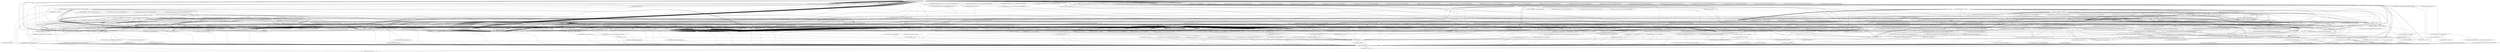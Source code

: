digraph CallGraph {
"<org.htmlcleaner.CommandLine: void main(java.lang.String[])>" -> "<java.lang.System: void <clinit>()>";
"<org.htmlcleaner.CommandLine: void main(java.lang.String[])>" -> "<org.htmlcleaner.SimpleXmlSerializer: void <init>(org.htmlcleaner.CleanerProperties)>";
"<org.htmlcleaner.CommandLine: void main(java.lang.String[])>" -> "<org.htmlcleaner.PrettyXmlSerializer: void <init>(org.htmlcleaner.CleanerProperties)>";
"<org.htmlcleaner.CommandLine: void main(java.lang.String[])>" -> "<org.htmlcleaner.BrowserCompactXmlSerializer: void <init>(org.htmlcleaner.CleanerProperties)>";
"<org.htmlcleaner.CommandLine: void main(java.lang.String[])>" -> "<java.io.FileOutputStream: void <init>(java.lang.String)>";
"<org.htmlcleaner.CommandLine: void main(java.lang.String[])>" -> "<java.io.File: void <init>(java.lang.String)>";
"<org.htmlcleaner.CommandLine: void main(java.lang.String[])>" -> "<java.lang.System: long currentTimeMillis()>";
"<org.htmlcleaner.CommandLine: void main(java.lang.String[])>" -> "<java.lang.StringBuffer: void <init>()>";
"<org.htmlcleaner.CommandLine: void main(java.lang.String[])>" -> "<org.htmlcleaner.CompactXmlSerializer: void <init>(org.htmlcleaner.CleanerProperties)>";
"<org.htmlcleaner.CommandLine: void main(java.lang.String[])>" -> "<java.net.URL: void <init>(java.lang.String)>";
"<org.htmlcleaner.CommandLine: void main(java.lang.String[])>" -> "<java.lang.System: long currentTimeMillis()>";
"<org.htmlcleaner.CommandLine: void main(java.lang.String[])>" -> "<org.htmlcleaner.Utils: void updateTagTransformations(org.htmlcleaner.CleanerTransformations,java.lang.String,java.lang.String)>";
"<org.htmlcleaner.CommandLine: void main(java.lang.String[])>" -> "<org.htmlcleaner.CleanerTransformations: void <init>()>";
"<org.htmlcleaner.CommandLine: void main(java.lang.String[])>" -> "<org.htmlcleaner.HtmlCleaner: void <init>()>";
"<org.htmlcleaner.CommandLine: void main(java.lang.String[])>" -> "<java.util.TreeMap: void <init>()>";
"<org.htmlcleaner.CommandLine: void main(java.lang.String[])>" -> "<org.htmlcleaner.CommandLine: boolean toBoolean(java.lang.String)>";
"<org.htmlcleaner.CommandLine: void main(java.lang.String[])>" -> "<org.htmlcleaner.CommandLine: boolean toBoolean(java.lang.String)>";
"<org.htmlcleaner.CommandLine: void main(java.lang.String[])>" -> "<org.htmlcleaner.CommandLine: boolean toBoolean(java.lang.String)>";
"<org.htmlcleaner.CommandLine: void main(java.lang.String[])>" -> "<org.htmlcleaner.CommandLine: boolean toBoolean(java.lang.String)>";
"<org.htmlcleaner.CommandLine: void main(java.lang.String[])>" -> "<org.htmlcleaner.CommandLine: boolean toBoolean(java.lang.String)>";
"<org.htmlcleaner.CommandLine: void main(java.lang.String[])>" -> "<org.htmlcleaner.CommandLine: boolean toBoolean(java.lang.String)>";
"<org.htmlcleaner.CommandLine: void main(java.lang.String[])>" -> "<org.htmlcleaner.CommandLine: boolean toBoolean(java.lang.String)>";
"<org.htmlcleaner.CommandLine: void main(java.lang.String[])>" -> "<org.htmlcleaner.CommandLine: boolean toBoolean(java.lang.String)>";
"<org.htmlcleaner.CommandLine: void main(java.lang.String[])>" -> "<org.htmlcleaner.CommandLine: boolean toBoolean(java.lang.String)>";
"<org.htmlcleaner.CommandLine: void main(java.lang.String[])>" -> "<org.htmlcleaner.CommandLine: boolean toBoolean(java.lang.String)>";
"<org.htmlcleaner.CommandLine: void main(java.lang.String[])>" -> "<org.htmlcleaner.CommandLine: boolean toBoolean(java.lang.String)>";
"<org.htmlcleaner.CommandLine: void main(java.lang.String[])>" -> "<org.htmlcleaner.CommandLine: boolean toBoolean(java.lang.String)>";
"<org.htmlcleaner.CommandLine: void main(java.lang.String[])>" -> "<org.htmlcleaner.CommandLine: boolean toBoolean(java.lang.String)>";
"<org.htmlcleaner.CommandLine: void main(java.lang.String[])>" -> "<org.htmlcleaner.CommandLine: boolean toBoolean(java.lang.String)>";
"<org.htmlcleaner.CommandLine: void main(java.lang.String[])>" -> "<org.htmlcleaner.CommandLine: boolean toBoolean(java.lang.String)>";
"<org.htmlcleaner.CommandLine: void main(java.lang.String[])>" -> "<org.htmlcleaner.CommandLine: boolean toBoolean(java.lang.String)>";
"<org.htmlcleaner.CommandLine: void main(java.lang.String[])>" -> "<org.htmlcleaner.CommandLine: boolean toBoolean(java.lang.String)>";
"<org.htmlcleaner.CommandLine: void main(java.lang.String[])>" -> "<org.htmlcleaner.HtmlCleaner: void <init>(org.htmlcleaner.ITagInfoProvider)>";
"<org.htmlcleaner.CommandLine: void main(java.lang.String[])>" -> "<org.htmlcleaner.ConfigFileTagProvider: void <init>(java.io.File)>";
"<org.htmlcleaner.CommandLine: void main(java.lang.String[])>" -> "<java.io.File: void <init>(java.lang.String)>";
"<org.htmlcleaner.CommandLine: void main(java.lang.String[])>" -> "<org.htmlcleaner.CommandLine: java.lang.String getArgValue(java.lang.String[],java.lang.String)>";
"<org.htmlcleaner.CommandLine: void main(java.lang.String[])>" -> "<org.htmlcleaner.CommandLine: java.lang.String getArgValue(java.lang.String[],java.lang.String)>";
"<org.htmlcleaner.CommandLine: void main(java.lang.String[])>" -> "<org.htmlcleaner.CommandLine: java.lang.String getArgValue(java.lang.String[],java.lang.String)>";
"<org.htmlcleaner.CommandLine: void main(java.lang.String[])>" -> "<org.htmlcleaner.CommandLine: java.lang.String getArgValue(java.lang.String[],java.lang.String)>";
"<org.htmlcleaner.CommandLine: void main(java.lang.String[])>" -> "<org.htmlcleaner.CommandLine: java.lang.String getArgValue(java.lang.String[],java.lang.String)>";
"<org.htmlcleaner.CommandLine: void main(java.lang.String[])>" -> "<org.htmlcleaner.CommandLine: java.lang.String getArgValue(java.lang.String[],java.lang.String)>";
"<org.htmlcleaner.CommandLine: void main(java.lang.String[])>" -> "<org.htmlcleaner.CommandLine: java.lang.String getArgValue(java.lang.String[],java.lang.String)>";
"<org.htmlcleaner.CommandLine: void main(java.lang.String[])>" -> "<org.htmlcleaner.CommandLine: java.lang.String getArgValue(java.lang.String[],java.lang.String)>";
"<org.htmlcleaner.CommandLine: void main(java.lang.String[])>" -> "<org.htmlcleaner.CommandLine: java.lang.String getArgValue(java.lang.String[],java.lang.String)>";
"<org.htmlcleaner.CommandLine: void main(java.lang.String[])>" -> "<org.htmlcleaner.CommandLine: java.lang.String getArgValue(java.lang.String[],java.lang.String)>";
"<org.htmlcleaner.CommandLine: void main(java.lang.String[])>" -> "<org.htmlcleaner.CommandLine: java.lang.String getArgValue(java.lang.String[],java.lang.String)>";
"<org.htmlcleaner.CommandLine: void main(java.lang.String[])>" -> "<org.htmlcleaner.CommandLine: java.lang.String getArgValue(java.lang.String[],java.lang.String)>";
"<org.htmlcleaner.CommandLine: void main(java.lang.String[])>" -> "<org.htmlcleaner.CommandLine: java.lang.String getArgValue(java.lang.String[],java.lang.String)>";
"<org.htmlcleaner.CommandLine: void main(java.lang.String[])>" -> "<org.htmlcleaner.CommandLine: java.lang.String getArgValue(java.lang.String[],java.lang.String)>";
"<org.htmlcleaner.CommandLine: void main(java.lang.String[])>" -> "<org.htmlcleaner.CommandLine: java.lang.String getArgValue(java.lang.String[],java.lang.String)>";
"<org.htmlcleaner.CommandLine: void main(java.lang.String[])>" -> "<org.htmlcleaner.CommandLine: java.lang.String getArgValue(java.lang.String[],java.lang.String)>";
"<org.htmlcleaner.CommandLine: void main(java.lang.String[])>" -> "<org.htmlcleaner.CommandLine: java.lang.String getArgValue(java.lang.String[],java.lang.String)>";
"<org.htmlcleaner.CommandLine: void main(java.lang.String[])>" -> "<org.htmlcleaner.CommandLine: java.lang.String getArgValue(java.lang.String[],java.lang.String)>";
"<org.htmlcleaner.CommandLine: void main(java.lang.String[])>" -> "<org.htmlcleaner.CommandLine: java.lang.String getArgValue(java.lang.String[],java.lang.String)>";
"<org.htmlcleaner.CommandLine: void main(java.lang.String[])>" -> "<org.htmlcleaner.CommandLine: java.lang.String getArgValue(java.lang.String[],java.lang.String)>";
"<org.htmlcleaner.CommandLine: void main(java.lang.String[])>" -> "<org.htmlcleaner.CommandLine: java.lang.String getArgValue(java.lang.String[],java.lang.String)>";
"<org.htmlcleaner.CommandLine: void main(java.lang.String[])>" -> "<org.htmlcleaner.CommandLine: java.lang.String getArgValue(java.lang.String[],java.lang.String)>";
"<org.htmlcleaner.CommandLine: void main(java.lang.String[])>" -> "<org.htmlcleaner.CommandLine: java.lang.String getArgValue(java.lang.String[],java.lang.String)>";
"<org.htmlcleaner.CommandLine: void main(java.lang.String[])>" -> "<org.htmlcleaner.CommandLine: java.lang.String getArgValue(java.lang.String[],java.lang.String)>";
"<org.htmlcleaner.CommandLine: void main(java.lang.String[])>" -> "<org.htmlcleaner.CommandLine: java.lang.String getArgValue(java.lang.String[],java.lang.String)>";
"<org.htmlcleaner.CommandLine: void main(java.lang.String[])>" -> "<org.htmlcleaner.CommandLine: java.lang.String getArgValue(java.lang.String[],java.lang.String)>";
"<org.htmlcleaner.CommandLine: void main(java.lang.String[])>" -> "<java.lang.System: void exit(int)>";
"<org.htmlcleaner.CommandLine: void main(java.lang.String[])>" -> "<org.htmlcleaner.CommandLine: java.lang.String getArgValue(java.lang.String[],java.lang.String)>";
"<org.htmlcleaner.CommandLine: void main(java.lang.String[])>" -> "<java.io.File: void <clinit>()>";
"<org.htmlcleaner.CommandLine: void main(java.lang.String[])>" -> "<java.lang.System: void <clinit>()>";
"<org.htmlcleaner.CommandLine: void main(java.lang.String[])>" -> "<org.htmlcleaner.Utils: void <clinit>()>";
"<org.htmlcleaner.CommandLine: void main(java.lang.String[])>" -> "<org.htmlcleaner.HtmlCleaner: void <clinit>()>";
"<org.htmlcleaner.CommandLine: void main(java.lang.String[])>" -> "<java.io.File: void <clinit>()>";
"<org.htmlcleaner.CommandLine: void main(java.lang.String[])>" -> "<org.htmlcleaner.ConfigFileTagProvider: void <clinit>()>";
"<org.htmlcleaner.CommandLine: void main(java.lang.String[])>" -> "<org.htmlcleaner.HtmlCleaner: void <clinit>()>";
"<org.htmlcleaner.CommandLine: void main(java.lang.String[])>" -> "<org.htmlcleaner.HtmlCleaner: void <clinit>()>";
"<org.htmlcleaner.CommandLine: void main(java.lang.String[])>" -> "<org.htmlcleaner.HtmlCleaner: void <clinit>()>";
"<java.lang.ThreadGroup: void uncaughtException(java.lang.Thread,java.lang.Throwable)>" -> "<java.lang.RuntimeException: void <init>(java.lang.String)>";
"<java.lang.ClassLoader: void <init>()>" -> "<java.lang.Object: void <init>()>";
"<java.lang.ClassLoader: void <init>()>" -> "<java.lang.RuntimeException: void <init>(java.lang.String)>";
"<java.security.PrivilegedActionException: void <init>(java.lang.Exception)>" -> "<java.lang.Exception: void <init>()>";
"<java.security.PrivilegedActionException: void <init>(java.lang.Exception)>" -> "<java.lang.RuntimeException: void <init>(java.lang.String)>";
"<java.lang.Thread: void <init>(java.lang.ThreadGroup,java.lang.Runnable)>" -> "<java.lang.Object: void <init>()>";
"<java.lang.Thread: void <init>(java.lang.ThreadGroup,java.lang.Runnable)>" -> "<java.lang.RuntimeException: void <init>(java.lang.String)>";
"<java.lang.Thread: void <init>(java.lang.ThreadGroup,java.lang.String)>" -> "<java.lang.Object: void <init>()>";
"<java.lang.Thread: void <init>(java.lang.ThreadGroup,java.lang.String)>" -> "<java.lang.RuntimeException: void <init>(java.lang.String)>";
"<org.htmlcleaner.SimpleXmlSerializer: void <init>(org.htmlcleaner.CleanerProperties)>" -> "<org.htmlcleaner.XmlSerializer: void <init>(org.htmlcleaner.CleanerProperties)>";
"<org.htmlcleaner.PrettyXmlSerializer: void <init>(org.htmlcleaner.CleanerProperties)>" -> "<org.htmlcleaner.XmlSerializer: void <init>(org.htmlcleaner.CleanerProperties)>";
"<org.htmlcleaner.BrowserCompactXmlSerializer: void <init>(org.htmlcleaner.CleanerProperties)>" -> "<org.htmlcleaner.XmlSerializer: void <init>(org.htmlcleaner.CleanerProperties)>";
"<java.io.FileOutputStream: void <init>(java.lang.String)>" -> "<java.io.FileOutputStream: void finalize()>";
"<java.io.FileOutputStream: void <init>(java.lang.String)>" -> "<java.lang.RuntimeException: void <init>(java.lang.String)>";
"<java.io.FileOutputStream: void <init>(java.lang.String)>" -> "<java.io.OutputStream: void <init>()>";
"<java.io.File: void <init>(java.lang.String)>" -> "<java.lang.Object: void <init>()>";
"<java.io.File: void <init>(java.lang.String)>" -> "<java.lang.RuntimeException: void <init>(java.lang.String)>";
"<java.lang.StringBuffer: void <init>()>" -> "<java.lang.Object: void <init>()>";
"<java.lang.StringBuffer: void <init>()>" -> "<java.lang.RuntimeException: void <init>(java.lang.String)>";
"<org.htmlcleaner.CompactXmlSerializer: void <init>(org.htmlcleaner.CleanerProperties)>" -> "<org.htmlcleaner.XmlSerializer: void <init>(org.htmlcleaner.CleanerProperties)>";
"<java.net.URL: void <init>(java.lang.String)>" -> "<java.lang.Object: void <init>()>";
"<java.net.URL: void <init>(java.lang.String)>" -> "<java.lang.RuntimeException: void <init>(java.lang.String)>";
"<org.htmlcleaner.Utils: void updateTagTransformations(org.htmlcleaner.CleanerTransformations,java.lang.String,java.lang.String)>" -> "<org.htmlcleaner.Utils: void <clinit>()>";
"<org.htmlcleaner.Utils: void updateTagTransformations(org.htmlcleaner.CleanerTransformations,java.lang.String,java.lang.String)>" -> "<org.htmlcleaner.Utils: java.lang.String[] tokenize(java.lang.String,java.lang.String)>";
"<org.htmlcleaner.Utils: void updateTagTransformations(org.htmlcleaner.CleanerTransformations,java.lang.String,java.lang.String)>" -> "<org.htmlcleaner.TagTransformation: void <init>(java.lang.String,java.lang.String,boolean)>";
"<org.htmlcleaner.Utils: void updateTagTransformations(org.htmlcleaner.CleanerTransformations,java.lang.String,java.lang.String)>" -> "<org.htmlcleaner.Utils: java.lang.String[] tokenize(java.lang.String,java.lang.String)>";
"<org.htmlcleaner.Utils: void updateTagTransformations(org.htmlcleaner.CleanerTransformations,java.lang.String,java.lang.String)>" -> "<org.htmlcleaner.Utils: void <clinit>()>";
"<org.htmlcleaner.CleanerTransformations: void <init>()>" -> "<java.lang.Object: void <init>()>";
"<org.htmlcleaner.CleanerTransformations: void <init>()>" -> "<java.util.HashMap: void <init>()>";
"<org.htmlcleaner.HtmlCleaner: void <init>()>" -> "<org.htmlcleaner.HtmlCleaner: void <init>(org.htmlcleaner.ITagInfoProvider,org.htmlcleaner.CleanerProperties)>";
"<java.util.TreeMap: void <init>()>" -> "<java.util.AbstractMap: void <init>()>";
"<java.util.TreeMap: void <init>()>" -> "<java.lang.RuntimeException: void <init>(java.lang.String)>";
"<org.htmlcleaner.HtmlCleaner: void <init>(org.htmlcleaner.ITagInfoProvider)>" -> "<org.htmlcleaner.HtmlCleaner: void <init>(org.htmlcleaner.ITagInfoProvider,org.htmlcleaner.CleanerProperties)>";
"<org.htmlcleaner.ConfigFileTagProvider: void <init>(java.io.File)>" -> "<java.util.HashMap: void <init>()>";
"<org.htmlcleaner.ConfigFileTagProvider: void <init>(java.io.File)>" -> "<org.htmlcleaner.HtmlCleanerException: void <init>(java.lang.String,java.lang.Throwable)>";
"<org.htmlcleaner.ConfigFileTagProvider: void <init>(java.io.File)>" -> "<org.xml.sax.InputSource: void <init>(java.io.Reader)>";
"<org.htmlcleaner.ConfigFileTagProvider: void <init>(java.io.File)>" -> "<java.io.FileReader: void <init>(java.io.File)>";
"<org.htmlcleaner.ConfigFileTagProvider: void <init>(java.io.File)>" -> "<org.htmlcleaner.ConfigFileTagProvider$ConfigParser: void <init>(org.htmlcleaner.ConfigFileTagProvider,java.util.Map)>";
"<java.lang.System: void exit(int)>" -> "<java.lang.RuntimeException: void <init>(java.lang.String)>";
"<org.htmlcleaner.HtmlCleaner: void <clinit>()>" -> "<java.lang.System: void <clinit>()>";
"<org.htmlcleaner.HtmlCleaner: void <clinit>()>" -> "<java.lang.System: java.lang.String getProperty(java.lang.String)>";
"<org.htmlcleaner.ConfigFileTagProvider: void <clinit>()>" -> "<javax.xml.parsers.SAXParserFactory: javax.xml.parsers.SAXParserFactory newInstance()>";
"<java.lang.RuntimeException: void <init>(java.lang.String)>" -> "<java.lang.Exception: void <init>()>";
"<java.lang.RuntimeException: void <init>(java.lang.String)>" -> "<java.lang.RuntimeException: void <init>(java.lang.String)>";
"<java.lang.Object: void <init>()>" -> "<java.lang.Object: void finalize()>";
"<java.lang.Object: void <init>()>" -> "<java.lang.RuntimeException: void <init>(java.lang.String)>";
"<java.lang.Exception: void <init>()>" -> "<java.lang.Throwable: void <init>()>";
"<java.lang.Exception: void <init>()>" -> "<java.lang.RuntimeException: void <init>(java.lang.String)>";
"<org.htmlcleaner.XmlSerializer: void <init>(org.htmlcleaner.CleanerProperties)>" -> "<java.lang.Object: void <init>()>";
"<java.io.FileOutputStream: void finalize()>" -> "<java.lang.RuntimeException: void <init>(java.lang.String)>";
"<java.io.OutputStream: void <init>()>" -> "<java.lang.Object: void <init>()>";
"<java.io.OutputStream: void <init>()>" -> "<java.lang.RuntimeException: void <init>(java.lang.String)>";
"<org.htmlcleaner.Utils: java.lang.String[] tokenize(java.lang.String,java.lang.String)>" -> "<java.lang.String: void <clinit>()>";
"<org.htmlcleaner.Utils: java.lang.String[] tokenize(java.lang.String,java.lang.String)>" -> "<java.util.StringTokenizer: void <init>(java.lang.String,java.lang.String)>";
"<org.htmlcleaner.Utils: java.lang.String[] tokenize(java.lang.String,java.lang.String)>" -> "<java.lang.String: void <clinit>()>";
"<org.htmlcleaner.TagTransformation: void <init>(java.lang.String,java.lang.String,boolean)>" -> "<org.htmlcleaner.Utils: void <clinit>()>";
"<org.htmlcleaner.TagTransformation: void <init>(java.lang.String,java.lang.String,boolean)>" -> "<org.htmlcleaner.Utils: boolean isValidXmlIdentifier(java.lang.String)>";
"<org.htmlcleaner.TagTransformation: void <init>(java.lang.String,java.lang.String,boolean)>" -> "<java.lang.Object: void <init>()>";
"<java.util.HashMap: void <init>()>" -> "<java.util.AbstractMap: void <init>()>";
"<java.util.HashMap: void <init>()>" -> "<java.lang.RuntimeException: void <init>(java.lang.String)>";
"<org.htmlcleaner.HtmlCleaner: void <init>(org.htmlcleaner.ITagInfoProvider,org.htmlcleaner.CleanerProperties)>" -> "<java.lang.Object: void <init>()>";
"<org.htmlcleaner.HtmlCleaner: void <init>(org.htmlcleaner.ITagInfoProvider,org.htmlcleaner.CleanerProperties)>" -> "<org.htmlcleaner.CleanerProperties: void <init>()>";
"<org.htmlcleaner.HtmlCleaner: void <init>(org.htmlcleaner.ITagInfoProvider,org.htmlcleaner.CleanerProperties)>" -> "<org.htmlcleaner.DefaultTagProvider: org.htmlcleaner.DefaultTagProvider getInstance()>";
"<org.htmlcleaner.HtmlCleaner: void <init>(org.htmlcleaner.ITagInfoProvider,org.htmlcleaner.CleanerProperties)>" -> "<java.util.HashSet: void <init>()>";
"<org.htmlcleaner.HtmlCleaner: void <init>(org.htmlcleaner.ITagInfoProvider,org.htmlcleaner.CleanerProperties)>" -> "<java.util.HashSet: void <init>()>";
"<org.htmlcleaner.HtmlCleaner: void <init>(org.htmlcleaner.ITagInfoProvider,org.htmlcleaner.CleanerProperties)>" -> "<java.util.TreeSet: void <init>()>";
"<org.htmlcleaner.HtmlCleaner: void <init>(org.htmlcleaner.ITagInfoProvider,org.htmlcleaner.CleanerProperties)>" -> "<java.util.LinkedHashSet: void <init>()>";
"<java.util.AbstractMap: void <init>()>" -> "<java.lang.Object: void <init>()>";
"<java.util.AbstractMap: void <init>()>" -> "<java.lang.RuntimeException: void <init>(java.lang.String)>";
"<org.htmlcleaner.HtmlCleanerException: void <init>(java.lang.String,java.lang.Throwable)>" -> "<java.lang.RuntimeException: void <init>(java.lang.String,java.lang.Throwable)>";
"<org.xml.sax.InputSource: void <init>(java.io.Reader)>" -> "<java.lang.Object: void <init>()>";
"<org.xml.sax.InputSource: void <init>(java.io.Reader)>" -> "<java.lang.RuntimeException: void <init>(java.lang.String)>";
"<java.io.FileReader: void <init>(java.io.File)>" -> "<java.io.InputStreamReader: void <init>(java.io.InputStream)>";
"<java.io.FileReader: void <init>(java.io.File)>" -> "<java.lang.RuntimeException: void <init>(java.lang.String)>";
"<org.htmlcleaner.ConfigFileTagProvider$ConfigParser: void <init>(org.htmlcleaner.ConfigFileTagProvider,java.util.Map)>" -> "<org.xml.sax.helpers.DefaultHandler: void <init>()>";
"<java.lang.System: java.lang.String getProperty(java.lang.String)>" -> "<java.lang.RuntimeException: void <init>(java.lang.String)>";
"<javax.xml.parsers.SAXParserFactory: javax.xml.parsers.SAXParserFactory newInstance()>" -> "<java.lang.RuntimeException: void <init>(java.lang.String)>";
"<java.lang.Object: void finalize()>" -> "<java.lang.RuntimeException: void <init>(java.lang.String)>";
"<java.lang.Throwable: void <init>()>" -> "<java.lang.Object: void <init>()>";
"<java.lang.Throwable: void <init>()>" -> "<java.lang.RuntimeException: void <init>(java.lang.String)>";
"<java.util.StringTokenizer: void <init>(java.lang.String,java.lang.String)>" -> "<java.lang.Object: void <init>()>";
"<java.util.StringTokenizer: void <init>(java.lang.String,java.lang.String)>" -> "<java.lang.RuntimeException: void <init>(java.lang.String)>";
"<org.htmlcleaner.Utils: boolean isValidXmlIdentifier(java.lang.String)>" -> "<java.lang.Character: void <clinit>()>";
"<org.htmlcleaner.Utils: boolean isValidXmlIdentifier(java.lang.String)>" -> "<org.htmlcleaner.Utils: boolean isIdentifierHelperChar(char)>";
"<org.htmlcleaner.Utils: boolean isValidXmlIdentifier(java.lang.String)>" -> "<java.lang.Character: boolean isDigit(char)>";
"<org.htmlcleaner.Utils: boolean isValidXmlIdentifier(java.lang.String)>" -> "<java.lang.Character: boolean isUnicodeIdentifierStart(char)>";
"<org.htmlcleaner.Utils: boolean isValidXmlIdentifier(java.lang.String)>" -> "<java.lang.Character: boolean isUnicodeIdentifierStart(char)>";
"<org.htmlcleaner.Utils: boolean isValidXmlIdentifier(java.lang.String)>" -> "<org.htmlcleaner.Utils: void <clinit>()>";
"<org.htmlcleaner.Utils: boolean isValidXmlIdentifier(java.lang.String)>" -> "<java.lang.Character: void <clinit>()>";
"<org.htmlcleaner.CleanerProperties: void <init>()>" -> "<java.lang.Object: void <init>()>";
"<org.htmlcleaner.DefaultTagProvider: org.htmlcleaner.DefaultTagProvider getInstance()>" -> "<org.htmlcleaner.DefaultTagProvider: void <init>()>";
"<java.util.HashSet: void <init>()>" -> "<java.util.AbstractSet: void <init>()>";
"<java.util.HashSet: void <init>()>" -> "<java.lang.RuntimeException: void <init>(java.lang.String)>";
"<java.util.TreeSet: void <init>()>" -> "<java.util.AbstractSet: void <init>()>";
"<java.util.TreeSet: void <init>()>" -> "<java.lang.RuntimeException: void <init>(java.lang.String)>";
"<java.util.LinkedHashSet: void <init>()>" -> "<java.util.HashSet: void <init>()>";
"<java.util.LinkedHashSet: void <init>()>" -> "<java.lang.RuntimeException: void <init>(java.lang.String)>";
"<java.lang.RuntimeException: void <init>(java.lang.String,java.lang.Throwable)>" -> "<java.lang.Exception: void <init>()>";
"<java.lang.RuntimeException: void <init>(java.lang.String,java.lang.Throwable)>" -> "<java.lang.RuntimeException: void <init>(java.lang.String)>";
"<java.io.InputStreamReader: void <init>(java.io.InputStream)>" -> "<java.io.Reader: void <init>()>";
"<java.io.InputStreamReader: void <init>(java.io.InputStream)>" -> "<java.lang.RuntimeException: void <init>(java.lang.String)>";
"<org.xml.sax.helpers.DefaultHandler: void <init>()>" -> "<java.lang.Object: void <init>()>";
"<org.xml.sax.helpers.DefaultHandler: void <init>()>" -> "<java.lang.RuntimeException: void <init>(java.lang.String)>";
"<java.lang.Character: boolean isDigit(char)>" -> "<java.lang.RuntimeException: void <init>(java.lang.String)>";
"<java.lang.Character: boolean isUnicodeIdentifierStart(char)>" -> "<java.lang.RuntimeException: void <init>(java.lang.String)>";
"<org.htmlcleaner.DefaultTagProvider: void <init>()>" -> "<java.util.HashMap: void <init>()>";
"<org.htmlcleaner.DefaultTagProvider: void <init>()>" -> "<org.htmlcleaner.TagInfo: void <init>(java.lang.String,int,int,boolean,boolean,boolean)>";
"<org.htmlcleaner.DefaultTagProvider: void <init>()>" -> "<org.htmlcleaner.TagInfo: void <init>(java.lang.String,int,int,boolean,boolean,boolean)>";
"<org.htmlcleaner.DefaultTagProvider: void <init>()>" -> "<org.htmlcleaner.TagInfo: void <init>(java.lang.String,int,int,boolean,boolean,boolean)>";
"<org.htmlcleaner.DefaultTagProvider: void <init>()>" -> "<org.htmlcleaner.TagInfo: void <init>(java.lang.String,int,int,boolean,boolean,boolean)>";
"<org.htmlcleaner.DefaultTagProvider: void <init>()>" -> "<org.htmlcleaner.TagInfo: void <init>(java.lang.String,int,int,boolean,boolean,boolean)>";
"<org.htmlcleaner.DefaultTagProvider: void <init>()>" -> "<org.htmlcleaner.TagInfo: void <init>(java.lang.String,int,int,boolean,boolean,boolean)>";
"<org.htmlcleaner.DefaultTagProvider: void <init>()>" -> "<org.htmlcleaner.TagInfo: void <init>(java.lang.String,int,int,boolean,boolean,boolean)>";
"<org.htmlcleaner.DefaultTagProvider: void <init>()>" -> "<org.htmlcleaner.TagInfo: void <init>(java.lang.String,int,int,boolean,boolean,boolean)>";
"<org.htmlcleaner.DefaultTagProvider: void <init>()>" -> "<org.htmlcleaner.TagInfo: void <init>(java.lang.String,int,int,boolean,boolean,boolean)>";
"<org.htmlcleaner.DefaultTagProvider: void <init>()>" -> "<org.htmlcleaner.TagInfo: void <init>(java.lang.String,int,int,boolean,boolean,boolean)>";
"<org.htmlcleaner.DefaultTagProvider: void <init>()>" -> "<org.htmlcleaner.TagInfo: void <init>(java.lang.String,int,int,boolean,boolean,boolean)>";
"<org.htmlcleaner.DefaultTagProvider: void <init>()>" -> "<org.htmlcleaner.TagInfo: void <init>(java.lang.String,int,int,boolean,boolean,boolean)>";
"<org.htmlcleaner.DefaultTagProvider: void <init>()>" -> "<org.htmlcleaner.TagInfo: void <init>(java.lang.String,int,int,boolean,boolean,boolean)>";
"<org.htmlcleaner.DefaultTagProvider: void <init>()>" -> "<org.htmlcleaner.TagInfo: void <init>(java.lang.String,int,int,boolean,boolean,boolean)>";
"<org.htmlcleaner.DefaultTagProvider: void <init>()>" -> "<org.htmlcleaner.TagInfo: void <init>(java.lang.String,int,int,boolean,boolean,boolean)>";
"<org.htmlcleaner.DefaultTagProvider: void <init>()>" -> "<org.htmlcleaner.TagInfo: void <init>(java.lang.String,int,int,boolean,boolean,boolean)>";
"<org.htmlcleaner.DefaultTagProvider: void <init>()>" -> "<org.htmlcleaner.TagInfo: void <init>(java.lang.String,int,int,boolean,boolean,boolean)>";
"<org.htmlcleaner.DefaultTagProvider: void <init>()>" -> "<org.htmlcleaner.TagInfo: void <init>(java.lang.String,int,int,boolean,boolean,boolean)>";
"<org.htmlcleaner.DefaultTagProvider: void <init>()>" -> "<org.htmlcleaner.TagInfo: void <init>(java.lang.String,int,int,boolean,boolean,boolean)>";
"<org.htmlcleaner.DefaultTagProvider: void <init>()>" -> "<org.htmlcleaner.TagInfo: void <init>(java.lang.String,int,int,boolean,boolean,boolean)>";
"<org.htmlcleaner.DefaultTagProvider: void <init>()>" -> "<org.htmlcleaner.TagInfo: void <init>(java.lang.String,int,int,boolean,boolean,boolean)>";
"<org.htmlcleaner.DefaultTagProvider: void <init>()>" -> "<org.htmlcleaner.TagInfo: void <init>(java.lang.String,int,int,boolean,boolean,boolean)>";
"<org.htmlcleaner.DefaultTagProvider: void <init>()>" -> "<org.htmlcleaner.TagInfo: void <init>(java.lang.String,int,int,boolean,boolean,boolean)>";
"<org.htmlcleaner.DefaultTagProvider: void <init>()>" -> "<org.htmlcleaner.TagInfo: void <init>(java.lang.String,int,int,boolean,boolean,boolean)>";
"<org.htmlcleaner.DefaultTagProvider: void <init>()>" -> "<org.htmlcleaner.TagInfo: void <init>(java.lang.String,int,int,boolean,boolean,boolean)>";
"<org.htmlcleaner.DefaultTagProvider: void <init>()>" -> "<org.htmlcleaner.TagInfo: void <init>(java.lang.String,int,int,boolean,boolean,boolean)>";
"<org.htmlcleaner.DefaultTagProvider: void <init>()>" -> "<org.htmlcleaner.TagInfo: void <init>(java.lang.String,int,int,boolean,boolean,boolean)>";
"<org.htmlcleaner.DefaultTagProvider: void <init>()>" -> "<org.htmlcleaner.TagInfo: void <init>(java.lang.String,int,int,boolean,boolean,boolean)>";
"<org.htmlcleaner.DefaultTagProvider: void <init>()>" -> "<org.htmlcleaner.TagInfo: void <init>(java.lang.String,int,int,boolean,boolean,boolean)>";
"<org.htmlcleaner.DefaultTagProvider: void <init>()>" -> "<org.htmlcleaner.TagInfo: void <init>(java.lang.String,int,int,boolean,boolean,boolean)>";
"<org.htmlcleaner.DefaultTagProvider: void <init>()>" -> "<org.htmlcleaner.TagInfo: void <init>(java.lang.String,int,int,boolean,boolean,boolean)>";
"<org.htmlcleaner.DefaultTagProvider: void <init>()>" -> "<org.htmlcleaner.TagInfo: void <init>(java.lang.String,int,int,boolean,boolean,boolean)>";
"<org.htmlcleaner.DefaultTagProvider: void <init>()>" -> "<org.htmlcleaner.TagInfo: void <init>(java.lang.String,int,int,boolean,boolean,boolean)>";
"<org.htmlcleaner.DefaultTagProvider: void <init>()>" -> "<org.htmlcleaner.TagInfo: void <init>(java.lang.String,int,int,boolean,boolean,boolean)>";
"<org.htmlcleaner.DefaultTagProvider: void <init>()>" -> "<org.htmlcleaner.TagInfo: void <init>(java.lang.String,int,int,boolean,boolean,boolean)>";
"<org.htmlcleaner.DefaultTagProvider: void <init>()>" -> "<org.htmlcleaner.TagInfo: void <init>(java.lang.String,int,int,boolean,boolean,boolean)>";
"<org.htmlcleaner.DefaultTagProvider: void <init>()>" -> "<org.htmlcleaner.TagInfo: void <init>(java.lang.String,int,int,boolean,boolean,boolean)>";
"<org.htmlcleaner.DefaultTagProvider: void <init>()>" -> "<org.htmlcleaner.TagInfo: void <init>(java.lang.String,int,int,boolean,boolean,boolean)>";
"<org.htmlcleaner.DefaultTagProvider: void <init>()>" -> "<org.htmlcleaner.TagInfo: void <init>(java.lang.String,int,int,boolean,boolean,boolean)>";
"<org.htmlcleaner.DefaultTagProvider: void <init>()>" -> "<org.htmlcleaner.TagInfo: void <init>(java.lang.String,int,int,boolean,boolean,boolean)>";
"<org.htmlcleaner.DefaultTagProvider: void <init>()>" -> "<org.htmlcleaner.TagInfo: void <init>(java.lang.String,int,int,boolean,boolean,boolean)>";
"<org.htmlcleaner.DefaultTagProvider: void <init>()>" -> "<org.htmlcleaner.TagInfo: void <init>(java.lang.String,int,int,boolean,boolean,boolean)>";
"<org.htmlcleaner.DefaultTagProvider: void <init>()>" -> "<org.htmlcleaner.TagInfo: void <init>(java.lang.String,int,int,boolean,boolean,boolean)>";
"<org.htmlcleaner.DefaultTagProvider: void <init>()>" -> "<org.htmlcleaner.TagInfo: void <init>(java.lang.String,int,int,boolean,boolean,boolean)>";
"<org.htmlcleaner.DefaultTagProvider: void <init>()>" -> "<org.htmlcleaner.TagInfo: void <init>(java.lang.String,int,int,boolean,boolean,boolean)>";
"<org.htmlcleaner.DefaultTagProvider: void <init>()>" -> "<org.htmlcleaner.TagInfo: void <init>(java.lang.String,int,int,boolean,boolean,boolean)>";
"<org.htmlcleaner.DefaultTagProvider: void <init>()>" -> "<org.htmlcleaner.TagInfo: void <init>(java.lang.String,int,int,boolean,boolean,boolean)>";
"<org.htmlcleaner.DefaultTagProvider: void <init>()>" -> "<org.htmlcleaner.TagInfo: void <init>(java.lang.String,int,int,boolean,boolean,boolean)>";
"<org.htmlcleaner.DefaultTagProvider: void <init>()>" -> "<org.htmlcleaner.TagInfo: void <init>(java.lang.String,int,int,boolean,boolean,boolean)>";
"<org.htmlcleaner.DefaultTagProvider: void <init>()>" -> "<org.htmlcleaner.TagInfo: void <init>(java.lang.String,int,int,boolean,boolean,boolean)>";
"<org.htmlcleaner.DefaultTagProvider: void <init>()>" -> "<org.htmlcleaner.TagInfo: void <init>(java.lang.String,int,int,boolean,boolean,boolean)>";
"<org.htmlcleaner.DefaultTagProvider: void <init>()>" -> "<org.htmlcleaner.TagInfo: void <init>(java.lang.String,int,int,boolean,boolean,boolean)>";
"<org.htmlcleaner.DefaultTagProvider: void <init>()>" -> "<org.htmlcleaner.TagInfo: void <init>(java.lang.String,int,int,boolean,boolean,boolean)>";
"<org.htmlcleaner.DefaultTagProvider: void <init>()>" -> "<org.htmlcleaner.TagInfo: void <init>(java.lang.String,int,int,boolean,boolean,boolean)>";
"<org.htmlcleaner.DefaultTagProvider: void <init>()>" -> "<org.htmlcleaner.TagInfo: void <init>(java.lang.String,int,int,boolean,boolean,boolean)>";
"<org.htmlcleaner.DefaultTagProvider: void <init>()>" -> "<org.htmlcleaner.TagInfo: void <init>(java.lang.String,int,int,boolean,boolean,boolean)>";
"<org.htmlcleaner.DefaultTagProvider: void <init>()>" -> "<org.htmlcleaner.TagInfo: void <init>(java.lang.String,int,int,boolean,boolean,boolean)>";
"<org.htmlcleaner.DefaultTagProvider: void <init>()>" -> "<org.htmlcleaner.TagInfo: void <init>(java.lang.String,int,int,boolean,boolean,boolean)>";
"<org.htmlcleaner.DefaultTagProvider: void <init>()>" -> "<org.htmlcleaner.TagInfo: void <init>(java.lang.String,int,int,boolean,boolean,boolean)>";
"<org.htmlcleaner.DefaultTagProvider: void <init>()>" -> "<org.htmlcleaner.TagInfo: void <init>(java.lang.String,int,int,boolean,boolean,boolean)>";
"<org.htmlcleaner.DefaultTagProvider: void <init>()>" -> "<org.htmlcleaner.TagInfo: void <init>(java.lang.String,int,int,boolean,boolean,boolean)>";
"<org.htmlcleaner.DefaultTagProvider: void <init>()>" -> "<org.htmlcleaner.TagInfo: void <init>(java.lang.String,int,int,boolean,boolean,boolean)>";
"<org.htmlcleaner.DefaultTagProvider: void <init>()>" -> "<org.htmlcleaner.TagInfo: void <init>(java.lang.String,int,int,boolean,boolean,boolean)>";
"<org.htmlcleaner.DefaultTagProvider: void <init>()>" -> "<org.htmlcleaner.TagInfo: void <init>(java.lang.String,int,int,boolean,boolean,boolean)>";
"<org.htmlcleaner.DefaultTagProvider: void <init>()>" -> "<org.htmlcleaner.TagInfo: void <init>(java.lang.String,int,int,boolean,boolean,boolean)>";
"<org.htmlcleaner.DefaultTagProvider: void <init>()>" -> "<org.htmlcleaner.TagInfo: void <init>(java.lang.String,int,int,boolean,boolean,boolean)>";
"<org.htmlcleaner.DefaultTagProvider: void <init>()>" -> "<org.htmlcleaner.TagInfo: void <init>(java.lang.String,int,int,boolean,boolean,boolean)>";
"<org.htmlcleaner.DefaultTagProvider: void <init>()>" -> "<org.htmlcleaner.TagInfo: void <init>(java.lang.String,int,int,boolean,boolean,boolean)>";
"<org.htmlcleaner.DefaultTagProvider: void <init>()>" -> "<org.htmlcleaner.TagInfo: void <init>(java.lang.String,int,int,boolean,boolean,boolean)>";
"<org.htmlcleaner.DefaultTagProvider: void <init>()>" -> "<org.htmlcleaner.TagInfo: void <init>(java.lang.String,int,int,boolean,boolean,boolean)>";
"<org.htmlcleaner.DefaultTagProvider: void <init>()>" -> "<org.htmlcleaner.TagInfo: void <init>(java.lang.String,int,int,boolean,boolean,boolean)>";
"<org.htmlcleaner.DefaultTagProvider: void <init>()>" -> "<org.htmlcleaner.TagInfo: void <init>(java.lang.String,int,int,boolean,boolean,boolean)>";
"<org.htmlcleaner.DefaultTagProvider: void <init>()>" -> "<org.htmlcleaner.TagInfo: void <init>(java.lang.String,int,int,boolean,boolean,boolean)>";
"<org.htmlcleaner.DefaultTagProvider: void <init>()>" -> "<org.htmlcleaner.TagInfo: void <init>(java.lang.String,int,int,boolean,boolean,boolean)>";
"<org.htmlcleaner.DefaultTagProvider: void <init>()>" -> "<org.htmlcleaner.TagInfo: void <init>(java.lang.String,int,int,boolean,boolean,boolean)>";
"<org.htmlcleaner.DefaultTagProvider: void <init>()>" -> "<org.htmlcleaner.TagInfo: void <init>(java.lang.String,int,int,boolean,boolean,boolean)>";
"<org.htmlcleaner.DefaultTagProvider: void <init>()>" -> "<org.htmlcleaner.TagInfo: void <init>(java.lang.String,int,int,boolean,boolean,boolean)>";
"<org.htmlcleaner.DefaultTagProvider: void <init>()>" -> "<org.htmlcleaner.TagInfo: void <init>(java.lang.String,int,int,boolean,boolean,boolean)>";
"<org.htmlcleaner.DefaultTagProvider: void <init>()>" -> "<org.htmlcleaner.TagInfo: void <init>(java.lang.String,int,int,boolean,boolean,boolean)>";
"<org.htmlcleaner.DefaultTagProvider: void <init>()>" -> "<org.htmlcleaner.TagInfo: void <init>(java.lang.String,int,int,boolean,boolean,boolean)>";
"<org.htmlcleaner.DefaultTagProvider: void <init>()>" -> "<org.htmlcleaner.TagInfo: void <init>(java.lang.String,int,int,boolean,boolean,boolean)>";
"<org.htmlcleaner.DefaultTagProvider: void <init>()>" -> "<org.htmlcleaner.TagInfo: void <init>(java.lang.String,int,int,boolean,boolean,boolean)>";
"<org.htmlcleaner.DefaultTagProvider: void <init>()>" -> "<org.htmlcleaner.TagInfo: void <init>(java.lang.String,int,int,boolean,boolean,boolean)>";
"<org.htmlcleaner.DefaultTagProvider: void <init>()>" -> "<org.htmlcleaner.TagInfo: void <init>(java.lang.String,int,int,boolean,boolean,boolean)>";
"<org.htmlcleaner.DefaultTagProvider: void <init>()>" -> "<org.htmlcleaner.TagInfo: void <init>(java.lang.String,int,int,boolean,boolean,boolean)>";
"<org.htmlcleaner.DefaultTagProvider: void <init>()>" -> "<org.htmlcleaner.TagInfo: void <init>(java.lang.String,int,int,boolean,boolean,boolean)>";
"<org.htmlcleaner.DefaultTagProvider: void <init>()>" -> "<org.htmlcleaner.TagInfo: void <init>(java.lang.String,int,int,boolean,boolean,boolean)>";
"<org.htmlcleaner.DefaultTagProvider: void <init>()>" -> "<org.htmlcleaner.TagInfo: void <init>(java.lang.String,int,int,boolean,boolean,boolean)>";
"<org.htmlcleaner.DefaultTagProvider: void <init>()>" -> "<org.htmlcleaner.TagInfo: void <init>(java.lang.String,int,int,boolean,boolean,boolean)>";
"<org.htmlcleaner.DefaultTagProvider: void <init>()>" -> "<org.htmlcleaner.TagInfo: void <init>(java.lang.String,int,int,boolean,boolean,boolean)>";
"<org.htmlcleaner.DefaultTagProvider: void <init>()>" -> "<org.htmlcleaner.TagInfo: void <init>(java.lang.String,int,int,boolean,boolean,boolean)>";
"<org.htmlcleaner.DefaultTagProvider: void <init>()>" -> "<org.htmlcleaner.TagInfo: void <init>(java.lang.String,int,int,boolean,boolean,boolean)>";
"<org.htmlcleaner.DefaultTagProvider: void <init>()>" -> "<org.htmlcleaner.TagInfo: void <init>(java.lang.String,int,int,boolean,boolean,boolean)>";
"<org.htmlcleaner.DefaultTagProvider: void <init>()>" -> "<org.htmlcleaner.TagInfo: void <init>(java.lang.String,int,int,boolean,boolean,boolean)>";
"<org.htmlcleaner.DefaultTagProvider: void <init>()>" -> "<org.htmlcleaner.TagInfo: void <init>(java.lang.String,int,int,boolean,boolean,boolean)>";
"<java.util.AbstractSet: void <init>()>" -> "<java.util.AbstractCollection: void <init>()>";
"<java.util.AbstractSet: void <init>()>" -> "<java.lang.RuntimeException: void <init>(java.lang.String)>";
"<java.io.Reader: void <init>()>" -> "<java.lang.Object: void <init>()>";
"<java.io.Reader: void <init>()>" -> "<java.lang.RuntimeException: void <init>(java.lang.String)>";
"<org.htmlcleaner.TagInfo: void <init>(java.lang.String,int,int,boolean,boolean,boolean)>" -> "<java.lang.Object: void <init>()>";
"<org.htmlcleaner.TagInfo: void <init>(java.lang.String,int,int,boolean,boolean,boolean)>" -> "<java.util.HashSet: void <init>()>";
"<org.htmlcleaner.TagInfo: void <init>(java.lang.String,int,int,boolean,boolean,boolean)>" -> "<java.util.HashSet: void <init>()>";
"<org.htmlcleaner.TagInfo: void <init>(java.lang.String,int,int,boolean,boolean,boolean)>" -> "<java.util.HashSet: void <init>()>";
"<org.htmlcleaner.TagInfo: void <init>(java.lang.String,int,int,boolean,boolean,boolean)>" -> "<java.util.HashSet: void <init>()>";
"<org.htmlcleaner.TagInfo: void <init>(java.lang.String,int,int,boolean,boolean,boolean)>" -> "<java.util.HashSet: void <init>()>";
"<org.htmlcleaner.TagInfo: void <init>(java.lang.String,int,int,boolean,boolean,boolean)>" -> "<java.util.HashSet: void <init>()>";
"<java.util.AbstractCollection: void <init>()>" -> "<java.lang.Object: void <init>()>";
"<java.util.AbstractCollection: void <init>()>" -> "<java.lang.RuntimeException: void <init>(java.lang.String)>";
"<org.htmlcleaner.DefaultTagProvider: void <init>()>" -> "<org.htmlcleaner.TagInfo: void defineCloseBeforeCopyInsideTags(java.lang.String)>";
"<org.htmlcleaner.DefaultTagProvider: void <init>()>" -> "<org.htmlcleaner.TagInfo: void defineCloseBeforeTags(java.lang.String)>";
"<org.htmlcleaner.DefaultTagProvider: void <init>()>" -> "<org.htmlcleaner.TagInfo: void defineCloseBeforeCopyInsideTags(java.lang.String)>";
"<org.htmlcleaner.DefaultTagProvider: void <init>()>" -> "<org.htmlcleaner.TagInfo: void defineCloseBeforeTags(java.lang.String)>";
"<org.htmlcleaner.DefaultTagProvider: void <init>()>" -> "<org.htmlcleaner.TagInfo: void defineCloseBeforeCopyInsideTags(java.lang.String)>";
"<org.htmlcleaner.DefaultTagProvider: void <init>()>" -> "<org.htmlcleaner.TagInfo: void defineCloseBeforeTags(java.lang.String)>";
"<org.htmlcleaner.DefaultTagProvider: void <init>()>" -> "<org.htmlcleaner.TagInfo: void defineCloseBeforeCopyInsideTags(java.lang.String)>";
"<org.htmlcleaner.DefaultTagProvider: void <init>()>" -> "<org.htmlcleaner.TagInfo: void defineCloseBeforeTags(java.lang.String)>";
"<org.htmlcleaner.DefaultTagProvider: void <init>()>" -> "<org.htmlcleaner.TagInfo: void defineCloseBeforeCopyInsideTags(java.lang.String)>";
"<org.htmlcleaner.DefaultTagProvider: void <init>()>" -> "<org.htmlcleaner.TagInfo: void defineCloseBeforeTags(java.lang.String)>";
"<org.htmlcleaner.DefaultTagProvider: void <init>()>" -> "<org.htmlcleaner.TagInfo: void defineCloseBeforeCopyInsideTags(java.lang.String)>";
"<org.htmlcleaner.DefaultTagProvider: void <init>()>" -> "<org.htmlcleaner.TagInfo: void defineCloseBeforeTags(java.lang.String)>";
"<org.htmlcleaner.DefaultTagProvider: void <init>()>" -> "<org.htmlcleaner.TagInfo: void defineCloseBeforeCopyInsideTags(java.lang.String)>";
"<org.htmlcleaner.DefaultTagProvider: void <init>()>" -> "<org.htmlcleaner.TagInfo: void defineCloseBeforeTags(java.lang.String)>";
"<org.htmlcleaner.DefaultTagProvider: void <init>()>" -> "<org.htmlcleaner.TagInfo: void defineCloseBeforeCopyInsideTags(java.lang.String)>";
"<org.htmlcleaner.DefaultTagProvider: void <init>()>" -> "<org.htmlcleaner.TagInfo: void defineCloseBeforeTags(java.lang.String)>";
"<org.htmlcleaner.DefaultTagProvider: void <init>()>" -> "<org.htmlcleaner.TagInfo: void defineCloseBeforeCopyInsideTags(java.lang.String)>";
"<org.htmlcleaner.DefaultTagProvider: void <init>()>" -> "<org.htmlcleaner.TagInfo: void defineCloseBeforeTags(java.lang.String)>";
"<org.htmlcleaner.DefaultTagProvider: void <init>()>" -> "<org.htmlcleaner.TagInfo: void defineCloseBeforeCopyInsideTags(java.lang.String)>";
"<org.htmlcleaner.DefaultTagProvider: void <init>()>" -> "<org.htmlcleaner.TagInfo: void defineCloseBeforeTags(java.lang.String)>";
"<org.htmlcleaner.DefaultTagProvider: void <init>()>" -> "<org.htmlcleaner.TagInfo: void defineCloseBeforeCopyInsideTags(java.lang.String)>";
"<org.htmlcleaner.DefaultTagProvider: void <init>()>" -> "<org.htmlcleaner.TagInfo: void defineCloseBeforeTags(java.lang.String)>";
"<org.htmlcleaner.DefaultTagProvider: void <init>()>" -> "<org.htmlcleaner.TagInfo: void defineCloseBeforeCopyInsideTags(java.lang.String)>";
"<org.htmlcleaner.DefaultTagProvider: void <init>()>" -> "<org.htmlcleaner.TagInfo: void defineCloseBeforeTags(java.lang.String)>";
"<org.htmlcleaner.DefaultTagProvider: void <init>()>" -> "<org.htmlcleaner.TagInfo: void defineCloseBeforeTags(java.lang.String)>";
"<org.htmlcleaner.DefaultTagProvider: void <init>()>" -> "<org.htmlcleaner.TagInfo: void defineCloseBeforeTags(java.lang.String)>";
"<org.htmlcleaner.DefaultTagProvider: void <init>()>" -> "<org.htmlcleaner.TagInfo: void defineFatalTags(java.lang.String)>";
"<org.htmlcleaner.DefaultTagProvider: void <init>()>" -> "<org.htmlcleaner.TagInfo: void defineCloseBeforeTags(java.lang.String)>";
"<org.htmlcleaner.DefaultTagProvider: void <init>()>" -> "<org.htmlcleaner.TagInfo: void defineCloseBeforeTags(java.lang.String)>";
"<org.htmlcleaner.DefaultTagProvider: void <init>()>" -> "<org.htmlcleaner.TagInfo: void defineCloseBeforeCopyInsideTags(java.lang.String)>";
"<org.htmlcleaner.DefaultTagProvider: void <init>()>" -> "<org.htmlcleaner.TagInfo: void defineCloseBeforeTags(java.lang.String)>";
"<org.htmlcleaner.DefaultTagProvider: void <init>()>" -> "<org.htmlcleaner.TagInfo: void defineCloseBeforeCopyInsideTags(java.lang.String)>";
"<org.htmlcleaner.DefaultTagProvider: void <init>()>" -> "<org.htmlcleaner.TagInfo: void defineCloseBeforeTags(java.lang.String)>";
"<org.htmlcleaner.DefaultTagProvider: void <init>()>" -> "<org.htmlcleaner.TagInfo: void defineCloseBeforeCopyInsideTags(java.lang.String)>";
"<org.htmlcleaner.DefaultTagProvider: void <init>()>" -> "<org.htmlcleaner.TagInfo: void defineCloseBeforeTags(java.lang.String)>";
"<org.htmlcleaner.DefaultTagProvider: void <init>()>" -> "<org.htmlcleaner.TagInfo: void defineCloseBeforeCopyInsideTags(java.lang.String)>";
"<org.htmlcleaner.DefaultTagProvider: void <init>()>" -> "<org.htmlcleaner.TagInfo: void defineCloseBeforeTags(java.lang.String)>";
"<org.htmlcleaner.DefaultTagProvider: void <init>()>" -> "<org.htmlcleaner.TagInfo: void defineCloseBeforeCopyInsideTags(java.lang.String)>";
"<org.htmlcleaner.DefaultTagProvider: void <init>()>" -> "<org.htmlcleaner.TagInfo: void defineCloseBeforeTags(java.lang.String)>";
"<org.htmlcleaner.DefaultTagProvider: void <init>()>" -> "<org.htmlcleaner.TagInfo: void defineCloseBeforeTags(java.lang.String)>";
"<org.htmlcleaner.DefaultTagProvider: void <init>()>" -> "<org.htmlcleaner.TagInfo: void defineCloseBeforeTags(java.lang.String)>";
"<org.htmlcleaner.DefaultTagProvider: void <init>()>" -> "<org.htmlcleaner.TagInfo: void defineCloseBeforeCopyInsideTags(java.lang.String)>";
"<org.htmlcleaner.DefaultTagProvider: void <init>()>" -> "<org.htmlcleaner.TagInfo: void defineCloseBeforeTags(java.lang.String)>";
"<org.htmlcleaner.DefaultTagProvider: void <init>()>" -> "<org.htmlcleaner.TagInfo: void defineCloseBeforeCopyInsideTags(java.lang.String)>";
"<org.htmlcleaner.DefaultTagProvider: void <init>()>" -> "<org.htmlcleaner.TagInfo: void defineCloseBeforeTags(java.lang.String)>";
"<org.htmlcleaner.DefaultTagProvider: void <init>()>" -> "<org.htmlcleaner.TagInfo: void defineAllowedChildrenTags(java.lang.String)>";
"<org.htmlcleaner.DefaultTagProvider: void <init>()>" -> "<org.htmlcleaner.TagInfo: void defineCloseBeforeCopyInsideTags(java.lang.String)>";
"<org.htmlcleaner.DefaultTagProvider: void <init>()>" -> "<org.htmlcleaner.TagInfo: void defineCloseBeforeTags(java.lang.String)>";
"<org.htmlcleaner.DefaultTagProvider: void <init>()>" -> "<org.htmlcleaner.TagInfo: void defineFatalTags(java.lang.String)>";
"<org.htmlcleaner.DefaultTagProvider: void <init>()>" -> "<org.htmlcleaner.TagInfo: void defineRequiredEnclosingTags(java.lang.String)>";
"<org.htmlcleaner.DefaultTagProvider: void <init>()>" -> "<org.htmlcleaner.TagInfo: void defineAllowedChildrenTags(java.lang.String)>";
"<org.htmlcleaner.DefaultTagProvider: void <init>()>" -> "<org.htmlcleaner.TagInfo: void defineHigherLevelTags(java.lang.String)>";
"<org.htmlcleaner.DefaultTagProvider: void <init>()>" -> "<org.htmlcleaner.TagInfo: void defineCloseBeforeTags(java.lang.String)>";
"<org.htmlcleaner.DefaultTagProvider: void <init>()>" -> "<org.htmlcleaner.TagInfo: void defineFatalTags(java.lang.String)>";
"<org.htmlcleaner.DefaultTagProvider: void <init>()>" -> "<org.htmlcleaner.TagInfo: void defineRequiredEnclosingTags(java.lang.String)>";
"<org.htmlcleaner.DefaultTagProvider: void <init>()>" -> "<org.htmlcleaner.TagInfo: void defineCloseBeforeTags(java.lang.String)>";
"<org.htmlcleaner.DefaultTagProvider: void <init>()>" -> "<org.htmlcleaner.TagInfo: void defineFatalTags(java.lang.String)>";
"<org.htmlcleaner.DefaultTagProvider: void <init>()>" -> "<org.htmlcleaner.TagInfo: void defineRequiredEnclosingTags(java.lang.String)>";
"<org.htmlcleaner.DefaultTagProvider: void <init>()>" -> "<org.htmlcleaner.TagInfo: void defineCloseBeforeTags(java.lang.String)>";
"<org.htmlcleaner.DefaultTagProvider: void <init>()>" -> "<org.htmlcleaner.TagInfo: void defineFatalTags(java.lang.String)>";
"<org.htmlcleaner.DefaultTagProvider: void <init>()>" -> "<org.htmlcleaner.TagInfo: void defineAllowedChildrenTags(java.lang.String)>";
"<org.htmlcleaner.DefaultTagProvider: void <init>()>" -> "<org.htmlcleaner.TagInfo: void defineCloseBeforeTags(java.lang.String)>";
"<org.htmlcleaner.DefaultTagProvider: void <init>()>" -> "<org.htmlcleaner.TagInfo: void defineFatalTags(java.lang.String)>";
"<org.htmlcleaner.DefaultTagProvider: void <init>()>" -> "<org.htmlcleaner.TagInfo: void defineAllowedChildrenTags(java.lang.String)>";
"<org.htmlcleaner.DefaultTagProvider: void <init>()>" -> "<org.htmlcleaner.TagInfo: void defineCloseBeforeTags(java.lang.String)>";
"<org.htmlcleaner.DefaultTagProvider: void <init>()>" -> "<org.htmlcleaner.TagInfo: void defineFatalTags(java.lang.String)>";
"<org.htmlcleaner.DefaultTagProvider: void <init>()>" -> "<org.htmlcleaner.TagInfo: void defineAllowedChildrenTags(java.lang.String)>";
"<org.htmlcleaner.DefaultTagProvider: void <init>()>" -> "<org.htmlcleaner.TagInfo: void defineCloseBeforeTags(java.lang.String)>";
"<org.htmlcleaner.DefaultTagProvider: void <init>()>" -> "<org.htmlcleaner.TagInfo: void defineFatalTags(java.lang.String)>";
"<org.htmlcleaner.DefaultTagProvider: void <init>()>" -> "<org.htmlcleaner.TagInfo: void defineFatalTags(java.lang.String)>";
"<org.htmlcleaner.DefaultTagProvider: void <init>()>" -> "<org.htmlcleaner.TagInfo: void defineAllowedChildrenTags(java.lang.String)>";
"<org.htmlcleaner.DefaultTagProvider: void <init>()>" -> "<org.htmlcleaner.TagInfo: void defineCloseBeforeTags(java.lang.String)>";
"<org.htmlcleaner.DefaultTagProvider: void <init>()>" -> "<org.htmlcleaner.TagInfo: void defineFatalTags(java.lang.String)>";
"<org.htmlcleaner.DefaultTagProvider: void <init>()>" -> "<org.htmlcleaner.TagInfo: void defineCloseBeforeTags(java.lang.String)>";
"<org.htmlcleaner.DefaultTagProvider: void <init>()>" -> "<org.htmlcleaner.TagInfo: void defineForbiddenTags(java.lang.String)>";
"<org.htmlcleaner.DefaultTagProvider: void <init>()>" -> "<org.htmlcleaner.TagInfo: void defineCloseBeforeCopyInsideTags(java.lang.String)>";
"<org.htmlcleaner.DefaultTagProvider: void <init>()>" -> "<org.htmlcleaner.TagInfo: void defineCloseBeforeTags(java.lang.String)>";
"<org.htmlcleaner.DefaultTagProvider: void <init>()>" -> "<org.htmlcleaner.TagInfo: void defineCloseBeforeTags(java.lang.String)>";
"<org.htmlcleaner.DefaultTagProvider: void <init>()>" -> "<org.htmlcleaner.TagInfo: void defineCloseBeforeTags(java.lang.String)>";
"<org.htmlcleaner.DefaultTagProvider: void <init>()>" -> "<org.htmlcleaner.TagInfo: void defineAllowedChildrenTags(java.lang.String)>";
"<org.htmlcleaner.DefaultTagProvider: void <init>()>" -> "<org.htmlcleaner.TagInfo: void defineCloseBeforeTags(java.lang.String)>";
"<org.htmlcleaner.DefaultTagProvider: void <init>()>" -> "<org.htmlcleaner.TagInfo: void defineFatalTags(java.lang.String)>";
"<org.htmlcleaner.DefaultTagProvider: void <init>()>" -> "<org.htmlcleaner.TagInfo: void defineCloseBeforeTags(java.lang.String)>";
"<org.htmlcleaner.DefaultTagProvider: void <init>()>" -> "<org.htmlcleaner.TagInfo: void defineFatalTags(java.lang.String)>";
"<org.htmlcleaner.DefaultTagProvider: void <init>()>" -> "<org.htmlcleaner.TagInfo: void defineAllowedChildrenTags(java.lang.String)>";
"<org.htmlcleaner.DefaultTagProvider: void <init>()>" -> "<org.htmlcleaner.TagInfo: void defineCloseBeforeTags(java.lang.String)>";
"<org.htmlcleaner.DefaultTagProvider: void <init>()>" -> "<org.htmlcleaner.TagInfo: void defineCloseBeforeTags(java.lang.String)>";
"<org.htmlcleaner.DefaultTagProvider: void <init>()>" -> "<org.htmlcleaner.TagInfo: void defineCloseBeforeCopyInsideTags(java.lang.String)>";
"<org.htmlcleaner.DefaultTagProvider: void <init>()>" -> "<org.htmlcleaner.TagInfo: void defineCloseBeforeTags(java.lang.String)>";
"<org.htmlcleaner.DefaultTagProvider: void <init>()>" -> "<org.htmlcleaner.TagInfo: void defineCloseBeforeCopyInsideTags(java.lang.String)>";
"<org.htmlcleaner.DefaultTagProvider: void <init>()>" -> "<org.htmlcleaner.TagInfo: void defineCloseBeforeTags(java.lang.String)>";
"<org.htmlcleaner.DefaultTagProvider: void <init>()>" -> "<org.htmlcleaner.TagInfo: void defineCloseInsideCopyAfterTags(java.lang.String)>";
"<org.htmlcleaner.DefaultTagProvider: void <init>()>" -> "<org.htmlcleaner.TagInfo: void defineCloseInsideCopyAfterTags(java.lang.String)>";
"<org.htmlcleaner.DefaultTagProvider: void <init>()>" -> "<org.htmlcleaner.TagInfo: void defineCloseInsideCopyAfterTags(java.lang.String)>";
"<org.htmlcleaner.DefaultTagProvider: void <init>()>" -> "<org.htmlcleaner.TagInfo: void defineCloseInsideCopyAfterTags(java.lang.String)>";
"<org.htmlcleaner.DefaultTagProvider: void <init>()>" -> "<org.htmlcleaner.TagInfo: void defineCloseInsideCopyAfterTags(java.lang.String)>";
"<org.htmlcleaner.DefaultTagProvider: void <init>()>" -> "<org.htmlcleaner.TagInfo: void defineCloseInsideCopyAfterTags(java.lang.String)>";
"<org.htmlcleaner.DefaultTagProvider: void <init>()>" -> "<org.htmlcleaner.TagInfo: void defineCloseInsideCopyAfterTags(java.lang.String)>";
"<org.htmlcleaner.DefaultTagProvider: void <init>()>" -> "<org.htmlcleaner.TagInfo: void defineCloseInsideCopyAfterTags(java.lang.String)>";
"<org.htmlcleaner.DefaultTagProvider: void <init>()>" -> "<org.htmlcleaner.TagInfo: void defineCloseInsideCopyAfterTags(java.lang.String)>";
"<org.htmlcleaner.DefaultTagProvider: void <init>()>" -> "<org.htmlcleaner.TagInfo: void defineCloseInsideCopyAfterTags(java.lang.String)>";
"<org.htmlcleaner.DefaultTagProvider: void <init>()>" -> "<org.htmlcleaner.TagInfo: void defineCloseBeforeCopyInsideTags(java.lang.String)>";
"<org.htmlcleaner.DefaultTagProvider: void <init>()>" -> "<org.htmlcleaner.TagInfo: void defineCloseBeforeTags(java.lang.String)>";
"<org.htmlcleaner.DefaultTagProvider: void <init>()>" -> "<org.htmlcleaner.TagInfo: void defineCloseInsideCopyAfterTags(java.lang.String)>";
"<org.htmlcleaner.DefaultTagProvider: void <init>()>" -> "<org.htmlcleaner.TagInfo: void defineCloseBeforeCopyInsideTags(java.lang.String)>";
"<org.htmlcleaner.DefaultTagProvider: void <init>()>" -> "<org.htmlcleaner.TagInfo: void defineCloseBeforeTags(java.lang.String)>";
"<org.htmlcleaner.DefaultTagProvider: void <init>()>" -> "<org.htmlcleaner.TagInfo: void defineCloseBeforeCopyInsideTags(java.lang.String)>";
"<org.htmlcleaner.DefaultTagProvider: void <init>()>" -> "<org.htmlcleaner.TagInfo: void defineCloseBeforeTags(java.lang.String)>";
"<org.htmlcleaner.DefaultTagProvider: void <init>()>" -> "<org.htmlcleaner.TagInfo: void defineCloseBeforeCopyInsideTags(java.lang.String)>";
"<org.htmlcleaner.DefaultTagProvider: void <init>()>" -> "<org.htmlcleaner.TagInfo: void defineCloseBeforeTags(java.lang.String)>";
"<org.htmlcleaner.TagInfo: void defineCloseBeforeCopyInsideTags(java.lang.String)>" -> "<java.util.StringTokenizer: void <init>(java.lang.String,java.lang.String)>";
"<org.htmlcleaner.TagInfo: void defineCloseBeforeTags(java.lang.String)>" -> "<java.util.StringTokenizer: void <init>(java.lang.String,java.lang.String)>";
"<org.htmlcleaner.TagInfo: void defineFatalTags(java.lang.String)>" -> "<java.util.StringTokenizer: void <init>(java.lang.String,java.lang.String)>";
"<org.htmlcleaner.TagInfo: void defineAllowedChildrenTags(java.lang.String)>" -> "<java.util.StringTokenizer: void <init>(java.lang.String,java.lang.String)>";
"<org.htmlcleaner.TagInfo: void defineRequiredEnclosingTags(java.lang.String)>" -> "<java.util.StringTokenizer: void <init>(java.lang.String,java.lang.String)>";
"<org.htmlcleaner.TagInfo: void defineHigherLevelTags(java.lang.String)>" -> "<java.util.StringTokenizer: void <init>(java.lang.String,java.lang.String)>";
"<org.htmlcleaner.TagInfo: void defineForbiddenTags(java.lang.String)>" -> "<java.util.StringTokenizer: void <init>(java.lang.String,java.lang.String)>";
"<org.htmlcleaner.TagInfo: void defineCloseInsideCopyAfterTags(java.lang.String)>" -> "<java.util.StringTokenizer: void <init>(java.lang.String,java.lang.String)>";
"<org.htmlcleaner.TagInfo: void defineCloseInsideCopyAfterTags(java.lang.String)>" -> "<java.util.StringTokenizer: boolean hasMoreTokens()>";
"<org.htmlcleaner.TagInfo: void defineCloseInsideCopyAfterTags(java.lang.String)>" -> "<java.util.StringTokenizer: java.lang.String nextToken()>";
"<java.util.StringTokenizer: boolean hasMoreTokens()>" -> "<java.lang.RuntimeException: void <init>(java.lang.String)>";
"<java.util.StringTokenizer: java.lang.String nextToken()>" -> "<java.lang.RuntimeException: void <init>(java.lang.String)>";
"<org.htmlcleaner.TagInfo: void defineCloseInsideCopyAfterTags(java.lang.String)>" -> "<java.lang.String: java.lang.String toLowerCase()>";
"<java.lang.String: java.lang.String toLowerCase()>" -> "<java.lang.RuntimeException: void <init>(java.lang.String)>";
"<org.htmlcleaner.TagInfo: void defineForbiddenTags(java.lang.String)>" -> "<java.util.StringTokenizer: boolean hasMoreTokens()>";
"<org.htmlcleaner.TagInfo: void defineForbiddenTags(java.lang.String)>" -> "<java.util.StringTokenizer: java.lang.String nextToken()>";
"<org.htmlcleaner.TagInfo: void defineForbiddenTags(java.lang.String)>" -> "<java.lang.String: java.lang.String toLowerCase()>";
"<org.htmlcleaner.TagInfo: void defineHigherLevelTags(java.lang.String)>" -> "<java.util.StringTokenizer: boolean hasMoreTokens()>";
"<org.htmlcleaner.TagInfo: void defineHigherLevelTags(java.lang.String)>" -> "<java.util.StringTokenizer: java.lang.String nextToken()>";
"<org.htmlcleaner.TagInfo: void defineHigherLevelTags(java.lang.String)>" -> "<java.lang.String: java.lang.String toLowerCase()>";
"<org.htmlcleaner.TagInfo: void defineRequiredEnclosingTags(java.lang.String)>" -> "<java.util.StringTokenizer: boolean hasMoreTokens()>";
"<org.htmlcleaner.TagInfo: void defineRequiredEnclosingTags(java.lang.String)>" -> "<java.util.StringTokenizer: java.lang.String nextToken()>";
"<org.htmlcleaner.TagInfo: void defineRequiredEnclosingTags(java.lang.String)>" -> "<java.lang.String: java.lang.String toLowerCase()>";
"<org.htmlcleaner.TagInfo: void defineAllowedChildrenTags(java.lang.String)>" -> "<java.util.StringTokenizer: boolean hasMoreTokens()>";
"<org.htmlcleaner.TagInfo: void defineAllowedChildrenTags(java.lang.String)>" -> "<java.util.StringTokenizer: java.lang.String nextToken()>";
"<org.htmlcleaner.TagInfo: void defineAllowedChildrenTags(java.lang.String)>" -> "<java.lang.String: java.lang.String toLowerCase()>";
"<org.htmlcleaner.TagInfo: void defineFatalTags(java.lang.String)>" -> "<java.util.StringTokenizer: boolean hasMoreTokens()>";
"<org.htmlcleaner.TagInfo: void defineFatalTags(java.lang.String)>" -> "<java.util.StringTokenizer: java.lang.String nextToken()>";
"<org.htmlcleaner.TagInfo: void defineFatalTags(java.lang.String)>" -> "<java.lang.String: java.lang.String toLowerCase()>";
"<org.htmlcleaner.TagInfo: void defineCloseBeforeTags(java.lang.String)>" -> "<java.util.StringTokenizer: boolean hasMoreTokens()>";
"<org.htmlcleaner.TagInfo: void defineCloseBeforeTags(java.lang.String)>" -> "<java.util.StringTokenizer: java.lang.String nextToken()>";
"<org.htmlcleaner.TagInfo: void defineCloseBeforeTags(java.lang.String)>" -> "<java.lang.String: java.lang.String toLowerCase()>";
"<org.htmlcleaner.TagInfo: void defineCloseBeforeCopyInsideTags(java.lang.String)>" -> "<java.util.StringTokenizer: boolean hasMoreTokens()>";
"<org.htmlcleaner.TagInfo: void defineCloseBeforeCopyInsideTags(java.lang.String)>" -> "<java.util.StringTokenizer: java.lang.String nextToken()>";
"<org.htmlcleaner.TagInfo: void defineCloseBeforeCopyInsideTags(java.lang.String)>" -> "<java.lang.String: java.lang.String toLowerCase()>";
"<org.htmlcleaner.DefaultTagProvider: void <init>()>" -> "<java.util.HashMap: java.lang.Object put(java.lang.Object,java.lang.Object)>";
"<org.htmlcleaner.DefaultTagProvider: void <init>()>" -> "<java.util.HashMap: java.lang.Object put(java.lang.Object,java.lang.Object)>";
"<org.htmlcleaner.DefaultTagProvider: void <init>()>" -> "<java.util.HashMap: java.lang.Object put(java.lang.Object,java.lang.Object)>";
"<org.htmlcleaner.DefaultTagProvider: void <init>()>" -> "<java.util.HashMap: java.lang.Object put(java.lang.Object,java.lang.Object)>";
"<org.htmlcleaner.DefaultTagProvider: void <init>()>" -> "<java.util.HashMap: java.lang.Object put(java.lang.Object,java.lang.Object)>";
"<org.htmlcleaner.DefaultTagProvider: void <init>()>" -> "<java.util.HashMap: java.lang.Object put(java.lang.Object,java.lang.Object)>";
"<org.htmlcleaner.DefaultTagProvider: void <init>()>" -> "<java.util.HashMap: java.lang.Object put(java.lang.Object,java.lang.Object)>";
"<org.htmlcleaner.DefaultTagProvider: void <init>()>" -> "<java.util.HashMap: java.lang.Object put(java.lang.Object,java.lang.Object)>";
"<org.htmlcleaner.DefaultTagProvider: void <init>()>" -> "<java.util.HashMap: java.lang.Object put(java.lang.Object,java.lang.Object)>";
"<org.htmlcleaner.DefaultTagProvider: void <init>()>" -> "<java.util.HashMap: java.lang.Object put(java.lang.Object,java.lang.Object)>";
"<org.htmlcleaner.DefaultTagProvider: void <init>()>" -> "<java.util.HashMap: java.lang.Object put(java.lang.Object,java.lang.Object)>";
"<org.htmlcleaner.DefaultTagProvider: void <init>()>" -> "<java.util.HashMap: java.lang.Object put(java.lang.Object,java.lang.Object)>";
"<org.htmlcleaner.DefaultTagProvider: void <init>()>" -> "<java.util.HashMap: java.lang.Object put(java.lang.Object,java.lang.Object)>";
"<org.htmlcleaner.DefaultTagProvider: void <init>()>" -> "<java.util.HashMap: java.lang.Object put(java.lang.Object,java.lang.Object)>";
"<org.htmlcleaner.DefaultTagProvider: void <init>()>" -> "<java.util.HashMap: java.lang.Object put(java.lang.Object,java.lang.Object)>";
"<org.htmlcleaner.DefaultTagProvider: void <init>()>" -> "<java.util.HashMap: java.lang.Object put(java.lang.Object,java.lang.Object)>";
"<org.htmlcleaner.DefaultTagProvider: void <init>()>" -> "<java.util.HashMap: java.lang.Object put(java.lang.Object,java.lang.Object)>";
"<org.htmlcleaner.DefaultTagProvider: void <init>()>" -> "<java.util.HashMap: java.lang.Object put(java.lang.Object,java.lang.Object)>";
"<org.htmlcleaner.DefaultTagProvider: void <init>()>" -> "<java.util.HashMap: java.lang.Object put(java.lang.Object,java.lang.Object)>";
"<org.htmlcleaner.DefaultTagProvider: void <init>()>" -> "<java.util.HashMap: java.lang.Object put(java.lang.Object,java.lang.Object)>";
"<org.htmlcleaner.DefaultTagProvider: void <init>()>" -> "<java.util.HashMap: java.lang.Object put(java.lang.Object,java.lang.Object)>";
"<org.htmlcleaner.DefaultTagProvider: void <init>()>" -> "<java.util.HashMap: java.lang.Object put(java.lang.Object,java.lang.Object)>";
"<org.htmlcleaner.DefaultTagProvider: void <init>()>" -> "<java.util.HashMap: java.lang.Object put(java.lang.Object,java.lang.Object)>";
"<org.htmlcleaner.DefaultTagProvider: void <init>()>" -> "<java.util.HashMap: java.lang.Object put(java.lang.Object,java.lang.Object)>";
"<org.htmlcleaner.DefaultTagProvider: void <init>()>" -> "<java.util.HashMap: java.lang.Object put(java.lang.Object,java.lang.Object)>";
"<org.htmlcleaner.DefaultTagProvider: void <init>()>" -> "<java.util.HashMap: java.lang.Object put(java.lang.Object,java.lang.Object)>";
"<org.htmlcleaner.DefaultTagProvider: void <init>()>" -> "<java.util.HashMap: java.lang.Object put(java.lang.Object,java.lang.Object)>";
"<org.htmlcleaner.DefaultTagProvider: void <init>()>" -> "<java.util.HashMap: java.lang.Object put(java.lang.Object,java.lang.Object)>";
"<org.htmlcleaner.DefaultTagProvider: void <init>()>" -> "<java.util.HashMap: java.lang.Object put(java.lang.Object,java.lang.Object)>";
"<org.htmlcleaner.DefaultTagProvider: void <init>()>" -> "<java.util.HashMap: java.lang.Object put(java.lang.Object,java.lang.Object)>";
"<org.htmlcleaner.DefaultTagProvider: void <init>()>" -> "<java.util.HashMap: java.lang.Object put(java.lang.Object,java.lang.Object)>";
"<org.htmlcleaner.DefaultTagProvider: void <init>()>" -> "<java.util.HashMap: java.lang.Object put(java.lang.Object,java.lang.Object)>";
"<org.htmlcleaner.DefaultTagProvider: void <init>()>" -> "<java.util.HashMap: java.lang.Object put(java.lang.Object,java.lang.Object)>";
"<org.htmlcleaner.DefaultTagProvider: void <init>()>" -> "<java.util.HashMap: java.lang.Object put(java.lang.Object,java.lang.Object)>";
"<org.htmlcleaner.DefaultTagProvider: void <init>()>" -> "<java.util.HashMap: java.lang.Object put(java.lang.Object,java.lang.Object)>";
"<org.htmlcleaner.DefaultTagProvider: void <init>()>" -> "<java.util.HashMap: java.lang.Object put(java.lang.Object,java.lang.Object)>";
"<org.htmlcleaner.DefaultTagProvider: void <init>()>" -> "<java.util.HashMap: java.lang.Object put(java.lang.Object,java.lang.Object)>";
"<org.htmlcleaner.DefaultTagProvider: void <init>()>" -> "<java.util.HashMap: java.lang.Object put(java.lang.Object,java.lang.Object)>";
"<org.htmlcleaner.DefaultTagProvider: void <init>()>" -> "<java.util.HashMap: java.lang.Object put(java.lang.Object,java.lang.Object)>";
"<org.htmlcleaner.DefaultTagProvider: void <init>()>" -> "<java.util.HashMap: java.lang.Object put(java.lang.Object,java.lang.Object)>";
"<org.htmlcleaner.DefaultTagProvider: void <init>()>" -> "<java.util.HashMap: java.lang.Object put(java.lang.Object,java.lang.Object)>";
"<org.htmlcleaner.DefaultTagProvider: void <init>()>" -> "<java.util.HashMap: java.lang.Object put(java.lang.Object,java.lang.Object)>";
"<org.htmlcleaner.DefaultTagProvider: void <init>()>" -> "<java.util.HashMap: java.lang.Object put(java.lang.Object,java.lang.Object)>";
"<org.htmlcleaner.DefaultTagProvider: void <init>()>" -> "<java.util.HashMap: java.lang.Object put(java.lang.Object,java.lang.Object)>";
"<org.htmlcleaner.DefaultTagProvider: void <init>()>" -> "<java.util.HashMap: java.lang.Object put(java.lang.Object,java.lang.Object)>";
"<org.htmlcleaner.DefaultTagProvider: void <init>()>" -> "<java.util.HashMap: java.lang.Object put(java.lang.Object,java.lang.Object)>";
"<org.htmlcleaner.DefaultTagProvider: void <init>()>" -> "<java.util.HashMap: java.lang.Object put(java.lang.Object,java.lang.Object)>";
"<org.htmlcleaner.DefaultTagProvider: void <init>()>" -> "<java.util.HashMap: java.lang.Object put(java.lang.Object,java.lang.Object)>";
"<org.htmlcleaner.DefaultTagProvider: void <init>()>" -> "<java.util.HashMap: java.lang.Object put(java.lang.Object,java.lang.Object)>";
"<org.htmlcleaner.DefaultTagProvider: void <init>()>" -> "<java.util.HashMap: java.lang.Object put(java.lang.Object,java.lang.Object)>";
"<org.htmlcleaner.DefaultTagProvider: void <init>()>" -> "<java.util.HashMap: java.lang.Object put(java.lang.Object,java.lang.Object)>";
"<org.htmlcleaner.DefaultTagProvider: void <init>()>" -> "<java.util.HashMap: java.lang.Object put(java.lang.Object,java.lang.Object)>";
"<org.htmlcleaner.DefaultTagProvider: void <init>()>" -> "<java.util.HashMap: java.lang.Object put(java.lang.Object,java.lang.Object)>";
"<org.htmlcleaner.DefaultTagProvider: void <init>()>" -> "<java.util.HashMap: java.lang.Object put(java.lang.Object,java.lang.Object)>";
"<org.htmlcleaner.DefaultTagProvider: void <init>()>" -> "<java.util.HashMap: java.lang.Object put(java.lang.Object,java.lang.Object)>";
"<org.htmlcleaner.DefaultTagProvider: void <init>()>" -> "<java.util.HashMap: java.lang.Object put(java.lang.Object,java.lang.Object)>";
"<org.htmlcleaner.DefaultTagProvider: void <init>()>" -> "<java.util.HashMap: java.lang.Object put(java.lang.Object,java.lang.Object)>";
"<org.htmlcleaner.DefaultTagProvider: void <init>()>" -> "<java.util.HashMap: java.lang.Object put(java.lang.Object,java.lang.Object)>";
"<org.htmlcleaner.DefaultTagProvider: void <init>()>" -> "<java.util.HashMap: java.lang.Object put(java.lang.Object,java.lang.Object)>";
"<org.htmlcleaner.DefaultTagProvider: void <init>()>" -> "<java.util.HashMap: java.lang.Object put(java.lang.Object,java.lang.Object)>";
"<org.htmlcleaner.DefaultTagProvider: void <init>()>" -> "<java.util.HashMap: java.lang.Object put(java.lang.Object,java.lang.Object)>";
"<org.htmlcleaner.DefaultTagProvider: void <init>()>" -> "<java.util.HashMap: java.lang.Object put(java.lang.Object,java.lang.Object)>";
"<org.htmlcleaner.DefaultTagProvider: void <init>()>" -> "<java.util.HashMap: java.lang.Object put(java.lang.Object,java.lang.Object)>";
"<org.htmlcleaner.DefaultTagProvider: void <init>()>" -> "<java.util.HashMap: java.lang.Object put(java.lang.Object,java.lang.Object)>";
"<org.htmlcleaner.DefaultTagProvider: void <init>()>" -> "<java.util.HashMap: java.lang.Object put(java.lang.Object,java.lang.Object)>";
"<org.htmlcleaner.DefaultTagProvider: void <init>()>" -> "<java.util.HashMap: java.lang.Object put(java.lang.Object,java.lang.Object)>";
"<org.htmlcleaner.DefaultTagProvider: void <init>()>" -> "<java.util.HashMap: java.lang.Object put(java.lang.Object,java.lang.Object)>";
"<org.htmlcleaner.DefaultTagProvider: void <init>()>" -> "<java.util.HashMap: java.lang.Object put(java.lang.Object,java.lang.Object)>";
"<org.htmlcleaner.DefaultTagProvider: void <init>()>" -> "<java.util.HashMap: java.lang.Object put(java.lang.Object,java.lang.Object)>";
"<org.htmlcleaner.DefaultTagProvider: void <init>()>" -> "<java.util.HashMap: java.lang.Object put(java.lang.Object,java.lang.Object)>";
"<org.htmlcleaner.DefaultTagProvider: void <init>()>" -> "<java.util.HashMap: java.lang.Object put(java.lang.Object,java.lang.Object)>";
"<org.htmlcleaner.DefaultTagProvider: void <init>()>" -> "<java.util.HashMap: java.lang.Object put(java.lang.Object,java.lang.Object)>";
"<org.htmlcleaner.DefaultTagProvider: void <init>()>" -> "<java.util.HashMap: java.lang.Object put(java.lang.Object,java.lang.Object)>";
"<org.htmlcleaner.DefaultTagProvider: void <init>()>" -> "<java.util.HashMap: java.lang.Object put(java.lang.Object,java.lang.Object)>";
"<org.htmlcleaner.DefaultTagProvider: void <init>()>" -> "<java.util.HashMap: java.lang.Object put(java.lang.Object,java.lang.Object)>";
"<org.htmlcleaner.DefaultTagProvider: void <init>()>" -> "<java.util.HashMap: java.lang.Object put(java.lang.Object,java.lang.Object)>";
"<org.htmlcleaner.DefaultTagProvider: void <init>()>" -> "<java.util.HashMap: java.lang.Object put(java.lang.Object,java.lang.Object)>";
"<org.htmlcleaner.DefaultTagProvider: void <init>()>" -> "<java.util.HashMap: java.lang.Object put(java.lang.Object,java.lang.Object)>";
"<org.htmlcleaner.DefaultTagProvider: void <init>()>" -> "<java.util.HashMap: java.lang.Object put(java.lang.Object,java.lang.Object)>";
"<org.htmlcleaner.DefaultTagProvider: void <init>()>" -> "<java.util.HashMap: java.lang.Object put(java.lang.Object,java.lang.Object)>";
"<org.htmlcleaner.DefaultTagProvider: void <init>()>" -> "<java.util.HashMap: java.lang.Object put(java.lang.Object,java.lang.Object)>";
"<org.htmlcleaner.DefaultTagProvider: void <init>()>" -> "<java.util.HashMap: java.lang.Object put(java.lang.Object,java.lang.Object)>";
"<org.htmlcleaner.DefaultTagProvider: void <init>()>" -> "<java.util.HashMap: java.lang.Object put(java.lang.Object,java.lang.Object)>";
"<org.htmlcleaner.DefaultTagProvider: void <init>()>" -> "<java.util.HashMap: java.lang.Object put(java.lang.Object,java.lang.Object)>";
"<org.htmlcleaner.DefaultTagProvider: void <init>()>" -> "<java.util.HashMap: java.lang.Object put(java.lang.Object,java.lang.Object)>";
"<org.htmlcleaner.DefaultTagProvider: void <init>()>" -> "<java.util.HashMap: java.lang.Object put(java.lang.Object,java.lang.Object)>";
"<org.htmlcleaner.DefaultTagProvider: void <init>()>" -> "<java.util.HashMap: java.lang.Object put(java.lang.Object,java.lang.Object)>";
"<org.htmlcleaner.DefaultTagProvider: void <init>()>" -> "<java.util.HashMap: java.lang.Object put(java.lang.Object,java.lang.Object)>";
"<org.htmlcleaner.DefaultTagProvider: void <init>()>" -> "<java.util.HashMap: java.lang.Object put(java.lang.Object,java.lang.Object)>";
"<org.htmlcleaner.DefaultTagProvider: void <init>()>" -> "<java.util.HashMap: java.lang.Object put(java.lang.Object,java.lang.Object)>";
"<org.htmlcleaner.DefaultTagProvider: void <init>()>" -> "<java.util.HashMap: java.lang.Object put(java.lang.Object,java.lang.Object)>";
"<org.htmlcleaner.DefaultTagProvider: void <init>()>" -> "<java.util.HashMap: java.lang.Object put(java.lang.Object,java.lang.Object)>";
"<org.htmlcleaner.DefaultTagProvider: void <init>()>" -> "<java.util.HashMap: java.lang.Object put(java.lang.Object,java.lang.Object)>";
"<org.htmlcleaner.DefaultTagProvider: void <init>()>" -> "<java.util.HashMap: java.lang.Object put(java.lang.Object,java.lang.Object)>";
"<org.htmlcleaner.DefaultTagProvider: void <init>()>" -> "<java.util.HashMap: java.lang.Object put(java.lang.Object,java.lang.Object)>";
"<java.util.HashMap: java.lang.Object put(java.lang.Object,java.lang.Object)>" -> "<java.lang.RuntimeException: void <init>(java.lang.String)>";
"<org.htmlcleaner.Utils: java.lang.String[] tokenize(java.lang.String,java.lang.String)>" -> "<java.util.StringTokenizer: int countTokens()>";
"<org.htmlcleaner.Utils: java.lang.String[] tokenize(java.lang.String,java.lang.String)>" -> "<java.util.StringTokenizer: boolean hasMoreTokens()>";
"<org.htmlcleaner.Utils: java.lang.String[] tokenize(java.lang.String,java.lang.String)>" -> "<java.util.StringTokenizer: java.lang.String nextToken()>";
"<java.util.StringTokenizer: int countTokens()>" -> "<java.lang.RuntimeException: void <init>(java.lang.String)>";
"<org.htmlcleaner.ConfigFileTagProvider: void <init>(java.io.File)>" -> "<org.htmlcleaner.ConfigFileTagProvider$ConfigParser: void parse(org.xml.sax.InputSource)>";
"<org.htmlcleaner.ConfigFileTagProvider$ConfigParser: void parse(org.xml.sax.InputSource)>" -> "<org.htmlcleaner.ConfigFileTagProvider: void <clinit>()>";
"<org.htmlcleaner.Utils: void updateTagTransformations(org.htmlcleaner.CleanerTransformations,java.lang.String,java.lang.String)>" -> "<org.htmlcleaner.TagTransformation: void addAttributeTransformation(java.lang.String,java.lang.String)>";
"<org.htmlcleaner.TagTransformation: void addAttributeTransformation(java.lang.String,java.lang.String)>" -> "<java.util.LinkedHashMap: void <init>()>";
"<java.util.LinkedHashMap: void <init>()>" -> "<java.util.HashMap: void <init>()>";
"<java.util.LinkedHashMap: void <init>()>" -> "<java.lang.RuntimeException: void <init>(java.lang.String)>";
"<org.htmlcleaner.TagTransformation: void addAttributeTransformation(java.lang.String,java.lang.String)>" -> "<java.util.HashMap: java.lang.Object put(java.lang.Object,java.lang.Object)>";
"<org.htmlcleaner.CommandLine: void main(java.lang.String[])>" -> "<org.htmlcleaner.XmlSerializer: void writeXmlToStream(org.htmlcleaner.TagNode,java.io.OutputStream,java.lang.String)>";
"<org.htmlcleaner.XmlSerializer: void writeXmlToStream(org.htmlcleaner.TagNode,java.io.OutputStream,java.lang.String)>" -> "<java.io.OutputStreamWriter: void <init>(java.io.OutputStream,java.lang.String)>";
"<java.io.OutputStreamWriter: void <init>(java.io.OutputStream,java.lang.String)>" -> "<java.io.Writer: void <init>()>";
"<java.io.OutputStreamWriter: void <init>(java.io.OutputStream,java.lang.String)>" -> "<java.lang.RuntimeException: void <init>(java.lang.String)>";
"<java.io.Writer: void <init>()>" -> "<java.lang.Object: void <init>()>";
"<java.io.Writer: void <init>()>" -> "<java.lang.RuntimeException: void <init>(java.lang.String)>";
"<org.htmlcleaner.XmlSerializer: void writeXmlToStream(org.htmlcleaner.TagNode,java.io.OutputStream,java.lang.String)>" -> "<org.htmlcleaner.XmlSerializer: void writeXml(org.htmlcleaner.TagNode,java.io.Writer,java.lang.String)>";
"<org.htmlcleaner.XmlSerializer: void writeXml(org.htmlcleaner.TagNode,java.io.Writer,java.lang.String)>" -> "<java.io.BufferedWriter: void <init>(java.io.Writer)>";
"<org.htmlcleaner.XmlSerializer: void writeXml(org.htmlcleaner.TagNode,java.io.Writer,java.lang.String)>" -> "<java.lang.StringBuffer: void <init>()>";
"<org.htmlcleaner.XmlSerializer: void writeXml(org.htmlcleaner.TagNode,java.io.Writer,java.lang.String)>" -> "<java.lang.StringBuffer: void <init>()>";
"<org.htmlcleaner.XmlSerializer: void writeXml(org.htmlcleaner.TagNode,java.io.Writer,java.lang.String)>" -> "<java.lang.StringBuffer: void <init>()>";
"<java.io.BufferedWriter: void <init>(java.io.Writer)>" -> "<java.io.Writer: void <init>()>";
"<java.io.BufferedWriter: void <init>(java.io.Writer)>" -> "<java.lang.RuntimeException: void <init>(java.lang.String)>";
"<org.htmlcleaner.XmlSerializer: void writeXml(org.htmlcleaner.TagNode,java.io.Writer,java.lang.String)>" -> "<java.lang.StringBuffer: java.lang.StringBuffer append(java.lang.String)>";
"<org.htmlcleaner.XmlSerializer: void writeXml(org.htmlcleaner.TagNode,java.io.Writer,java.lang.String)>" -> "<java.lang.StringBuffer: java.lang.StringBuffer append(java.lang.String)>";
"<org.htmlcleaner.XmlSerializer: void writeXml(org.htmlcleaner.TagNode,java.io.Writer,java.lang.String)>" -> "<java.lang.StringBuffer: java.lang.StringBuffer append(java.lang.String)>";
"<org.htmlcleaner.XmlSerializer: void writeXml(org.htmlcleaner.TagNode,java.io.Writer,java.lang.String)>" -> "<java.lang.StringBuffer: java.lang.StringBuffer append(java.lang.String)>";
"<org.htmlcleaner.XmlSerializer: void writeXml(org.htmlcleaner.TagNode,java.io.Writer,java.lang.String)>" -> "<java.lang.StringBuffer: java.lang.String toString()>";
"<org.htmlcleaner.XmlSerializer: void writeXml(org.htmlcleaner.TagNode,java.io.Writer,java.lang.String)>" -> "<java.lang.StringBuffer: java.lang.StringBuffer append(java.lang.String)>";
"<org.htmlcleaner.XmlSerializer: void writeXml(org.htmlcleaner.TagNode,java.io.Writer,java.lang.String)>" -> "<java.lang.StringBuffer: java.lang.StringBuffer append(java.lang.String)>";
"<org.htmlcleaner.XmlSerializer: void writeXml(org.htmlcleaner.TagNode,java.io.Writer,java.lang.String)>" -> "<java.lang.StringBuffer: java.lang.String toString()>";
"<org.htmlcleaner.XmlSerializer: void writeXml(org.htmlcleaner.TagNode,java.io.Writer,java.lang.String)>" -> "<java.lang.StringBuffer: java.lang.StringBuffer append(java.lang.String)>";
"<org.htmlcleaner.XmlSerializer: void writeXml(org.htmlcleaner.TagNode,java.io.Writer,java.lang.String)>" -> "<java.lang.StringBuffer: java.lang.StringBuffer append(java.lang.String)>";
"<org.htmlcleaner.XmlSerializer: void writeXml(org.htmlcleaner.TagNode,java.io.Writer,java.lang.String)>" -> "<java.lang.StringBuffer: java.lang.String toString()>";
"<java.lang.StringBuffer: java.lang.StringBuffer append(java.lang.String)>" -> "<java.lang.RuntimeException: void <init>(java.lang.String)>";
"<java.lang.StringBuffer: java.lang.String toString()>" -> "<java.lang.RuntimeException: void <init>(java.lang.String)>";
"<org.htmlcleaner.XmlSerializer: void writeXml(org.htmlcleaner.TagNode,java.io.Writer,java.lang.String)>" -> "<java.io.Writer: void write(java.lang.String)>";
"<org.htmlcleaner.XmlSerializer: void writeXml(org.htmlcleaner.TagNode,java.io.Writer,java.lang.String)>" -> "<java.io.BufferedWriter: void flush()>";
"<org.htmlcleaner.XmlSerializer: void writeXml(org.htmlcleaner.TagNode,java.io.Writer,java.lang.String)>" -> "<java.io.BufferedWriter: void close()>";
"<java.io.Writer: void write(java.lang.String)>" -> "<java.lang.RuntimeException: void <init>(java.lang.String)>";
"<java.io.BufferedWriter: void flush()>" -> "<java.lang.RuntimeException: void <init>(java.lang.String)>";
"<java.io.BufferedWriter: void close()>" -> "<java.lang.RuntimeException: void <init>(java.lang.String)>";
"<org.htmlcleaner.XmlSerializer: void writeXml(org.htmlcleaner.TagNode,java.io.Writer,java.lang.String)>" -> "<org.htmlcleaner.SimpleXmlSerializer: void serialize(org.htmlcleaner.TagNode,java.io.Writer)>";
"<org.htmlcleaner.SimpleXmlSerializer: void serialize(org.htmlcleaner.TagNode,java.io.Writer)>" -> "<java.io.Writer: void write(java.lang.String)>";
"<org.htmlcleaner.SimpleXmlSerializer: void serialize(org.htmlcleaner.TagNode,java.io.Writer)>" -> "<org.htmlcleaner.XmlSerializer: void serializeOpenTag(org.htmlcleaner.TagNode,java.io.Writer,boolean)>";
"<org.htmlcleaner.SimpleXmlSerializer: void serialize(org.htmlcleaner.TagNode,java.io.Writer)>" -> "<org.htmlcleaner.XmlSerializer: boolean isMinimizedTagSyntax(org.htmlcleaner.TagNode)>";
"<org.htmlcleaner.SimpleXmlSerializer: void serialize(org.htmlcleaner.TagNode,java.io.Writer)>" -> "<org.htmlcleaner.XmlSerializer: boolean dontEscape(org.htmlcleaner.TagNode)>";
"<org.htmlcleaner.SimpleXmlSerializer: void serialize(org.htmlcleaner.TagNode,java.io.Writer)>" -> "<org.htmlcleaner.XmlSerializer: java.lang.String escapeXml(java.lang.String)>";
"<org.htmlcleaner.SimpleXmlSerializer: void serialize(org.htmlcleaner.TagNode,java.io.Writer)>" -> "<org.htmlcleaner.XmlSerializer: void serializeEndTag(org.htmlcleaner.TagNode,java.io.Writer,boolean)>";
"<org.htmlcleaner.XmlSerializer: void serializeOpenTag(org.htmlcleaner.TagNode,java.io.Writer,boolean)>" -> "<java.lang.StringBuffer: void <init>()>";
"<org.htmlcleaner.XmlSerializer: void serializeOpenTag(org.htmlcleaner.TagNode,java.io.Writer,boolean)>" -> "<java.lang.StringBuffer: void <init>()>";
"<org.htmlcleaner.XmlSerializer: java.lang.String escapeXml(java.lang.String)>" -> "<org.htmlcleaner.Utils: void <clinit>()>";
"<org.htmlcleaner.XmlSerializer: java.lang.String escapeXml(java.lang.String)>" -> "<org.htmlcleaner.Utils: java.lang.String escapeXml(java.lang.String,org.htmlcleaner.CleanerProperties,boolean)>";
"<org.htmlcleaner.XmlSerializer: void serializeEndTag(org.htmlcleaner.TagNode,java.io.Writer,boolean)>" -> "<java.lang.StringBuffer: void <init>()>";
"<org.htmlcleaner.Utils: java.lang.String escapeXml(java.lang.String,org.htmlcleaner.CleanerProperties,boolean)>" -> "<org.htmlcleaner.Utils: void <clinit>()>";
"<org.htmlcleaner.Utils: java.lang.String escapeXml(java.lang.String,org.htmlcleaner.CleanerProperties,boolean)>" -> "<java.lang.StringBuffer: void <init>()>";
"<org.htmlcleaner.Utils: java.lang.String escapeXml(java.lang.String,org.htmlcleaner.CleanerProperties,boolean)>" -> "<java.lang.Math: int min(int,int)>";
"<org.htmlcleaner.Utils: java.lang.String escapeXml(java.lang.String,org.htmlcleaner.CleanerProperties,boolean)>" -> "<java.lang.StringBuffer: void <init>()>";
"<org.htmlcleaner.Utils: java.lang.String escapeXml(java.lang.String,org.htmlcleaner.CleanerProperties,boolean)>" -> "<java.lang.StringBuffer: void <init>()>";
"<org.htmlcleaner.Utils: java.lang.String escapeXml(java.lang.String,org.htmlcleaner.CleanerProperties,boolean)>" -> "<java.lang.StringBuffer: void <init>()>";
"<org.htmlcleaner.Utils: java.lang.String escapeXml(java.lang.String,org.htmlcleaner.CleanerProperties,boolean)>" -> "<java.lang.Integer: int parseInt(java.lang.String)>";
"<org.htmlcleaner.Utils: java.lang.String escapeXml(java.lang.String,org.htmlcleaner.CleanerProperties,boolean)>" -> "<java.lang.String: java.lang.String valueOf(char)>";
"<org.htmlcleaner.Utils: java.lang.String escapeXml(java.lang.String,org.htmlcleaner.CleanerProperties,boolean)>" -> "<java.lang.Integer: int parseInt(java.lang.String,int)>";
"<org.htmlcleaner.Utils: java.lang.String escapeXml(java.lang.String,org.htmlcleaner.CleanerProperties,boolean)>" -> "<java.lang.StringBuffer: void <init>()>";
"<org.htmlcleaner.Utils: java.lang.String escapeXml(java.lang.String,org.htmlcleaner.CleanerProperties,boolean)>" -> "<org.htmlcleaner.Utils: boolean isHexadecimalDigit(char)>";
"<org.htmlcleaner.Utils: java.lang.String escapeXml(java.lang.String,org.htmlcleaner.CleanerProperties,boolean)>" -> "<java.lang.StringBuffer: void <init>(int)>";
"<org.htmlcleaner.Utils: java.lang.String escapeXml(java.lang.String,org.htmlcleaner.CleanerProperties,boolean)>" -> "<org.htmlcleaner.SpecialEntities: void <clinit>()>";
"<org.htmlcleaner.Utils: java.lang.String escapeXml(java.lang.String,org.htmlcleaner.CleanerProperties,boolean)>" -> "<java.lang.Integer: void <clinit>()>";
"<org.htmlcleaner.Utils: java.lang.String escapeXml(java.lang.String,org.htmlcleaner.CleanerProperties,boolean)>" -> "<java.lang.String: void <clinit>()>";
"<org.htmlcleaner.Utils: java.lang.String escapeXml(java.lang.String,org.htmlcleaner.CleanerProperties,boolean)>" -> "<java.lang.Integer: void <clinit>()>";
"<java.lang.Math: int min(int,int)>" -> "<java.lang.RuntimeException: void <init>(java.lang.String)>";
"<java.lang.Integer: int parseInt(java.lang.String)>" -> "<java.lang.RuntimeException: void <init>(java.lang.String)>";
"<java.lang.String: java.lang.String valueOf(char)>" -> "<java.lang.RuntimeException: void <init>(java.lang.String)>";
"<java.lang.Integer: int parseInt(java.lang.String,int)>" -> "<java.lang.RuntimeException: void <init>(java.lang.String)>";
"<org.htmlcleaner.Utils: boolean isHexadecimalDigit(char)>" -> "<java.lang.Character: void <clinit>()>";
"<org.htmlcleaner.Utils: boolean isHexadecimalDigit(char)>" -> "<java.lang.Character: boolean isDigit(char)>";
"<java.lang.StringBuffer: void <init>(int)>" -> "<java.lang.Object: void <init>()>";
"<java.lang.StringBuffer: void <init>(int)>" -> "<java.lang.RuntimeException: void <init>(java.lang.String)>";
"<org.htmlcleaner.SpecialEntities: void <clinit>()>" -> "<java.lang.Integer: void <clinit>()>";
"<org.htmlcleaner.SpecialEntities: void <clinit>()>" -> "<java.lang.Integer: void <init>(int)>";
"<org.htmlcleaner.SpecialEntities: void <clinit>()>" -> "<java.lang.Integer: void <init>(int)>";
"<org.htmlcleaner.SpecialEntities: void <clinit>()>" -> "<java.lang.Integer: void <init>(int)>";
"<org.htmlcleaner.SpecialEntities: void <clinit>()>" -> "<java.lang.Integer: void <init>(int)>";
"<org.htmlcleaner.SpecialEntities: void <clinit>()>" -> "<java.lang.Integer: void <init>(int)>";
"<org.htmlcleaner.SpecialEntities: void <clinit>()>" -> "<java.lang.Integer: void <init>(int)>";
"<org.htmlcleaner.SpecialEntities: void <clinit>()>" -> "<java.lang.Integer: void <init>(int)>";
"<org.htmlcleaner.SpecialEntities: void <clinit>()>" -> "<java.lang.Integer: void <init>(int)>";
"<org.htmlcleaner.SpecialEntities: void <clinit>()>" -> "<java.lang.Integer: void <init>(int)>";
"<org.htmlcleaner.SpecialEntities: void <clinit>()>" -> "<java.lang.Integer: void <init>(int)>";
"<org.htmlcleaner.SpecialEntities: void <clinit>()>" -> "<java.lang.Integer: void <init>(int)>";
"<org.htmlcleaner.SpecialEntities: void <clinit>()>" -> "<java.lang.Integer: void <init>(int)>";
"<org.htmlcleaner.SpecialEntities: void <clinit>()>" -> "<java.lang.Integer: void <init>(int)>";
"<org.htmlcleaner.SpecialEntities: void <clinit>()>" -> "<java.lang.Integer: void <init>(int)>";
"<org.htmlcleaner.SpecialEntities: void <clinit>()>" -> "<java.lang.Integer: void <init>(int)>";
"<org.htmlcleaner.SpecialEntities: void <clinit>()>" -> "<java.lang.Integer: void <init>(int)>";
"<org.htmlcleaner.SpecialEntities: void <clinit>()>" -> "<java.lang.Integer: void <init>(int)>";
"<org.htmlcleaner.SpecialEntities: void <clinit>()>" -> "<java.lang.Integer: void <init>(int)>";
"<org.htmlcleaner.SpecialEntities: void <clinit>()>" -> "<java.lang.Integer: void <init>(int)>";
"<org.htmlcleaner.SpecialEntities: void <clinit>()>" -> "<java.lang.Integer: void <init>(int)>";
"<org.htmlcleaner.SpecialEntities: void <clinit>()>" -> "<java.lang.Integer: void <init>(int)>";
"<org.htmlcleaner.SpecialEntities: void <clinit>()>" -> "<java.lang.Integer: void <init>(int)>";
"<org.htmlcleaner.SpecialEntities: void <clinit>()>" -> "<java.lang.Integer: void <init>(int)>";
"<org.htmlcleaner.SpecialEntities: void <clinit>()>" -> "<java.lang.Integer: void <init>(int)>";
"<org.htmlcleaner.SpecialEntities: void <clinit>()>" -> "<java.lang.Integer: void <init>(int)>";
"<org.htmlcleaner.SpecialEntities: void <clinit>()>" -> "<java.lang.Integer: void <init>(int)>";
"<org.htmlcleaner.SpecialEntities: void <clinit>()>" -> "<java.lang.Integer: void <init>(int)>";
"<org.htmlcleaner.SpecialEntities: void <clinit>()>" -> "<java.lang.Integer: void <init>(int)>";
"<org.htmlcleaner.SpecialEntities: void <clinit>()>" -> "<java.lang.Integer: void <init>(int)>";
"<org.htmlcleaner.SpecialEntities: void <clinit>()>" -> "<java.lang.Integer: void <init>(int)>";
"<org.htmlcleaner.SpecialEntities: void <clinit>()>" -> "<java.lang.Integer: void <init>(int)>";
"<org.htmlcleaner.SpecialEntities: void <clinit>()>" -> "<java.lang.Integer: void <init>(int)>";
"<org.htmlcleaner.SpecialEntities: void <clinit>()>" -> "<java.lang.Integer: void <init>(int)>";
"<org.htmlcleaner.SpecialEntities: void <clinit>()>" -> "<java.lang.Integer: void <init>(int)>";
"<org.htmlcleaner.SpecialEntities: void <clinit>()>" -> "<java.lang.Integer: void <init>(int)>";
"<org.htmlcleaner.SpecialEntities: void <clinit>()>" -> "<java.lang.Integer: void <init>(int)>";
"<org.htmlcleaner.SpecialEntities: void <clinit>()>" -> "<java.lang.Integer: void <init>(int)>";
"<org.htmlcleaner.SpecialEntities: void <clinit>()>" -> "<java.lang.Integer: void <init>(int)>";
"<org.htmlcleaner.SpecialEntities: void <clinit>()>" -> "<java.lang.Integer: void <init>(int)>";
"<org.htmlcleaner.SpecialEntities: void <clinit>()>" -> "<java.lang.Integer: void <init>(int)>";
"<org.htmlcleaner.SpecialEntities: void <clinit>()>" -> "<java.lang.Integer: void <init>(int)>";
"<org.htmlcleaner.SpecialEntities: void <clinit>()>" -> "<java.lang.Integer: void <init>(int)>";
"<org.htmlcleaner.SpecialEntities: void <clinit>()>" -> "<java.lang.Integer: void <init>(int)>";
"<org.htmlcleaner.SpecialEntities: void <clinit>()>" -> "<java.lang.Integer: void <init>(int)>";
"<org.htmlcleaner.SpecialEntities: void <clinit>()>" -> "<java.lang.Integer: void <init>(int)>";
"<org.htmlcleaner.SpecialEntities: void <clinit>()>" -> "<java.lang.Integer: void <init>(int)>";
"<org.htmlcleaner.SpecialEntities: void <clinit>()>" -> "<java.lang.Integer: void <init>(int)>";
"<org.htmlcleaner.SpecialEntities: void <clinit>()>" -> "<java.lang.Integer: void <init>(int)>";
"<org.htmlcleaner.SpecialEntities: void <clinit>()>" -> "<java.lang.Integer: void <init>(int)>";
"<org.htmlcleaner.SpecialEntities: void <clinit>()>" -> "<java.lang.Integer: void <init>(int)>";
"<org.htmlcleaner.SpecialEntities: void <clinit>()>" -> "<java.lang.Integer: void <init>(int)>";
"<org.htmlcleaner.SpecialEntities: void <clinit>()>" -> "<java.lang.Integer: void <init>(int)>";
"<org.htmlcleaner.SpecialEntities: void <clinit>()>" -> "<java.lang.Integer: void <init>(int)>";
"<org.htmlcleaner.SpecialEntities: void <clinit>()>" -> "<java.lang.Integer: void <init>(int)>";
"<org.htmlcleaner.SpecialEntities: void <clinit>()>" -> "<java.lang.Integer: void <init>(int)>";
"<org.htmlcleaner.SpecialEntities: void <clinit>()>" -> "<java.lang.Integer: void <init>(int)>";
"<org.htmlcleaner.SpecialEntities: void <clinit>()>" -> "<java.lang.Integer: void <init>(int)>";
"<org.htmlcleaner.SpecialEntities: void <clinit>()>" -> "<java.lang.Integer: void <init>(int)>";
"<org.htmlcleaner.SpecialEntities: void <clinit>()>" -> "<java.lang.Integer: void <init>(int)>";
"<org.htmlcleaner.SpecialEntities: void <clinit>()>" -> "<java.lang.Integer: void <init>(int)>";
"<org.htmlcleaner.SpecialEntities: void <clinit>()>" -> "<java.lang.Integer: void <init>(int)>";
"<org.htmlcleaner.SpecialEntities: void <clinit>()>" -> "<java.lang.Integer: void <init>(int)>";
"<org.htmlcleaner.SpecialEntities: void <clinit>()>" -> "<java.lang.Integer: void <init>(int)>";
"<org.htmlcleaner.SpecialEntities: void <clinit>()>" -> "<java.lang.Integer: void <init>(int)>";
"<org.htmlcleaner.SpecialEntities: void <clinit>()>" -> "<java.lang.Integer: void <init>(int)>";
"<org.htmlcleaner.SpecialEntities: void <clinit>()>" -> "<java.lang.Integer: void <init>(int)>";
"<org.htmlcleaner.SpecialEntities: void <clinit>()>" -> "<java.lang.Integer: void <init>(int)>";
"<org.htmlcleaner.SpecialEntities: void <clinit>()>" -> "<java.lang.Integer: void <init>(int)>";
"<org.htmlcleaner.SpecialEntities: void <clinit>()>" -> "<java.lang.Integer: void <init>(int)>";
"<org.htmlcleaner.SpecialEntities: void <clinit>()>" -> "<java.lang.Integer: void <init>(int)>";
"<org.htmlcleaner.SpecialEntities: void <clinit>()>" -> "<java.lang.Integer: void <init>(int)>";
"<org.htmlcleaner.SpecialEntities: void <clinit>()>" -> "<java.lang.Integer: void <init>(int)>";
"<org.htmlcleaner.SpecialEntities: void <clinit>()>" -> "<java.lang.Integer: void <init>(int)>";
"<org.htmlcleaner.SpecialEntities: void <clinit>()>" -> "<java.lang.Integer: void <init>(int)>";
"<org.htmlcleaner.SpecialEntities: void <clinit>()>" -> "<java.lang.Integer: void <init>(int)>";
"<org.htmlcleaner.SpecialEntities: void <clinit>()>" -> "<java.lang.Integer: void <init>(int)>";
"<org.htmlcleaner.SpecialEntities: void <clinit>()>" -> "<java.lang.Integer: void <init>(int)>";
"<org.htmlcleaner.SpecialEntities: void <clinit>()>" -> "<java.lang.Integer: void <init>(int)>";
"<org.htmlcleaner.SpecialEntities: void <clinit>()>" -> "<java.lang.Integer: void <init>(int)>";
"<org.htmlcleaner.SpecialEntities: void <clinit>()>" -> "<java.lang.Integer: void <init>(int)>";
"<org.htmlcleaner.SpecialEntities: void <clinit>()>" -> "<java.lang.Integer: void <init>(int)>";
"<org.htmlcleaner.SpecialEntities: void <clinit>()>" -> "<java.lang.Integer: void <init>(int)>";
"<org.htmlcleaner.SpecialEntities: void <clinit>()>" -> "<java.lang.Integer: void <init>(int)>";
"<org.htmlcleaner.SpecialEntities: void <clinit>()>" -> "<java.lang.Integer: void <init>(int)>";
"<org.htmlcleaner.SpecialEntities: void <clinit>()>" -> "<java.lang.Integer: void <init>(int)>";
"<org.htmlcleaner.SpecialEntities: void <clinit>()>" -> "<java.lang.Integer: void <init>(int)>";
"<org.htmlcleaner.SpecialEntities: void <clinit>()>" -> "<java.lang.Integer: void <init>(int)>";
"<org.htmlcleaner.SpecialEntities: void <clinit>()>" -> "<java.lang.Integer: void <init>(int)>";
"<org.htmlcleaner.SpecialEntities: void <clinit>()>" -> "<java.lang.Integer: void <init>(int)>";
"<org.htmlcleaner.SpecialEntities: void <clinit>()>" -> "<java.lang.Integer: void <init>(int)>";
"<org.htmlcleaner.SpecialEntities: void <clinit>()>" -> "<java.lang.Integer: void <init>(int)>";
"<org.htmlcleaner.SpecialEntities: void <clinit>()>" -> "<java.lang.Integer: void <init>(int)>";
"<org.htmlcleaner.SpecialEntities: void <clinit>()>" -> "<java.lang.Integer: void <init>(int)>";
"<org.htmlcleaner.SpecialEntities: void <clinit>()>" -> "<java.lang.Integer: void <init>(int)>";
"<org.htmlcleaner.SpecialEntities: void <clinit>()>" -> "<java.lang.Integer: void <init>(int)>";
"<org.htmlcleaner.SpecialEntities: void <clinit>()>" -> "<java.lang.Integer: void <init>(int)>";
"<org.htmlcleaner.SpecialEntities: void <clinit>()>" -> "<java.lang.Integer: void <init>(int)>";
"<org.htmlcleaner.SpecialEntities: void <clinit>()>" -> "<java.lang.Integer: void <init>(int)>";
"<org.htmlcleaner.SpecialEntities: void <clinit>()>" -> "<java.lang.Integer: void <init>(int)>";
"<org.htmlcleaner.SpecialEntities: void <clinit>()>" -> "<java.lang.Integer: void <init>(int)>";
"<org.htmlcleaner.SpecialEntities: void <clinit>()>" -> "<java.lang.Integer: void <init>(int)>";
"<org.htmlcleaner.SpecialEntities: void <clinit>()>" -> "<java.lang.Integer: void <init>(int)>";
"<org.htmlcleaner.SpecialEntities: void <clinit>()>" -> "<java.lang.Integer: void <init>(int)>";
"<org.htmlcleaner.SpecialEntities: void <clinit>()>" -> "<java.lang.Integer: void <init>(int)>";
"<org.htmlcleaner.SpecialEntities: void <clinit>()>" -> "<java.lang.Integer: void <init>(int)>";
"<org.htmlcleaner.SpecialEntities: void <clinit>()>" -> "<java.lang.Integer: void <init>(int)>";
"<org.htmlcleaner.SpecialEntities: void <clinit>()>" -> "<java.lang.Integer: void <init>(int)>";
"<org.htmlcleaner.SpecialEntities: void <clinit>()>" -> "<java.lang.Integer: void <init>(int)>";
"<org.htmlcleaner.SpecialEntities: void <clinit>()>" -> "<java.lang.Integer: void <init>(int)>";
"<org.htmlcleaner.SpecialEntities: void <clinit>()>" -> "<java.lang.Integer: void <init>(int)>";
"<org.htmlcleaner.SpecialEntities: void <clinit>()>" -> "<java.lang.Integer: void <init>(int)>";
"<org.htmlcleaner.SpecialEntities: void <clinit>()>" -> "<java.lang.Integer: void <init>(int)>";
"<org.htmlcleaner.SpecialEntities: void <clinit>()>" -> "<java.lang.Integer: void <init>(int)>";
"<org.htmlcleaner.SpecialEntities: void <clinit>()>" -> "<java.lang.Integer: void <init>(int)>";
"<org.htmlcleaner.SpecialEntities: void <clinit>()>" -> "<java.lang.Integer: void <init>(int)>";
"<org.htmlcleaner.SpecialEntities: void <clinit>()>" -> "<java.lang.Integer: void <init>(int)>";
"<org.htmlcleaner.SpecialEntities: void <clinit>()>" -> "<java.lang.Integer: void <init>(int)>";
"<org.htmlcleaner.SpecialEntities: void <clinit>()>" -> "<java.lang.Integer: void <init>(int)>";
"<org.htmlcleaner.SpecialEntities: void <clinit>()>" -> "<java.lang.Integer: void <init>(int)>";
"<org.htmlcleaner.SpecialEntities: void <clinit>()>" -> "<java.lang.Integer: void <init>(int)>";
"<org.htmlcleaner.SpecialEntities: void <clinit>()>" -> "<java.lang.Integer: void <init>(int)>";
"<org.htmlcleaner.SpecialEntities: void <clinit>()>" -> "<java.lang.Integer: void <init>(int)>";
"<org.htmlcleaner.SpecialEntities: void <clinit>()>" -> "<java.lang.Integer: void <init>(int)>";
"<org.htmlcleaner.SpecialEntities: void <clinit>()>" -> "<java.lang.Integer: void <init>(int)>";
"<org.htmlcleaner.SpecialEntities: void <clinit>()>" -> "<java.lang.Integer: void <init>(int)>";
"<org.htmlcleaner.SpecialEntities: void <clinit>()>" -> "<java.lang.Integer: void <init>(int)>";
"<org.htmlcleaner.SpecialEntities: void <clinit>()>" -> "<java.util.HashMap: void <init>()>";
"<java.lang.Integer: void <init>(int)>" -> "<java.lang.Number: void <init>()>";
"<java.lang.Integer: void <init>(int)>" -> "<java.lang.RuntimeException: void <init>(java.lang.String)>";
"<java.lang.Number: void <init>()>" -> "<java.lang.Object: void <init>()>";
"<java.lang.Number: void <init>()>" -> "<java.lang.RuntimeException: void <init>(java.lang.String)>";
"<org.htmlcleaner.SpecialEntities: void <clinit>()>" -> "<java.util.HashMap: java.lang.Object put(java.lang.Object,java.lang.Object)>";
"<org.htmlcleaner.SpecialEntities: void <clinit>()>" -> "<java.util.HashMap: java.lang.Object put(java.lang.Object,java.lang.Object)>";
"<org.htmlcleaner.SpecialEntities: void <clinit>()>" -> "<java.util.HashMap: java.lang.Object put(java.lang.Object,java.lang.Object)>";
"<org.htmlcleaner.SpecialEntities: void <clinit>()>" -> "<java.util.HashMap: java.lang.Object put(java.lang.Object,java.lang.Object)>";
"<org.htmlcleaner.SpecialEntities: void <clinit>()>" -> "<java.util.HashMap: java.lang.Object put(java.lang.Object,java.lang.Object)>";
"<org.htmlcleaner.SpecialEntities: void <clinit>()>" -> "<java.util.HashMap: java.lang.Object put(java.lang.Object,java.lang.Object)>";
"<org.htmlcleaner.SpecialEntities: void <clinit>()>" -> "<java.util.HashMap: java.lang.Object put(java.lang.Object,java.lang.Object)>";
"<org.htmlcleaner.SpecialEntities: void <clinit>()>" -> "<java.util.HashMap: java.lang.Object put(java.lang.Object,java.lang.Object)>";
"<org.htmlcleaner.SpecialEntities: void <clinit>()>" -> "<java.util.HashMap: java.lang.Object put(java.lang.Object,java.lang.Object)>";
"<org.htmlcleaner.SpecialEntities: void <clinit>()>" -> "<java.util.HashMap: java.lang.Object put(java.lang.Object,java.lang.Object)>";
"<org.htmlcleaner.SpecialEntities: void <clinit>()>" -> "<java.util.HashMap: java.lang.Object put(java.lang.Object,java.lang.Object)>";
"<org.htmlcleaner.SpecialEntities: void <clinit>()>" -> "<java.util.HashMap: java.lang.Object put(java.lang.Object,java.lang.Object)>";
"<org.htmlcleaner.SpecialEntities: void <clinit>()>" -> "<java.util.HashMap: java.lang.Object put(java.lang.Object,java.lang.Object)>";
"<org.htmlcleaner.SpecialEntities: void <clinit>()>" -> "<java.util.HashMap: java.lang.Object put(java.lang.Object,java.lang.Object)>";
"<org.htmlcleaner.SpecialEntities: void <clinit>()>" -> "<java.util.HashMap: java.lang.Object put(java.lang.Object,java.lang.Object)>";
"<org.htmlcleaner.SpecialEntities: void <clinit>()>" -> "<java.util.HashMap: java.lang.Object put(java.lang.Object,java.lang.Object)>";
"<org.htmlcleaner.SpecialEntities: void <clinit>()>" -> "<java.util.HashMap: java.lang.Object put(java.lang.Object,java.lang.Object)>";
"<org.htmlcleaner.SpecialEntities: void <clinit>()>" -> "<java.util.HashMap: java.lang.Object put(java.lang.Object,java.lang.Object)>";
"<org.htmlcleaner.SpecialEntities: void <clinit>()>" -> "<java.util.HashMap: java.lang.Object put(java.lang.Object,java.lang.Object)>";
"<org.htmlcleaner.SpecialEntities: void <clinit>()>" -> "<java.util.HashMap: java.lang.Object put(java.lang.Object,java.lang.Object)>";
"<org.htmlcleaner.SpecialEntities: void <clinit>()>" -> "<java.util.HashMap: java.lang.Object put(java.lang.Object,java.lang.Object)>";
"<org.htmlcleaner.SpecialEntities: void <clinit>()>" -> "<java.util.HashMap: java.lang.Object put(java.lang.Object,java.lang.Object)>";
"<org.htmlcleaner.SpecialEntities: void <clinit>()>" -> "<java.util.HashMap: java.lang.Object put(java.lang.Object,java.lang.Object)>";
"<org.htmlcleaner.SpecialEntities: void <clinit>()>" -> "<java.util.HashMap: java.lang.Object put(java.lang.Object,java.lang.Object)>";
"<org.htmlcleaner.SpecialEntities: void <clinit>()>" -> "<java.util.HashMap: java.lang.Object put(java.lang.Object,java.lang.Object)>";
"<org.htmlcleaner.SpecialEntities: void <clinit>()>" -> "<java.util.HashMap: java.lang.Object put(java.lang.Object,java.lang.Object)>";
"<org.htmlcleaner.SpecialEntities: void <clinit>()>" -> "<java.util.HashMap: java.lang.Object put(java.lang.Object,java.lang.Object)>";
"<org.htmlcleaner.SpecialEntities: void <clinit>()>" -> "<java.util.HashMap: java.lang.Object put(java.lang.Object,java.lang.Object)>";
"<org.htmlcleaner.SpecialEntities: void <clinit>()>" -> "<java.util.HashMap: java.lang.Object put(java.lang.Object,java.lang.Object)>";
"<org.htmlcleaner.SpecialEntities: void <clinit>()>" -> "<java.util.HashMap: java.lang.Object put(java.lang.Object,java.lang.Object)>";
"<org.htmlcleaner.SpecialEntities: void <clinit>()>" -> "<java.util.HashMap: java.lang.Object put(java.lang.Object,java.lang.Object)>";
"<org.htmlcleaner.SpecialEntities: void <clinit>()>" -> "<java.util.HashMap: java.lang.Object put(java.lang.Object,java.lang.Object)>";
"<org.htmlcleaner.SpecialEntities: void <clinit>()>" -> "<java.util.HashMap: java.lang.Object put(java.lang.Object,java.lang.Object)>";
"<org.htmlcleaner.SpecialEntities: void <clinit>()>" -> "<java.util.HashMap: java.lang.Object put(java.lang.Object,java.lang.Object)>";
"<org.htmlcleaner.SpecialEntities: void <clinit>()>" -> "<java.util.HashMap: java.lang.Object put(java.lang.Object,java.lang.Object)>";
"<org.htmlcleaner.SpecialEntities: void <clinit>()>" -> "<java.util.HashMap: java.lang.Object put(java.lang.Object,java.lang.Object)>";
"<org.htmlcleaner.SpecialEntities: void <clinit>()>" -> "<java.util.HashMap: java.lang.Object put(java.lang.Object,java.lang.Object)>";
"<org.htmlcleaner.SpecialEntities: void <clinit>()>" -> "<java.util.HashMap: java.lang.Object put(java.lang.Object,java.lang.Object)>";
"<org.htmlcleaner.SpecialEntities: void <clinit>()>" -> "<java.util.HashMap: java.lang.Object put(java.lang.Object,java.lang.Object)>";
"<org.htmlcleaner.SpecialEntities: void <clinit>()>" -> "<java.util.HashMap: java.lang.Object put(java.lang.Object,java.lang.Object)>";
"<org.htmlcleaner.SpecialEntities: void <clinit>()>" -> "<java.util.HashMap: java.lang.Object put(java.lang.Object,java.lang.Object)>";
"<org.htmlcleaner.SpecialEntities: void <clinit>()>" -> "<java.util.HashMap: java.lang.Object put(java.lang.Object,java.lang.Object)>";
"<org.htmlcleaner.SpecialEntities: void <clinit>()>" -> "<java.util.HashMap: java.lang.Object put(java.lang.Object,java.lang.Object)>";
"<org.htmlcleaner.SpecialEntities: void <clinit>()>" -> "<java.util.HashMap: java.lang.Object put(java.lang.Object,java.lang.Object)>";
"<org.htmlcleaner.SpecialEntities: void <clinit>()>" -> "<java.util.HashMap: java.lang.Object put(java.lang.Object,java.lang.Object)>";
"<org.htmlcleaner.SpecialEntities: void <clinit>()>" -> "<java.util.HashMap: java.lang.Object put(java.lang.Object,java.lang.Object)>";
"<org.htmlcleaner.SpecialEntities: void <clinit>()>" -> "<java.util.HashMap: java.lang.Object put(java.lang.Object,java.lang.Object)>";
"<org.htmlcleaner.SpecialEntities: void <clinit>()>" -> "<java.util.HashMap: java.lang.Object put(java.lang.Object,java.lang.Object)>";
"<org.htmlcleaner.SpecialEntities: void <clinit>()>" -> "<java.util.HashMap: java.lang.Object put(java.lang.Object,java.lang.Object)>";
"<org.htmlcleaner.SpecialEntities: void <clinit>()>" -> "<java.util.HashMap: java.lang.Object put(java.lang.Object,java.lang.Object)>";
"<org.htmlcleaner.SpecialEntities: void <clinit>()>" -> "<java.util.HashMap: java.lang.Object put(java.lang.Object,java.lang.Object)>";
"<org.htmlcleaner.SpecialEntities: void <clinit>()>" -> "<java.util.HashMap: java.lang.Object put(java.lang.Object,java.lang.Object)>";
"<org.htmlcleaner.SpecialEntities: void <clinit>()>" -> "<java.util.HashMap: java.lang.Object put(java.lang.Object,java.lang.Object)>";
"<org.htmlcleaner.SpecialEntities: void <clinit>()>" -> "<java.util.HashMap: java.lang.Object put(java.lang.Object,java.lang.Object)>";
"<org.htmlcleaner.SpecialEntities: void <clinit>()>" -> "<java.util.HashMap: java.lang.Object put(java.lang.Object,java.lang.Object)>";
"<org.htmlcleaner.SpecialEntities: void <clinit>()>" -> "<java.util.HashMap: java.lang.Object put(java.lang.Object,java.lang.Object)>";
"<org.htmlcleaner.SpecialEntities: void <clinit>()>" -> "<java.util.HashMap: java.lang.Object put(java.lang.Object,java.lang.Object)>";
"<org.htmlcleaner.SpecialEntities: void <clinit>()>" -> "<java.util.HashMap: java.lang.Object put(java.lang.Object,java.lang.Object)>";
"<org.htmlcleaner.SpecialEntities: void <clinit>()>" -> "<java.util.HashMap: java.lang.Object put(java.lang.Object,java.lang.Object)>";
"<org.htmlcleaner.SpecialEntities: void <clinit>()>" -> "<java.util.HashMap: java.lang.Object put(java.lang.Object,java.lang.Object)>";
"<org.htmlcleaner.SpecialEntities: void <clinit>()>" -> "<java.util.HashMap: java.lang.Object put(java.lang.Object,java.lang.Object)>";
"<org.htmlcleaner.SpecialEntities: void <clinit>()>" -> "<java.util.HashMap: java.lang.Object put(java.lang.Object,java.lang.Object)>";
"<org.htmlcleaner.SpecialEntities: void <clinit>()>" -> "<java.util.HashMap: java.lang.Object put(java.lang.Object,java.lang.Object)>";
"<org.htmlcleaner.SpecialEntities: void <clinit>()>" -> "<java.util.HashMap: java.lang.Object put(java.lang.Object,java.lang.Object)>";
"<org.htmlcleaner.SpecialEntities: void <clinit>()>" -> "<java.util.HashMap: java.lang.Object put(java.lang.Object,java.lang.Object)>";
"<org.htmlcleaner.SpecialEntities: void <clinit>()>" -> "<java.util.HashMap: java.lang.Object put(java.lang.Object,java.lang.Object)>";
"<org.htmlcleaner.SpecialEntities: void <clinit>()>" -> "<java.util.HashMap: java.lang.Object put(java.lang.Object,java.lang.Object)>";
"<org.htmlcleaner.SpecialEntities: void <clinit>()>" -> "<java.util.HashMap: java.lang.Object put(java.lang.Object,java.lang.Object)>";
"<org.htmlcleaner.SpecialEntities: void <clinit>()>" -> "<java.util.HashMap: java.lang.Object put(java.lang.Object,java.lang.Object)>";
"<org.htmlcleaner.SpecialEntities: void <clinit>()>" -> "<java.util.HashMap: java.lang.Object put(java.lang.Object,java.lang.Object)>";
"<org.htmlcleaner.SpecialEntities: void <clinit>()>" -> "<java.util.HashMap: java.lang.Object put(java.lang.Object,java.lang.Object)>";
"<org.htmlcleaner.SpecialEntities: void <clinit>()>" -> "<java.util.HashMap: java.lang.Object put(java.lang.Object,java.lang.Object)>";
"<org.htmlcleaner.SpecialEntities: void <clinit>()>" -> "<java.util.HashMap: java.lang.Object put(java.lang.Object,java.lang.Object)>";
"<org.htmlcleaner.SpecialEntities: void <clinit>()>" -> "<java.util.HashMap: java.lang.Object put(java.lang.Object,java.lang.Object)>";
"<org.htmlcleaner.SpecialEntities: void <clinit>()>" -> "<java.util.HashMap: java.lang.Object put(java.lang.Object,java.lang.Object)>";
"<org.htmlcleaner.SpecialEntities: void <clinit>()>" -> "<java.util.HashMap: java.lang.Object put(java.lang.Object,java.lang.Object)>";
"<org.htmlcleaner.SpecialEntities: void <clinit>()>" -> "<java.util.HashMap: java.lang.Object put(java.lang.Object,java.lang.Object)>";
"<org.htmlcleaner.SpecialEntities: void <clinit>()>" -> "<java.util.HashMap: java.lang.Object put(java.lang.Object,java.lang.Object)>";
"<org.htmlcleaner.SpecialEntities: void <clinit>()>" -> "<java.util.HashMap: java.lang.Object put(java.lang.Object,java.lang.Object)>";
"<org.htmlcleaner.SpecialEntities: void <clinit>()>" -> "<java.util.HashMap: java.lang.Object put(java.lang.Object,java.lang.Object)>";
"<org.htmlcleaner.SpecialEntities: void <clinit>()>" -> "<java.util.HashMap: java.lang.Object put(java.lang.Object,java.lang.Object)>";
"<org.htmlcleaner.SpecialEntities: void <clinit>()>" -> "<java.util.HashMap: java.lang.Object put(java.lang.Object,java.lang.Object)>";
"<org.htmlcleaner.SpecialEntities: void <clinit>()>" -> "<java.util.HashMap: java.lang.Object put(java.lang.Object,java.lang.Object)>";
"<org.htmlcleaner.SpecialEntities: void <clinit>()>" -> "<java.util.HashMap: java.lang.Object put(java.lang.Object,java.lang.Object)>";
"<org.htmlcleaner.SpecialEntities: void <clinit>()>" -> "<java.util.HashMap: java.lang.Object put(java.lang.Object,java.lang.Object)>";
"<org.htmlcleaner.SpecialEntities: void <clinit>()>" -> "<java.util.HashMap: java.lang.Object put(java.lang.Object,java.lang.Object)>";
"<org.htmlcleaner.SpecialEntities: void <clinit>()>" -> "<java.util.HashMap: java.lang.Object put(java.lang.Object,java.lang.Object)>";
"<org.htmlcleaner.SpecialEntities: void <clinit>()>" -> "<java.util.HashMap: java.lang.Object put(java.lang.Object,java.lang.Object)>";
"<org.htmlcleaner.SpecialEntities: void <clinit>()>" -> "<java.util.HashMap: java.lang.Object put(java.lang.Object,java.lang.Object)>";
"<org.htmlcleaner.SpecialEntities: void <clinit>()>" -> "<java.util.HashMap: java.lang.Object put(java.lang.Object,java.lang.Object)>";
"<org.htmlcleaner.SpecialEntities: void <clinit>()>" -> "<java.util.HashMap: java.lang.Object put(java.lang.Object,java.lang.Object)>";
"<org.htmlcleaner.SpecialEntities: void <clinit>()>" -> "<java.util.HashMap: java.lang.Object put(java.lang.Object,java.lang.Object)>";
"<org.htmlcleaner.SpecialEntities: void <clinit>()>" -> "<java.util.HashMap: java.lang.Object put(java.lang.Object,java.lang.Object)>";
"<org.htmlcleaner.SpecialEntities: void <clinit>()>" -> "<java.util.HashMap: java.lang.Object put(java.lang.Object,java.lang.Object)>";
"<org.htmlcleaner.SpecialEntities: void <clinit>()>" -> "<java.util.HashMap: java.lang.Object put(java.lang.Object,java.lang.Object)>";
"<org.htmlcleaner.SpecialEntities: void <clinit>()>" -> "<java.util.HashMap: java.lang.Object put(java.lang.Object,java.lang.Object)>";
"<org.htmlcleaner.SpecialEntities: void <clinit>()>" -> "<java.util.HashMap: java.lang.Object put(java.lang.Object,java.lang.Object)>";
"<org.htmlcleaner.SpecialEntities: void <clinit>()>" -> "<java.util.HashMap: java.lang.Object put(java.lang.Object,java.lang.Object)>";
"<org.htmlcleaner.SpecialEntities: void <clinit>()>" -> "<java.util.HashMap: java.lang.Object put(java.lang.Object,java.lang.Object)>";
"<org.htmlcleaner.SpecialEntities: void <clinit>()>" -> "<java.util.HashMap: java.lang.Object put(java.lang.Object,java.lang.Object)>";
"<org.htmlcleaner.SpecialEntities: void <clinit>()>" -> "<java.util.HashMap: java.lang.Object put(java.lang.Object,java.lang.Object)>";
"<org.htmlcleaner.SpecialEntities: void <clinit>()>" -> "<java.util.HashMap: java.lang.Object put(java.lang.Object,java.lang.Object)>";
"<org.htmlcleaner.SpecialEntities: void <clinit>()>" -> "<java.util.HashMap: java.lang.Object put(java.lang.Object,java.lang.Object)>";
"<org.htmlcleaner.SpecialEntities: void <clinit>()>" -> "<java.util.HashMap: java.lang.Object put(java.lang.Object,java.lang.Object)>";
"<org.htmlcleaner.SpecialEntities: void <clinit>()>" -> "<java.util.HashMap: java.lang.Object put(java.lang.Object,java.lang.Object)>";
"<org.htmlcleaner.SpecialEntities: void <clinit>()>" -> "<java.util.HashMap: java.lang.Object put(java.lang.Object,java.lang.Object)>";
"<org.htmlcleaner.SpecialEntities: void <clinit>()>" -> "<java.util.HashMap: java.lang.Object put(java.lang.Object,java.lang.Object)>";
"<org.htmlcleaner.SpecialEntities: void <clinit>()>" -> "<java.util.HashMap: java.lang.Object put(java.lang.Object,java.lang.Object)>";
"<org.htmlcleaner.SpecialEntities: void <clinit>()>" -> "<java.util.HashMap: java.lang.Object put(java.lang.Object,java.lang.Object)>";
"<org.htmlcleaner.SpecialEntities: void <clinit>()>" -> "<java.util.HashMap: java.lang.Object put(java.lang.Object,java.lang.Object)>";
"<org.htmlcleaner.SpecialEntities: void <clinit>()>" -> "<java.util.HashMap: java.lang.Object put(java.lang.Object,java.lang.Object)>";
"<org.htmlcleaner.SpecialEntities: void <clinit>()>" -> "<java.util.HashMap: java.lang.Object put(java.lang.Object,java.lang.Object)>";
"<org.htmlcleaner.SpecialEntities: void <clinit>()>" -> "<java.util.HashMap: java.lang.Object put(java.lang.Object,java.lang.Object)>";
"<org.htmlcleaner.SpecialEntities: void <clinit>()>" -> "<java.util.HashMap: java.lang.Object put(java.lang.Object,java.lang.Object)>";
"<org.htmlcleaner.SpecialEntities: void <clinit>()>" -> "<java.util.HashMap: java.lang.Object put(java.lang.Object,java.lang.Object)>";
"<org.htmlcleaner.SpecialEntities: void <clinit>()>" -> "<java.util.HashMap: java.lang.Object put(java.lang.Object,java.lang.Object)>";
"<org.htmlcleaner.SpecialEntities: void <clinit>()>" -> "<java.util.HashMap: java.lang.Object put(java.lang.Object,java.lang.Object)>";
"<org.htmlcleaner.SpecialEntities: void <clinit>()>" -> "<java.util.HashMap: java.lang.Object put(java.lang.Object,java.lang.Object)>";
"<org.htmlcleaner.SpecialEntities: void <clinit>()>" -> "<java.util.HashMap: java.lang.Object put(java.lang.Object,java.lang.Object)>";
"<org.htmlcleaner.SpecialEntities: void <clinit>()>" -> "<java.util.HashMap: java.lang.Object put(java.lang.Object,java.lang.Object)>";
"<org.htmlcleaner.SpecialEntities: void <clinit>()>" -> "<java.util.HashMap: java.lang.Object put(java.lang.Object,java.lang.Object)>";
"<org.htmlcleaner.SpecialEntities: void <clinit>()>" -> "<java.util.HashMap: java.lang.Object put(java.lang.Object,java.lang.Object)>";
"<org.htmlcleaner.SpecialEntities: void <clinit>()>" -> "<java.util.HashMap: java.lang.Object put(java.lang.Object,java.lang.Object)>";
"<org.htmlcleaner.SpecialEntities: void <clinit>()>" -> "<java.util.HashMap: java.lang.Object put(java.lang.Object,java.lang.Object)>";
"<org.htmlcleaner.SpecialEntities: void <clinit>()>" -> "<java.util.HashMap: java.lang.Object put(java.lang.Object,java.lang.Object)>";
"<org.htmlcleaner.SpecialEntities: void <clinit>()>" -> "<java.util.HashMap: java.lang.Object put(java.lang.Object,java.lang.Object)>";
"<org.htmlcleaner.Utils: java.lang.String escapeXml(java.lang.String,org.htmlcleaner.CleanerProperties,boolean)>" -> "<java.util.HashMap: java.lang.Object get(java.lang.Object)>";
"<java.util.HashMap: java.lang.Object get(java.lang.Object)>" -> "<java.lang.RuntimeException: void <init>(java.lang.String)>";
"<org.htmlcleaner.Utils: java.lang.String escapeXml(java.lang.String,org.htmlcleaner.CleanerProperties,boolean)>" -> "<java.lang.String: boolean equals(java.lang.Object)>";
"<org.htmlcleaner.Utils: java.lang.String escapeXml(java.lang.String,org.htmlcleaner.CleanerProperties,boolean)>" -> "<java.lang.String: boolean startsWith(java.lang.String)>";
"<org.htmlcleaner.Utils: java.lang.String escapeXml(java.lang.String,org.htmlcleaner.CleanerProperties,boolean)>" -> "<java.lang.String: int indexOf(int)>";
"<org.htmlcleaner.Utils: java.lang.String escapeXml(java.lang.String,org.htmlcleaner.CleanerProperties,boolean)>" -> "<java.lang.String: int indexOf(int)>";
"<org.htmlcleaner.Utils: java.lang.String escapeXml(java.lang.String,org.htmlcleaner.CleanerProperties,boolean)>" -> "<java.lang.String: java.lang.String substring(int,int)>";
"<org.htmlcleaner.Utils: java.lang.String escapeXml(java.lang.String,org.htmlcleaner.CleanerProperties,boolean)>" -> "<java.lang.String: int length()>";
"<org.htmlcleaner.Utils: java.lang.String escapeXml(java.lang.String,org.htmlcleaner.CleanerProperties,boolean)>" -> "<java.lang.String: boolean startsWith(java.lang.String)>";
"<org.htmlcleaner.Utils: java.lang.String escapeXml(java.lang.String,org.htmlcleaner.CleanerProperties,boolean)>" -> "<java.lang.String: boolean startsWith(java.lang.String)>";
"<org.htmlcleaner.Utils: java.lang.String escapeXml(java.lang.String,org.htmlcleaner.CleanerProperties,boolean)>" -> "<java.lang.String: boolean startsWith(java.lang.String)>";
"<org.htmlcleaner.Utils: java.lang.String escapeXml(java.lang.String,org.htmlcleaner.CleanerProperties,boolean)>" -> "<java.lang.String: boolean startsWith(java.lang.String)>";
"<org.htmlcleaner.Utils: java.lang.String escapeXml(java.lang.String,org.htmlcleaner.CleanerProperties,boolean)>" -> "<java.lang.String: boolean startsWith(java.lang.String)>";
"<java.lang.String: boolean equals(java.lang.Object)>" -> "<java.lang.RuntimeException: void <init>(java.lang.String)>";
"<java.lang.String: boolean startsWith(java.lang.String)>" -> "<java.lang.RuntimeException: void <init>(java.lang.String)>";
"<java.lang.String: int indexOf(int)>" -> "<java.lang.RuntimeException: void <init>(java.lang.String)>";
"<java.lang.String: java.lang.String substring(int,int)>" -> "<java.lang.RuntimeException: void <init>(java.lang.String)>";
"<java.lang.String: int length()>" -> "<java.lang.RuntimeException: void <init>(java.lang.String)>";
"<org.htmlcleaner.Utils: java.lang.String escapeXml(java.lang.String,org.htmlcleaner.CleanerProperties,boolean)>" -> "<java.lang.StringBuffer: java.lang.StringBuffer append(java.lang.String)>";
"<org.htmlcleaner.Utils: java.lang.String escapeXml(java.lang.String,org.htmlcleaner.CleanerProperties,boolean)>" -> "<java.lang.StringBuffer: java.lang.StringBuffer append(java.lang.String)>";
"<org.htmlcleaner.Utils: java.lang.String escapeXml(java.lang.String,org.htmlcleaner.CleanerProperties,boolean)>" -> "<java.lang.StringBuffer: java.lang.StringBuffer append(java.lang.String)>";
"<org.htmlcleaner.Utils: java.lang.String escapeXml(java.lang.String,org.htmlcleaner.CleanerProperties,boolean)>" -> "<java.lang.StringBuffer: java.lang.StringBuffer append(java.lang.String)>";
"<org.htmlcleaner.Utils: java.lang.String escapeXml(java.lang.String,org.htmlcleaner.CleanerProperties,boolean)>" -> "<java.lang.StringBuffer: java.lang.StringBuffer append(java.lang.String)>";
"<org.htmlcleaner.Utils: java.lang.String escapeXml(java.lang.String,org.htmlcleaner.CleanerProperties,boolean)>" -> "<java.lang.String: java.lang.String toLowerCase()>";
"<org.htmlcleaner.Utils: java.lang.String escapeXml(java.lang.String,org.htmlcleaner.CleanerProperties,boolean)>" -> "<java.lang.String: java.lang.String substring(int)>";
"<org.htmlcleaner.Utils: java.lang.String escapeXml(java.lang.String,org.htmlcleaner.CleanerProperties,boolean)>" -> "<java.lang.String: int length()>";
"<org.htmlcleaner.Utils: java.lang.String escapeXml(java.lang.String,org.htmlcleaner.CleanerProperties,boolean)>" -> "<java.lang.String: int length()>";
"<java.lang.String: java.lang.String substring(int)>" -> "<java.lang.RuntimeException: void <init>(java.lang.String)>";
"<org.htmlcleaner.Utils: java.lang.String escapeXml(java.lang.String,org.htmlcleaner.CleanerProperties,boolean)>" -> "<java.lang.StringBuffer: java.lang.StringBuffer append(java.lang.String)>";
"<org.htmlcleaner.Utils: java.lang.String escapeXml(java.lang.String,org.htmlcleaner.CleanerProperties,boolean)>" -> "<java.lang.StringBuffer: java.lang.StringBuffer append(java.lang.String)>";
"<org.htmlcleaner.Utils: java.lang.String escapeXml(java.lang.String,org.htmlcleaner.CleanerProperties,boolean)>" -> "<java.lang.StringBuffer: java.lang.StringBuffer append(java.lang.String)>";
"<org.htmlcleaner.Utils: java.lang.String escapeXml(java.lang.String,org.htmlcleaner.CleanerProperties,boolean)>" -> "<java.lang.StringBuffer: java.lang.StringBuffer append(java.lang.String)>";
"<org.htmlcleaner.Utils: java.lang.String escapeXml(java.lang.String,org.htmlcleaner.CleanerProperties,boolean)>" -> "<java.lang.StringBuffer: java.lang.StringBuffer append(char)>";
"<org.htmlcleaner.Utils: java.lang.String escapeXml(java.lang.String,org.htmlcleaner.CleanerProperties,boolean)>" -> "<java.lang.StringBuffer: java.lang.StringBuffer append(java.lang.String)>";
"<org.htmlcleaner.Utils: java.lang.String escapeXml(java.lang.String,org.htmlcleaner.CleanerProperties,boolean)>" -> "<java.lang.StringBuffer: java.lang.StringBuffer append(java.lang.String)>";
"<org.htmlcleaner.Utils: java.lang.String escapeXml(java.lang.String,org.htmlcleaner.CleanerProperties,boolean)>" -> "<java.lang.StringBuffer: java.lang.StringBuffer append(java.lang.String)>";
"<org.htmlcleaner.Utils: java.lang.String escapeXml(java.lang.String,org.htmlcleaner.CleanerProperties,boolean)>" -> "<java.lang.StringBuffer: java.lang.StringBuffer append(java.lang.String)>";
"<org.htmlcleaner.Utils: java.lang.String escapeXml(java.lang.String,org.htmlcleaner.CleanerProperties,boolean)>" -> "<java.lang.StringBuffer: java.lang.StringBuffer append(java.lang.String)>";
"<org.htmlcleaner.Utils: java.lang.String escapeXml(java.lang.String,org.htmlcleaner.CleanerProperties,boolean)>" -> "<java.lang.StringBuffer: java.lang.StringBuffer append(java.lang.String)>";
"<org.htmlcleaner.Utils: java.lang.String escapeXml(java.lang.String,org.htmlcleaner.CleanerProperties,boolean)>" -> "<java.lang.StringBuffer: java.lang.StringBuffer append(java.lang.String)>";
"<org.htmlcleaner.Utils: java.lang.String escapeXml(java.lang.String,org.htmlcleaner.CleanerProperties,boolean)>" -> "<java.lang.StringBuffer: java.lang.StringBuffer append(java.lang.String)>";
"<org.htmlcleaner.Utils: java.lang.String escapeXml(java.lang.String,org.htmlcleaner.CleanerProperties,boolean)>" -> "<java.lang.StringBuffer: java.lang.StringBuffer append(java.lang.String)>";
"<org.htmlcleaner.Utils: java.lang.String escapeXml(java.lang.String,org.htmlcleaner.CleanerProperties,boolean)>" -> "<java.lang.StringBuffer: java.lang.StringBuffer append(java.lang.String)>";
"<org.htmlcleaner.Utils: java.lang.String escapeXml(java.lang.String,org.htmlcleaner.CleanerProperties,boolean)>" -> "<java.lang.StringBuffer: java.lang.StringBuffer append(java.lang.String)>";
"<org.htmlcleaner.Utils: java.lang.String escapeXml(java.lang.String,org.htmlcleaner.CleanerProperties,boolean)>" -> "<java.lang.StringBuffer: java.lang.StringBuffer append(java.lang.String)>";
"<org.htmlcleaner.Utils: java.lang.String escapeXml(java.lang.String,org.htmlcleaner.CleanerProperties,boolean)>" -> "<java.lang.StringBuffer: java.lang.StringBuffer append(char)>";
"<org.htmlcleaner.Utils: java.lang.String escapeXml(java.lang.String,org.htmlcleaner.CleanerProperties,boolean)>" -> "<java.lang.StringBuffer: java.lang.String toString()>";
"<java.lang.StringBuffer: java.lang.StringBuffer append(char)>" -> "<java.lang.RuntimeException: void <init>(java.lang.String)>";
"<org.htmlcleaner.Utils: java.lang.String escapeXml(java.lang.String,org.htmlcleaner.CleanerProperties,boolean)>" -> "<java.lang.StringBuffer: java.lang.StringBuffer append(char)>";
"<org.htmlcleaner.Utils: java.lang.String escapeXml(java.lang.String,org.htmlcleaner.CleanerProperties,boolean)>" -> "<java.lang.StringBuffer: java.lang.String toString()>";
"<org.htmlcleaner.Utils: java.lang.String escapeXml(java.lang.String,org.htmlcleaner.CleanerProperties,boolean)>" -> "<java.lang.StringBuffer: java.lang.StringBuffer append(java.lang.String)>";
"<org.htmlcleaner.Utils: java.lang.String escapeXml(java.lang.String,org.htmlcleaner.CleanerProperties,boolean)>" -> "<java.lang.StringBuffer: java.lang.StringBuffer append(java.lang.String)>";
"<org.htmlcleaner.Utils: java.lang.String escapeXml(java.lang.String,org.htmlcleaner.CleanerProperties,boolean)>" -> "<java.lang.StringBuffer: java.lang.String toString()>";
"<org.htmlcleaner.Utils: java.lang.String escapeXml(java.lang.String,org.htmlcleaner.CleanerProperties,boolean)>" -> "<java.lang.StringBuffer: java.lang.StringBuffer append(java.lang.String)>";
"<org.htmlcleaner.Utils: java.lang.String escapeXml(java.lang.String,org.htmlcleaner.CleanerProperties,boolean)>" -> "<java.lang.StringBuffer: java.lang.StringBuffer append(java.lang.String)>";
"<org.htmlcleaner.Utils: java.lang.String escapeXml(java.lang.String,org.htmlcleaner.CleanerProperties,boolean)>" -> "<java.lang.StringBuffer: java.lang.String toString()>";
"<org.htmlcleaner.Utils: java.lang.String escapeXml(java.lang.String,org.htmlcleaner.CleanerProperties,boolean)>" -> "<java.lang.StringBuffer: java.lang.StringBuffer append(java.lang.String)>";
"<org.htmlcleaner.Utils: java.lang.String escapeXml(java.lang.String,org.htmlcleaner.CleanerProperties,boolean)>" -> "<java.lang.StringBuffer: java.lang.StringBuffer append(java.lang.String)>";
"<org.htmlcleaner.Utils: java.lang.String escapeXml(java.lang.String,org.htmlcleaner.CleanerProperties,boolean)>" -> "<java.lang.StringBuffer: java.lang.String toString()>";
"<org.htmlcleaner.Utils: java.lang.String escapeXml(java.lang.String,org.htmlcleaner.CleanerProperties,boolean)>" -> "<java.lang.StringBuffer: java.lang.StringBuffer append(java.lang.Object)>";
"<org.htmlcleaner.Utils: java.lang.String escapeXml(java.lang.String,org.htmlcleaner.CleanerProperties,boolean)>" -> "<java.lang.StringBuffer: java.lang.StringBuffer append(java.lang.String)>";
"<org.htmlcleaner.Utils: java.lang.String escapeXml(java.lang.String,org.htmlcleaner.CleanerProperties,boolean)>" -> "<java.lang.StringBuffer: java.lang.String toString()>";
"<java.lang.StringBuffer: java.lang.StringBuffer append(java.lang.Object)>" -> "<java.lang.RuntimeException: void <init>(java.lang.String)>";
"<org.htmlcleaner.XmlSerializer: void serializeEndTag(org.htmlcleaner.TagNode,java.io.Writer,boolean)>" -> "<java.lang.StringBuffer: java.lang.StringBuffer append(java.lang.String)>";
"<org.htmlcleaner.XmlSerializer: void serializeEndTag(org.htmlcleaner.TagNode,java.io.Writer,boolean)>" -> "<java.lang.StringBuffer: java.lang.StringBuffer append(java.lang.String)>";
"<org.htmlcleaner.XmlSerializer: void serializeEndTag(org.htmlcleaner.TagNode,java.io.Writer,boolean)>" -> "<java.lang.StringBuffer: java.lang.StringBuffer append(java.lang.String)>";
"<org.htmlcleaner.XmlSerializer: void serializeEndTag(org.htmlcleaner.TagNode,java.io.Writer,boolean)>" -> "<java.lang.StringBuffer: java.lang.String toString()>";
"<org.htmlcleaner.XmlSerializer: void serializeEndTag(org.htmlcleaner.TagNode,java.io.Writer,boolean)>" -> "<java.io.Writer: void write(java.lang.String)>";
"<org.htmlcleaner.XmlSerializer: void serializeEndTag(org.htmlcleaner.TagNode,java.io.Writer,boolean)>" -> "<java.io.Writer: void write(java.lang.String)>";
"<org.htmlcleaner.XmlSerializer: void serializeEndTag(org.htmlcleaner.TagNode,java.io.Writer,boolean)>" -> "<java.io.Writer: void write(java.lang.String)>";
"<org.htmlcleaner.XmlSerializer: void serializeEndTag(org.htmlcleaner.TagNode,java.io.Writer,boolean)>" -> "<org.htmlcleaner.XmlSerializer: boolean dontEscape(org.htmlcleaner.TagNode)>";
"<org.htmlcleaner.XmlSerializer: boolean dontEscape(org.htmlcleaner.TagNode)>" -> "<java.lang.String: boolean equalsIgnoreCase(java.lang.String)>";
"<org.htmlcleaner.XmlSerializer: boolean dontEscape(org.htmlcleaner.TagNode)>" -> "<java.lang.String: boolean equalsIgnoreCase(java.lang.String)>";
"<java.lang.String: boolean equalsIgnoreCase(java.lang.String)>" -> "<java.lang.RuntimeException: void <init>(java.lang.String)>";
"<org.htmlcleaner.XmlSerializer: void serializeOpenTag(org.htmlcleaner.TagNode,java.io.Writer,boolean)>" -> "<java.lang.String: boolean equals(java.lang.Object)>";
"<org.htmlcleaner.XmlSerializer: void serializeOpenTag(org.htmlcleaner.TagNode,java.io.Writer,boolean)>" -> "<java.lang.StringBuffer: java.lang.StringBuffer append(java.lang.String)>";
"<org.htmlcleaner.XmlSerializer: void serializeOpenTag(org.htmlcleaner.TagNode,java.io.Writer,boolean)>" -> "<java.lang.StringBuffer: java.lang.StringBuffer append(java.lang.String)>";
"<org.htmlcleaner.XmlSerializer: void serializeOpenTag(org.htmlcleaner.TagNode,java.io.Writer,boolean)>" -> "<java.lang.StringBuffer: java.lang.String toString()>";
"<org.htmlcleaner.XmlSerializer: void serializeOpenTag(org.htmlcleaner.TagNode,java.io.Writer,boolean)>" -> "<java.lang.StringBuffer: java.lang.StringBuffer append(java.lang.String)>";
"<org.htmlcleaner.XmlSerializer: void serializeOpenTag(org.htmlcleaner.TagNode,java.io.Writer,boolean)>" -> "<java.lang.StringBuffer: java.lang.StringBuffer append(java.lang.String)>";
"<org.htmlcleaner.XmlSerializer: void serializeOpenTag(org.htmlcleaner.TagNode,java.io.Writer,boolean)>" -> "<java.lang.StringBuffer: java.lang.StringBuffer append(java.lang.String)>";
"<org.htmlcleaner.XmlSerializer: void serializeOpenTag(org.htmlcleaner.TagNode,java.io.Writer,boolean)>" -> "<java.lang.StringBuffer: java.lang.StringBuffer append(java.lang.String)>";
"<org.htmlcleaner.XmlSerializer: void serializeOpenTag(org.htmlcleaner.TagNode,java.io.Writer,boolean)>" -> "<java.lang.StringBuffer: java.lang.StringBuffer append(java.lang.String)>";
"<org.htmlcleaner.XmlSerializer: void serializeOpenTag(org.htmlcleaner.TagNode,java.io.Writer,boolean)>" -> "<java.lang.StringBuffer: java.lang.String toString()>";
"<org.htmlcleaner.XmlSerializer: void serializeOpenTag(org.htmlcleaner.TagNode,java.io.Writer,boolean)>" -> "<java.io.Writer: void write(java.lang.String)>";
"<org.htmlcleaner.XmlSerializer: void serializeOpenTag(org.htmlcleaner.TagNode,java.io.Writer,boolean)>" -> "<java.io.Writer: void write(java.lang.String)>";
"<org.htmlcleaner.XmlSerializer: void serializeOpenTag(org.htmlcleaner.TagNode,java.io.Writer,boolean)>" -> "<java.io.Writer: void write(java.lang.String)>";
"<org.htmlcleaner.XmlSerializer: void serializeOpenTag(org.htmlcleaner.TagNode,java.io.Writer,boolean)>" -> "<java.io.Writer: void write(java.lang.String)>";
"<org.htmlcleaner.XmlSerializer: void serializeOpenTag(org.htmlcleaner.TagNode,java.io.Writer,boolean)>" -> "<java.io.Writer: void write(java.lang.String)>";
"<org.htmlcleaner.XmlSerializer: void serializeOpenTag(org.htmlcleaner.TagNode,java.io.Writer,boolean)>" -> "<java.io.Writer: void write(java.lang.String)>";
"<org.htmlcleaner.XmlSerializer: void serializeOpenTag(org.htmlcleaner.TagNode,java.io.Writer,boolean)>" -> "<org.htmlcleaner.XmlSerializer: java.lang.String escapeXml(java.lang.String)>";
"<org.htmlcleaner.XmlSerializer: void serializeOpenTag(org.htmlcleaner.TagNode,java.io.Writer,boolean)>" -> "<org.htmlcleaner.XmlSerializer: boolean isMinimizedTagSyntax(org.htmlcleaner.TagNode)>";
"<org.htmlcleaner.XmlSerializer: void serializeOpenTag(org.htmlcleaner.TagNode,java.io.Writer,boolean)>" -> "<org.htmlcleaner.XmlSerializer: boolean dontEscape(org.htmlcleaner.TagNode)>";
"<org.htmlcleaner.CommandLine: void main(java.lang.String[])>" -> "<org.htmlcleaner.XmlSerializer: void writeXmlToStream(org.htmlcleaner.TagNode,java.io.OutputStream,java.lang.String)>";
"<org.htmlcleaner.XmlSerializer: void writeXml(org.htmlcleaner.TagNode,java.io.Writer,java.lang.String)>" -> "<org.htmlcleaner.PrettyXmlSerializer: void serialize(org.htmlcleaner.TagNode,java.io.Writer)>";
"<org.htmlcleaner.PrettyXmlSerializer: void serialize(org.htmlcleaner.TagNode,java.io.Writer)>" -> "<org.htmlcleaner.PrettyXmlSerializer: void serializePrettyXml(org.htmlcleaner.TagNode,java.io.Writer,int)>";
"<org.htmlcleaner.PrettyXmlSerializer: void serializePrettyXml(org.htmlcleaner.TagNode,java.io.Writer,int)>" -> "<org.htmlcleaner.PrettyXmlSerializer: java.lang.String indent(int)>";
"<org.htmlcleaner.PrettyXmlSerializer: void serializePrettyXml(org.htmlcleaner.TagNode,java.io.Writer,int)>" -> "<org.htmlcleaner.PrettyXmlSerializer: java.lang.String getIndentedText(java.lang.String,int)>";
"<org.htmlcleaner.PrettyXmlSerializer: void serializePrettyXml(org.htmlcleaner.TagNode,java.io.Writer,int)>" -> "<org.htmlcleaner.PrettyXmlSerializer: java.lang.String getIndentedText(java.lang.String,int)>";
"<org.htmlcleaner.PrettyXmlSerializer: void serializePrettyXml(org.htmlcleaner.TagNode,java.io.Writer,int)>" -> "<org.htmlcleaner.PrettyXmlSerializer: java.lang.String getSingleLineOfChildren(java.util.List)>";
"<org.htmlcleaner.PrettyXmlSerializer: java.lang.String indent(int)>" -> "<java.lang.StringBuffer: void <init>()>";
"<org.htmlcleaner.PrettyXmlSerializer: java.lang.String getIndentedText(java.lang.String,int)>" -> "<org.htmlcleaner.PrettyXmlSerializer: java.lang.String indent(int)>";
"<org.htmlcleaner.PrettyXmlSerializer: java.lang.String getIndentedText(java.lang.String,int)>" -> "<java.lang.StringBuffer: void <init>()>";
"<org.htmlcleaner.PrettyXmlSerializer: java.lang.String getIndentedText(java.lang.String,int)>" -> "<java.util.StringTokenizer: void <init>(java.lang.String,java.lang.String)>";
"<org.htmlcleaner.PrettyXmlSerializer: java.lang.String getIndentedText(java.lang.String,int)>" -> "<java.lang.StringBuffer: void <init>(int)>";
"<org.htmlcleaner.PrettyXmlSerializer: java.lang.String getSingleLineOfChildren(java.util.List)>" -> "<org.htmlcleaner.Utils: void <clinit>()>";
"<org.htmlcleaner.PrettyXmlSerializer: java.lang.String getSingleLineOfChildren(java.util.List)>" -> "<org.htmlcleaner.Utils: java.lang.String rtrim(java.lang.String)>";
"<org.htmlcleaner.PrettyXmlSerializer: java.lang.String getSingleLineOfChildren(java.util.List)>" -> "<org.htmlcleaner.Utils: java.lang.String ltrim(java.lang.String)>";
"<org.htmlcleaner.PrettyXmlSerializer: java.lang.String getSingleLineOfChildren(java.util.List)>" -> "<java.lang.StringBuffer: void <init>()>";
"<org.htmlcleaner.PrettyXmlSerializer: java.lang.String getSingleLineOfChildren(java.util.List)>" -> "<org.htmlcleaner.Utils: void <clinit>()>";
"<org.htmlcleaner.Utils: java.lang.String rtrim(java.lang.String)>" -> "<java.lang.Character: void <clinit>()>";
"<org.htmlcleaner.Utils: java.lang.String rtrim(java.lang.String)>" -> "<java.lang.Character: boolean isWhitespace(char)>";
"<org.htmlcleaner.Utils: java.lang.String ltrim(java.lang.String)>" -> "<java.lang.Character: void <clinit>()>";
"<org.htmlcleaner.Utils: java.lang.String ltrim(java.lang.String)>" -> "<java.lang.Character: boolean isWhitespace(char)>";
"<java.lang.Character: boolean isWhitespace(char)>" -> "<java.lang.RuntimeException: void <init>(java.lang.String)>";
"<org.htmlcleaner.Utils: java.lang.String ltrim(java.lang.String)>" -> "<java.lang.String: int length()>";
"<org.htmlcleaner.Utils: java.lang.String ltrim(java.lang.String)>" -> "<java.lang.String: char charAt(int)>";
"<org.htmlcleaner.Utils: java.lang.String ltrim(java.lang.String)>" -> "<java.lang.String: java.lang.String substring(int)>";
"<org.htmlcleaner.PrettyXmlSerializer: java.lang.String getSingleLineOfChildren(java.util.List)>" -> "<java.lang.String: int indexOf(java.lang.String)>";
"<org.htmlcleaner.PrettyXmlSerializer: java.lang.String getSingleLineOfChildren(java.util.List)>" -> "<java.lang.String: int indexOf(java.lang.String)>";
"<java.lang.String: int indexOf(java.lang.String)>" -> "<java.lang.RuntimeException: void <init>(java.lang.String)>";
"<org.htmlcleaner.Utils: java.lang.String rtrim(java.lang.String)>" -> "<java.lang.String: int length()>";
"<org.htmlcleaner.Utils: java.lang.String rtrim(java.lang.String)>" -> "<java.lang.String: char charAt(int)>";
"<org.htmlcleaner.Utils: java.lang.String rtrim(java.lang.String)>" -> "<java.lang.String: java.lang.String substring(int,int)>";
"<org.htmlcleaner.PrettyXmlSerializer: java.lang.String getSingleLineOfChildren(java.util.List)>" -> "<java.lang.StringBuffer: java.lang.StringBuffer append(java.lang.String)>";
"<org.htmlcleaner.PrettyXmlSerializer: java.lang.String getSingleLineOfChildren(java.util.List)>" -> "<java.lang.StringBuffer: java.lang.String toString()>";
"<org.htmlcleaner.PrettyXmlSerializer: void serializePrettyXml(org.htmlcleaner.TagNode,java.io.Writer,int)>" -> "<java.lang.String: java.lang.String replaceAll(java.lang.String,java.lang.String)>";
"<java.lang.String: java.lang.String replaceAll(java.lang.String,java.lang.String)>" -> "<java.lang.RuntimeException: void <init>(java.lang.String)>";
"<org.htmlcleaner.PrettyXmlSerializer: java.lang.String getIndentedText(java.lang.String,int)>" -> "<java.lang.StringBuffer: java.lang.StringBuffer append(java.lang.String)>";
"<org.htmlcleaner.PrettyXmlSerializer: java.lang.String getIndentedText(java.lang.String,int)>" -> "<java.lang.StringBuffer: java.lang.StringBuffer append(java.lang.String)>";
"<org.htmlcleaner.PrettyXmlSerializer: java.lang.String getIndentedText(java.lang.String,int)>" -> "<java.lang.StringBuffer: java.lang.StringBuffer append(java.lang.String)>";
"<org.htmlcleaner.PrettyXmlSerializer: java.lang.String getIndentedText(java.lang.String,int)>" -> "<java.lang.StringBuffer: java.lang.String toString()>";
"<org.htmlcleaner.PrettyXmlSerializer: java.lang.String getIndentedText(java.lang.String,int)>" -> "<java.lang.String: boolean equals(java.lang.Object)>";
"<org.htmlcleaner.PrettyXmlSerializer: java.lang.String getIndentedText(java.lang.String,int)>" -> "<java.util.StringTokenizer: boolean hasMoreTokens()>";
"<org.htmlcleaner.PrettyXmlSerializer: java.lang.String getIndentedText(java.lang.String,int)>" -> "<java.util.StringTokenizer: java.lang.String nextToken()>";
"<org.htmlcleaner.PrettyXmlSerializer: java.lang.String getIndentedText(java.lang.String,int)>" -> "<java.lang.StringBuffer: java.lang.StringBuffer append(java.lang.String)>";
"<org.htmlcleaner.PrettyXmlSerializer: java.lang.String getIndentedText(java.lang.String,int)>" -> "<java.lang.StringBuffer: java.lang.String toString()>";
"<org.htmlcleaner.PrettyXmlSerializer: java.lang.String indent(int)>" -> "<java.lang.StringBuffer: java.lang.StringBuffer append(java.lang.String)>";
"<org.htmlcleaner.PrettyXmlSerializer: void serializePrettyXml(org.htmlcleaner.TagNode,java.io.Writer,int)>" -> "<java.io.Writer: void write(java.lang.String)>";
"<org.htmlcleaner.PrettyXmlSerializer: void serializePrettyXml(org.htmlcleaner.TagNode,java.io.Writer,int)>" -> "<java.io.Writer: void write(java.lang.String)>";
"<org.htmlcleaner.PrettyXmlSerializer: void serializePrettyXml(org.htmlcleaner.TagNode,java.io.Writer,int)>" -> "<java.io.Writer: void write(java.lang.String)>";
"<org.htmlcleaner.PrettyXmlSerializer: void serializePrettyXml(org.htmlcleaner.TagNode,java.io.Writer,int)>" -> "<java.io.Writer: void write(java.lang.String)>";
"<org.htmlcleaner.PrettyXmlSerializer: void serializePrettyXml(org.htmlcleaner.TagNode,java.io.Writer,int)>" -> "<java.io.Writer: void write(java.lang.String)>";
"<org.htmlcleaner.PrettyXmlSerializer: void serializePrettyXml(org.htmlcleaner.TagNode,java.io.Writer,int)>" -> "<java.io.Writer: void write(java.lang.String)>";
"<org.htmlcleaner.PrettyXmlSerializer: void serializePrettyXml(org.htmlcleaner.TagNode,java.io.Writer,int)>" -> "<java.io.Writer: void write(java.lang.String)>";
"<org.htmlcleaner.PrettyXmlSerializer: void serializePrettyXml(org.htmlcleaner.TagNode,java.io.Writer,int)>" -> "<org.htmlcleaner.XmlSerializer: void serializeOpenTag(org.htmlcleaner.TagNode,java.io.Writer)>";
"<org.htmlcleaner.PrettyXmlSerializer: void serializePrettyXml(org.htmlcleaner.TagNode,java.io.Writer,int)>" -> "<org.htmlcleaner.XmlSerializer: boolean isMinimizedTagSyntax(org.htmlcleaner.TagNode)>";
"<org.htmlcleaner.PrettyXmlSerializer: void serializePrettyXml(org.htmlcleaner.TagNode,java.io.Writer,int)>" -> "<org.htmlcleaner.XmlSerializer: boolean dontEscape(org.htmlcleaner.TagNode)>";
"<org.htmlcleaner.PrettyXmlSerializer: void serializePrettyXml(org.htmlcleaner.TagNode,java.io.Writer,int)>" -> "<org.htmlcleaner.XmlSerializer: boolean dontEscape(org.htmlcleaner.TagNode)>";
"<org.htmlcleaner.PrettyXmlSerializer: void serializePrettyXml(org.htmlcleaner.TagNode,java.io.Writer,int)>" -> "<org.htmlcleaner.XmlSerializer: java.lang.String escapeXml(java.lang.String)>";
"<org.htmlcleaner.PrettyXmlSerializer: void serializePrettyXml(org.htmlcleaner.TagNode,java.io.Writer,int)>" -> "<org.htmlcleaner.XmlSerializer: void serializeEndTag(org.htmlcleaner.TagNode,java.io.Writer)>";
"<org.htmlcleaner.PrettyXmlSerializer: void serializePrettyXml(org.htmlcleaner.TagNode,java.io.Writer,int)>" -> "<org.htmlcleaner.PrettyXmlSerializer: void serializePrettyXml(org.htmlcleaner.TagNode,java.io.Writer,int)>";
"<org.htmlcleaner.PrettyXmlSerializer: void serializePrettyXml(org.htmlcleaner.TagNode,java.io.Writer,int)>" -> "<org.htmlcleaner.XmlSerializer: java.lang.String escapeXml(java.lang.String)>";
"<org.htmlcleaner.XmlSerializer: void serializeEndTag(org.htmlcleaner.TagNode,java.io.Writer)>" -> "<org.htmlcleaner.XmlSerializer: void serializeEndTag(org.htmlcleaner.TagNode,java.io.Writer,boolean)>";
"<org.htmlcleaner.XmlSerializer: void serializeOpenTag(org.htmlcleaner.TagNode,java.io.Writer)>" -> "<org.htmlcleaner.XmlSerializer: void serializeOpenTag(org.htmlcleaner.TagNode,java.io.Writer,boolean)>";
"<org.htmlcleaner.Utils: java.lang.String escapeXml(java.lang.String,org.htmlcleaner.CleanerProperties,boolean)>" -> "<java.lang.String: int length()>";
"<org.htmlcleaner.Utils: java.lang.String escapeXml(java.lang.String,org.htmlcleaner.CleanerProperties,boolean)>" -> "<java.lang.String: char charAt(int)>";
"<org.htmlcleaner.Utils: java.lang.String escapeXml(java.lang.String,org.htmlcleaner.CleanerProperties,boolean)>" -> "<java.lang.String: char charAt(int)>";
"<org.htmlcleaner.Utils: java.lang.String escapeXml(java.lang.String,org.htmlcleaner.CleanerProperties,boolean)>" -> "<java.lang.String: char charAt(int)>";
"<org.htmlcleaner.Utils: java.lang.String escapeXml(java.lang.String,org.htmlcleaner.CleanerProperties,boolean)>" -> "<java.lang.String: char charAt(int)>";
"<org.htmlcleaner.Utils: java.lang.String escapeXml(java.lang.String,org.htmlcleaner.CleanerProperties,boolean)>" -> "<java.lang.String: char charAt(int)>";
"<org.htmlcleaner.Utils: java.lang.String escapeXml(java.lang.String,org.htmlcleaner.CleanerProperties,boolean)>" -> "<java.lang.String: char charAt(int)>";
"<org.htmlcleaner.Utils: java.lang.String escapeXml(java.lang.String,org.htmlcleaner.CleanerProperties,boolean)>" -> "<java.lang.String: char charAt(int)>";
"<org.htmlcleaner.Utils: java.lang.String escapeXml(java.lang.String,org.htmlcleaner.CleanerProperties,boolean)>" -> "<java.lang.String: java.lang.String substring(int,int)>";
"<org.htmlcleaner.Utils: java.lang.String escapeXml(java.lang.String,org.htmlcleaner.CleanerProperties,boolean)>" -> "<java.lang.String: java.lang.String substring(int)>";
"<org.htmlcleaner.PrettyXmlSerializer: void serializePrettyXml(org.htmlcleaner.TagNode,java.io.Writer,int)>" -> "<java.lang.String: java.lang.String replaceAll(java.lang.String,java.lang.String)>";
"<org.htmlcleaner.PrettyXmlSerializer: java.lang.String getIndentedText(java.lang.String,int)>" -> "<java.lang.String: int length()>";
"<org.htmlcleaner.PrettyXmlSerializer: java.lang.String getIndentedText(java.lang.String,int)>" -> "<java.lang.String: java.lang.String trim()>";
"<java.lang.String: java.lang.String trim()>" -> "<java.lang.RuntimeException: void <init>(java.lang.String)>";
"<org.htmlcleaner.XmlSerializer: void serializeOpenTag(org.htmlcleaner.TagNode,java.io.Writer,boolean)>" -> "<java.lang.String: boolean startsWith(java.lang.String)>";
"<org.htmlcleaner.SimpleXmlSerializer: void serialize(org.htmlcleaner.TagNode,java.io.Writer)>" -> "<java.lang.String: java.lang.String replaceAll(java.lang.String,java.lang.String)>";
"<org.htmlcleaner.CommandLine: void main(java.lang.String[])>" -> "<org.htmlcleaner.XmlSerializer: void writeXmlToStream(org.htmlcleaner.TagNode,java.io.OutputStream,java.lang.String)>";
"<org.htmlcleaner.XmlSerializer: void writeXml(org.htmlcleaner.TagNode,java.io.Writer,java.lang.String)>" -> "<org.htmlcleaner.BrowserCompactXmlSerializer: void serialize(org.htmlcleaner.TagNode,java.io.Writer)>";
"<org.htmlcleaner.BrowserCompactXmlSerializer: void serialize(org.htmlcleaner.TagNode,java.io.Writer)>" -> "<java.lang.Character: void <clinit>()>";
"<org.htmlcleaner.BrowserCompactXmlSerializer: void serialize(org.htmlcleaner.TagNode,java.io.Writer)>" -> "<org.htmlcleaner.Utils: boolean isWhitespaceString(java.lang.Object)>";
"<org.htmlcleaner.BrowserCompactXmlSerializer: void serialize(org.htmlcleaner.TagNode,java.io.Writer)>" -> "<java.lang.Character: boolean isWhitespace(char)>";
"<org.htmlcleaner.BrowserCompactXmlSerializer: void serialize(org.htmlcleaner.TagNode,java.io.Writer)>" -> "<java.lang.Character: boolean isWhitespace(char)>";
"<org.htmlcleaner.BrowserCompactXmlSerializer: void serialize(org.htmlcleaner.TagNode,java.io.Writer)>" -> "<org.htmlcleaner.Utils: void <clinit>()>";
"<org.htmlcleaner.BrowserCompactXmlSerializer: void serialize(org.htmlcleaner.TagNode,java.io.Writer)>" -> "<java.lang.Character: void <clinit>()>";
"<org.htmlcleaner.Utils: boolean isWhitespaceString(java.lang.Object)>" -> "<java.lang.String: boolean equals(java.lang.Object)>";
"<org.htmlcleaner.BrowserCompactXmlSerializer: void serialize(org.htmlcleaner.TagNode,java.io.Writer)>" -> "<java.io.BufferedWriter: void write(int)>";
"<org.htmlcleaner.BrowserCompactXmlSerializer: void serialize(org.htmlcleaner.TagNode,java.io.Writer)>" -> "<java.io.Writer: void write(java.lang.String)>";
"<org.htmlcleaner.BrowserCompactXmlSerializer: void serialize(org.htmlcleaner.TagNode,java.io.Writer)>" -> "<java.io.BufferedWriter: void write(int)>";
"<org.htmlcleaner.BrowserCompactXmlSerializer: void serialize(org.htmlcleaner.TagNode,java.io.Writer)>" -> "<java.io.Writer: void write(java.lang.String)>";
"<org.htmlcleaner.BrowserCompactXmlSerializer: void serialize(org.htmlcleaner.TagNode,java.io.Writer)>" -> "<java.io.Writer: void write(java.lang.String)>";
"<java.io.BufferedWriter: void write(int)>" -> "<java.lang.RuntimeException: void <init>(java.lang.String)>";
"<org.htmlcleaner.BrowserCompactXmlSerializer: void serialize(org.htmlcleaner.TagNode,java.io.Writer)>" -> "<org.htmlcleaner.XmlSerializer: void serializeOpenTag(org.htmlcleaner.TagNode,java.io.Writer,boolean)>";
"<org.htmlcleaner.BrowserCompactXmlSerializer: void serialize(org.htmlcleaner.TagNode,java.io.Writer)>" -> "<org.htmlcleaner.XmlSerializer: boolean isMinimizedTagSyntax(org.htmlcleaner.TagNode)>";
"<org.htmlcleaner.BrowserCompactXmlSerializer: void serialize(org.htmlcleaner.TagNode,java.io.Writer)>" -> "<org.htmlcleaner.XmlSerializer: boolean dontEscape(org.htmlcleaner.TagNode)>";
"<org.htmlcleaner.BrowserCompactXmlSerializer: void serialize(org.htmlcleaner.TagNode,java.io.Writer)>" -> "<org.htmlcleaner.XmlSerializer: java.lang.String escapeXml(java.lang.String)>";
"<org.htmlcleaner.BrowserCompactXmlSerializer: void serialize(org.htmlcleaner.TagNode,java.io.Writer)>" -> "<org.htmlcleaner.XmlSerializer: void serializeEndTag(org.htmlcleaner.TagNode,java.io.Writer,boolean)>";
"<org.htmlcleaner.BrowserCompactXmlSerializer: void serialize(org.htmlcleaner.TagNode,java.io.Writer)>" -> "<java.lang.String: int length()>";
"<org.htmlcleaner.BrowserCompactXmlSerializer: void serialize(org.htmlcleaner.TagNode,java.io.Writer)>" -> "<java.lang.String: char charAt(int)>";
"<org.htmlcleaner.BrowserCompactXmlSerializer: void serialize(org.htmlcleaner.TagNode,java.io.Writer)>" -> "<java.lang.String: int length()>";
"<org.htmlcleaner.BrowserCompactXmlSerializer: void serialize(org.htmlcleaner.TagNode,java.io.Writer)>" -> "<java.lang.String: int length()>";
"<org.htmlcleaner.BrowserCompactXmlSerializer: void serialize(org.htmlcleaner.TagNode,java.io.Writer)>" -> "<java.lang.String: char charAt(int)>";
"<org.htmlcleaner.BrowserCompactXmlSerializer: void serialize(org.htmlcleaner.TagNode,java.io.Writer)>" -> "<java.lang.String: java.lang.String trim()>";
"<org.htmlcleaner.BrowserCompactXmlSerializer: void serialize(org.htmlcleaner.TagNode,java.io.Writer)>" -> "<java.lang.String: java.lang.String replaceAll(java.lang.String,java.lang.String)>";
"<org.htmlcleaner.BrowserCompactXmlSerializer: void serialize(org.htmlcleaner.TagNode,java.io.Writer)>" -> "<java.lang.String: int length()>";
"<org.htmlcleaner.BrowserCompactXmlSerializer: void serialize(org.htmlcleaner.TagNode,java.io.Writer)>" -> "<java.lang.String: java.lang.String trim()>";
"<org.htmlcleaner.BrowserCompactXmlSerializer: void serialize(org.htmlcleaner.TagNode,java.io.Writer)>" -> "<java.lang.String: java.lang.String trim()>";
"<org.htmlcleaner.CommandLine: void main(java.lang.String[])>" -> "<java.lang.StringBuffer: java.lang.StringBuffer append(java.lang.String)>";
"<org.htmlcleaner.CommandLine: void main(java.lang.String[])>" -> "<org.htmlcleaner.XmlSerializer: void writeXmlToStream(org.htmlcleaner.TagNode,java.io.OutputStream,java.lang.String)>";
"<org.htmlcleaner.XmlSerializer: void writeXml(org.htmlcleaner.TagNode,java.io.Writer,java.lang.String)>" -> "<org.htmlcleaner.CompactXmlSerializer: void serialize(org.htmlcleaner.TagNode,java.io.Writer)>";
"<org.htmlcleaner.CompactXmlSerializer: void serialize(org.htmlcleaner.TagNode,java.io.Writer)>" -> "<org.htmlcleaner.Utils: void <clinit>()>";
"<org.htmlcleaner.CompactXmlSerializer: void serialize(org.htmlcleaner.TagNode,java.io.Writer)>" -> "<org.htmlcleaner.Utils: boolean isWhitespaceString(java.lang.Object)>";
"<org.htmlcleaner.CompactXmlSerializer: void serialize(org.htmlcleaner.TagNode,java.io.Writer)>" -> "<java.io.Writer: void write(java.lang.String)>";
"<org.htmlcleaner.CompactXmlSerializer: void serialize(org.htmlcleaner.TagNode,java.io.Writer)>" -> "<java.io.Writer: void write(java.lang.String)>";
"<org.htmlcleaner.CompactXmlSerializer: void serialize(org.htmlcleaner.TagNode,java.io.Writer)>" -> "<java.io.Writer: void write(java.lang.String)>";
"<org.htmlcleaner.CompactXmlSerializer: void serialize(org.htmlcleaner.TagNode,java.io.Writer)>" -> "<org.htmlcleaner.XmlSerializer: void serializeOpenTag(org.htmlcleaner.TagNode,java.io.Writer,boolean)>";
"<org.htmlcleaner.CompactXmlSerializer: void serialize(org.htmlcleaner.TagNode,java.io.Writer)>" -> "<org.htmlcleaner.XmlSerializer: boolean isMinimizedTagSyntax(org.htmlcleaner.TagNode)>";
"<org.htmlcleaner.CompactXmlSerializer: void serialize(org.htmlcleaner.TagNode,java.io.Writer)>" -> "<org.htmlcleaner.XmlSerializer: boolean dontEscape(org.htmlcleaner.TagNode)>";
"<org.htmlcleaner.CompactXmlSerializer: void serialize(org.htmlcleaner.TagNode,java.io.Writer)>" -> "<org.htmlcleaner.XmlSerializer: java.lang.String escapeXml(java.lang.String)>";
"<org.htmlcleaner.CompactXmlSerializer: void serialize(org.htmlcleaner.TagNode,java.io.Writer)>" -> "<org.htmlcleaner.XmlSerializer: void serializeEndTag(org.htmlcleaner.TagNode,java.io.Writer,boolean)>";
"<org.htmlcleaner.CompactXmlSerializer: void serialize(org.htmlcleaner.TagNode,java.io.Writer)>" -> "<java.lang.String: java.lang.String trim()>";
"<org.htmlcleaner.CompactXmlSerializer: void serialize(org.htmlcleaner.TagNode,java.io.Writer)>" -> "<java.lang.String: java.lang.String replaceAll(java.lang.String,java.lang.String)>";
"<org.htmlcleaner.CompactXmlSerializer: void serialize(org.htmlcleaner.TagNode,java.io.Writer)>" -> "<java.lang.String: java.lang.String trim()>";
"<org.htmlcleaner.Utils: void updateTagTransformations(org.htmlcleaner.CleanerTransformations,java.lang.String,java.lang.String)>" -> "<org.htmlcleaner.CleanerTransformations: void addTransformation(org.htmlcleaner.TagTransformation)>";
"<org.htmlcleaner.Utils: void updateTagTransformations(org.htmlcleaner.CleanerTransformations,java.lang.String,java.lang.String)>" -> "<org.htmlcleaner.CleanerTransformations: org.htmlcleaner.TagTransformation getTransformation(java.lang.String)>";
"<org.htmlcleaner.CleanerTransformations: org.htmlcleaner.TagTransformation getTransformation(java.lang.String)>" -> "<java.util.HashMap: java.lang.Object get(java.lang.Object)>";
"<org.htmlcleaner.CleanerTransformations: void addTransformation(org.htmlcleaner.TagTransformation)>" -> "<org.htmlcleaner.TagTransformation: java.lang.String getSourceTag()>";
"<org.htmlcleaner.CleanerTransformations: void addTransformation(org.htmlcleaner.TagTransformation)>" -> "<java.util.HashMap: java.lang.Object put(java.lang.Object,java.lang.Object)>";
"<org.htmlcleaner.CommandLine: void main(java.lang.String[])>" -> "<java.util.TreeMap: java.lang.Object put(java.lang.Object,java.lang.Object)>";
"<org.htmlcleaner.CommandLine: void main(java.lang.String[])>" -> "<java.util.TreeMap: java.util.Set entrySet()>";
"<java.util.TreeMap: java.lang.Object put(java.lang.Object,java.lang.Object)>" -> "<java.lang.RuntimeException: void <init>(java.lang.String)>";
"<java.util.TreeMap: java.util.Set entrySet()>" -> "<java.lang.RuntimeException: void <init>(java.lang.String)>";
"<org.htmlcleaner.CommandLine: void main(java.lang.String[])>" -> "<org.htmlcleaner.HtmlCleaner: org.htmlcleaner.CleanerProperties getProperties()>";
"<org.htmlcleaner.CommandLine: void main(java.lang.String[])>" -> "<org.htmlcleaner.HtmlCleaner: void setTransformations(org.htmlcleaner.CleanerTransformations)>";
"<org.htmlcleaner.CommandLine: void main(java.lang.String[])>" -> "<org.htmlcleaner.HtmlCleaner: org.htmlcleaner.TagNode clean(java.net.URL,java.lang.String)>";
"<org.htmlcleaner.CommandLine: void main(java.lang.String[])>" -> "<org.htmlcleaner.HtmlCleaner: org.htmlcleaner.TagNode clean(java.io.File,java.lang.String)>";
"<org.htmlcleaner.HtmlCleaner: org.htmlcleaner.TagNode clean(java.net.URL,java.lang.String)>" -> "<org.htmlcleaner.Utils: void <clinit>()>";
"<org.htmlcleaner.HtmlCleaner: org.htmlcleaner.TagNode clean(java.net.URL,java.lang.String)>" -> "<java.io.StringReader: void <init>(java.lang.String)>";
"<org.htmlcleaner.HtmlCleaner: org.htmlcleaner.TagNode clean(java.net.URL,java.lang.String)>" -> "<org.htmlcleaner.Utils: java.lang.StringBuffer readUrl(java.net.URL,java.lang.String)>";
"<org.htmlcleaner.HtmlCleaner: org.htmlcleaner.TagNode clean(java.io.File,java.lang.String)>" -> "<java.io.FileInputStream: void <init>(java.io.File)>";
"<org.htmlcleaner.HtmlCleaner: org.htmlcleaner.TagNode clean(java.io.File,java.lang.String)>" -> "<java.io.InputStreamReader: void <init>(java.io.InputStream,java.lang.String)>";
"<java.io.StringReader: void <init>(java.lang.String)>" -> "<java.io.Reader: void <init>()>";
"<java.io.StringReader: void <init>(java.lang.String)>" -> "<java.lang.RuntimeException: void <init>(java.lang.String)>";
"<org.htmlcleaner.Utils: java.lang.StringBuffer readUrl(java.net.URL,java.lang.String)>" -> "<java.lang.StringBuffer: void <init>(int)>";
"<org.htmlcleaner.Utils: java.lang.StringBuffer readUrl(java.net.URL,java.lang.String)>" -> "<java.io.InputStreamReader: void <init>(java.io.InputStream,java.lang.String)>";
"<java.io.FileInputStream: void <init>(java.io.File)>" -> "<java.io.FileInputStream: void finalize()>";
"<java.io.FileInputStream: void <init>(java.io.File)>" -> "<java.lang.RuntimeException: void <init>(java.lang.String)>";
"<java.io.FileInputStream: void <init>(java.io.File)>" -> "<java.io.InputStream: void <init>()>";
"<java.io.InputStreamReader: void <init>(java.io.InputStream,java.lang.String)>" -> "<java.io.Reader: void <init>()>";
"<java.io.InputStreamReader: void <init>(java.io.InputStream,java.lang.String)>" -> "<java.lang.RuntimeException: void <init>(java.lang.String)>";
"<java.io.FileInputStream: void finalize()>" -> "<java.lang.RuntimeException: void <init>(java.lang.String)>";
"<java.io.InputStream: void <init>()>" -> "<java.lang.Object: void <init>()>";
"<java.io.InputStream: void <init>()>" -> "<java.lang.RuntimeException: void <init>(java.lang.String)>";
"<org.htmlcleaner.HtmlCleaner: org.htmlcleaner.TagNode clean(java.net.URL,java.lang.String)>" -> "<java.lang.StringBuffer: java.lang.String toString()>";
"<org.htmlcleaner.Utils: java.lang.StringBuffer readUrl(java.net.URL,java.lang.String)>" -> "<java.io.Reader: int read(char[])>";
"<java.io.Reader: int read(char[])>" -> "<java.lang.RuntimeException: void <init>(java.lang.String)>";
"<org.htmlcleaner.Utils: java.lang.StringBuffer readUrl(java.net.URL,java.lang.String)>" -> "<java.lang.StringBuffer: java.lang.StringBuffer append(char[],int,int)>";
"<java.lang.StringBuffer: java.lang.StringBuffer append(char[],int,int)>" -> "<java.lang.RuntimeException: void <init>(java.lang.String)>";
"<org.htmlcleaner.HtmlCleaner: org.htmlcleaner.TagNode clean(java.io.File,java.lang.String)>" -> "<org.htmlcleaner.HtmlCleaner: org.htmlcleaner.TagNode clean(java.io.Reader)>";
"<org.htmlcleaner.HtmlCleaner: org.htmlcleaner.TagNode clean(java.io.Reader)>" -> "<org.htmlcleaner.HtmlCleaner$OpenTags: void <init>(org.htmlcleaner.HtmlCleaner,org.htmlcleaner.HtmlCleaner$1)>";
"<org.htmlcleaner.HtmlCleaner: org.htmlcleaner.TagNode clean(java.io.Reader)>" -> "<org.htmlcleaner.HtmlCleaner: void calculateRootNode(java.util.Set)>";
"<org.htmlcleaner.HtmlCleaner: org.htmlcleaner.TagNode clean(java.io.Reader)>" -> "<org.htmlcleaner.HtmlCleaner: void createDocumentNodes(java.util.List)>";
"<org.htmlcleaner.HtmlCleaner: org.htmlcleaner.TagNode clean(java.io.Reader)>" -> "<org.htmlcleaner.HtmlCleaner: void closeAll(java.util.List)>";
"<org.htmlcleaner.HtmlCleaner: org.htmlcleaner.TagNode clean(java.io.Reader)>" -> "<org.htmlcleaner.HtmlTokenizer: void <init>(org.htmlcleaner.HtmlCleaner,java.io.Reader)>";
"<org.htmlcleaner.HtmlCleaner: org.htmlcleaner.TagNode clean(java.io.Reader)>" -> "<org.htmlcleaner.TagNode: void <init>(java.lang.String,org.htmlcleaner.HtmlCleaner)>";
"<org.htmlcleaner.HtmlCleaner: org.htmlcleaner.TagNode clean(java.io.Reader)>" -> "<org.htmlcleaner.TagNode: void <init>(java.lang.String,org.htmlcleaner.HtmlCleaner)>";
"<org.htmlcleaner.HtmlCleaner: org.htmlcleaner.TagNode clean(java.io.Reader)>" -> "<org.htmlcleaner.TagNode: void <init>(java.lang.String,org.htmlcleaner.HtmlCleaner)>";
"<org.htmlcleaner.HtmlCleaner: org.htmlcleaner.TagNode clean(java.io.Reader)>" -> "<org.htmlcleaner.HtmlCleaner: void setPruneTags(java.lang.String)>";
"<org.htmlcleaner.HtmlCleaner$OpenTags: void <init>(org.htmlcleaner.HtmlCleaner,org.htmlcleaner.HtmlCleaner$1)>" -> "<org.htmlcleaner.HtmlCleaner$OpenTags: void <init>(org.htmlcleaner.HtmlCleaner)>";
"<org.htmlcleaner.HtmlCleaner: void calculateRootNode(java.util.Set)>" -> "<java.lang.StringBuffer: void <init>()>";
"<org.htmlcleaner.HtmlCleaner: void createDocumentNodes(java.util.List)>" -> "<org.htmlcleaner.HtmlCleaner: void addPossibleHeadCandidate(org.htmlcleaner.TagInfo,org.htmlcleaner.TagNode)>";
"<org.htmlcleaner.HtmlCleaner: void closeAll(java.util.List)>" -> "<org.htmlcleaner.HtmlCleaner$OpenTags: org.htmlcleaner.HtmlCleaner$TagPos access$1500(org.htmlcleaner.HtmlCleaner$OpenTags)>";
"<org.htmlcleaner.HtmlCleaner: void closeAll(java.util.List)>" -> "<org.htmlcleaner.HtmlCleaner: java.util.List closeSnippet(java.util.List,org.htmlcleaner.HtmlCleaner$TagPos,java.lang.Object)>";
"<org.htmlcleaner.HtmlTokenizer: void <init>(org.htmlcleaner.HtmlCleaner,java.io.Reader)>" -> "<java.lang.Object: void <init>()>";
"<org.htmlcleaner.HtmlTokenizer: void <init>(org.htmlcleaner.HtmlCleaner,java.io.Reader)>" -> "<java.io.BufferedReader: void <init>(java.io.Reader)>";
"<org.htmlcleaner.HtmlTokenizer: void <init>(org.htmlcleaner.HtmlCleaner,java.io.Reader)>" -> "<java.util.HashSet: void <init>()>";
"<org.htmlcleaner.HtmlTokenizer: void <init>(org.htmlcleaner.HtmlCleaner,java.io.Reader)>" -> "<java.util.ArrayList: void <init>()>";
"<org.htmlcleaner.HtmlTokenizer: void <init>(org.htmlcleaner.HtmlCleaner,java.io.Reader)>" -> "<java.lang.StringBuffer: void <init>(int)>";
"<org.htmlcleaner.TagNode: void <init>(java.lang.String,org.htmlcleaner.HtmlCleaner)>" -> "<org.htmlcleaner.TagToken: void <init>(java.lang.String)>";
"<org.htmlcleaner.TagNode: void <init>(java.lang.String,org.htmlcleaner.HtmlCleaner)>" -> "<java.util.ArrayList: void <init>()>";
"<org.htmlcleaner.TagNode: void <init>(java.lang.String,org.htmlcleaner.HtmlCleaner)>" -> "<java.util.LinkedHashMap: void <init>()>";
"<org.htmlcleaner.HtmlCleaner: void setPruneTags(java.lang.String)>" -> "<java.util.StringTokenizer: void <init>(java.lang.String,java.lang.String)>";
"<org.htmlcleaner.HtmlCleaner$OpenTags: void <init>(org.htmlcleaner.HtmlCleaner)>" -> "<java.lang.Object: void <init>()>";
"<org.htmlcleaner.HtmlCleaner$OpenTags: void <init>(org.htmlcleaner.HtmlCleaner)>" -> "<java.util.HashSet: void <init>()>";
"<org.htmlcleaner.HtmlCleaner$OpenTags: void <init>(org.htmlcleaner.HtmlCleaner)>" -> "<java.util.ArrayList: void <init>()>";
"<org.htmlcleaner.HtmlCleaner$OpenTags: org.htmlcleaner.HtmlCleaner$TagPos access$1500(org.htmlcleaner.HtmlCleaner$OpenTags)>" -> "<org.htmlcleaner.HtmlCleaner$OpenTags: org.htmlcleaner.HtmlCleaner$TagPos findFirstTagPos()>";
"<org.htmlcleaner.HtmlCleaner: java.util.List closeSnippet(java.util.List,org.htmlcleaner.HtmlCleaner$TagPos,java.lang.Object)>" -> "<java.util.ArrayList: void <init>()>";
"<org.htmlcleaner.HtmlCleaner: java.util.List closeSnippet(java.util.List,org.htmlcleaner.HtmlCleaner$TagPos,java.lang.Object)>" -> "<org.htmlcleaner.HtmlCleaner$OpenTags: void access$1400(org.htmlcleaner.HtmlCleaner$OpenTags,java.lang.String)>";
"<org.htmlcleaner.HtmlCleaner: java.util.List closeSnippet(java.util.List,org.htmlcleaner.HtmlCleaner$TagPos,java.lang.Object)>" -> "<org.htmlcleaner.HtmlCleaner: void addPossibleHeadCandidate(org.htmlcleaner.TagInfo,org.htmlcleaner.TagNode)>";
"<org.htmlcleaner.HtmlCleaner: java.util.List closeSnippet(java.util.List,org.htmlcleaner.HtmlCleaner$TagPos,java.lang.Object)>" -> "<org.htmlcleaner.HtmlCleaner: org.htmlcleaner.TagNode createTagNode(org.htmlcleaner.TagNode)>";
"<org.htmlcleaner.HtmlCleaner: java.util.List closeSnippet(java.util.List,org.htmlcleaner.HtmlCleaner$TagPos,java.lang.Object)>" -> "<org.htmlcleaner.HtmlCleaner: void closeAll(java.util.List)>";
"<org.htmlcleaner.HtmlCleaner: java.util.List closeSnippet(java.util.List,org.htmlcleaner.HtmlCleaner$TagPos,java.lang.Object)>" -> "<org.htmlcleaner.HtmlCleaner$OpenTags: void <init>(org.htmlcleaner.HtmlCleaner,org.htmlcleaner.HtmlCleaner$1)>";
"<org.htmlcleaner.HtmlCleaner: java.util.List closeSnippet(java.util.List,org.htmlcleaner.HtmlCleaner$TagPos,java.lang.Object)>" -> "<org.htmlcleaner.HtmlCleaner: boolean isStartToken(java.lang.Object)>";
"<org.htmlcleaner.HtmlCleaner: java.util.List closeSnippet(java.util.List,org.htmlcleaner.HtmlCleaner$TagPos,java.lang.Object)>" -> "<org.htmlcleaner.HtmlCleaner$TagPos: int access$600(org.htmlcleaner.HtmlCleaner$TagPos)>";
"<java.io.BufferedReader: void <init>(java.io.Reader)>" -> "<java.io.Reader: void <init>()>";
"<java.io.BufferedReader: void <init>(java.io.Reader)>" -> "<java.lang.RuntimeException: void <init>(java.lang.String)>";
"<java.util.ArrayList: void <init>()>" -> "<java.util.AbstractList: void <init>()>";
"<java.util.ArrayList: void <init>()>" -> "<java.lang.RuntimeException: void <init>(java.lang.String)>";
"<org.htmlcleaner.TagToken: void <init>(java.lang.String)>" -> "<java.lang.Object: void <init>()>";
"<org.htmlcleaner.HtmlCleaner$OpenTags: void access$1400(org.htmlcleaner.HtmlCleaner$OpenTags,java.lang.String)>" -> "<org.htmlcleaner.HtmlCleaner$OpenTags: void removeTag(java.lang.String)>";
"<java.util.AbstractList: void <init>()>" -> "<java.util.AbstractCollection: void <init>()>";
"<java.util.AbstractList: void <init>()>" -> "<java.lang.RuntimeException: void <init>(java.lang.String)>";
"<org.htmlcleaner.HtmlCleaner$OpenTags: void removeTag(java.lang.String)>" -> "<org.htmlcleaner.HtmlCleaner$TagPos: java.lang.String access$100(org.htmlcleaner.HtmlCleaner$TagPos)>";
"<org.htmlcleaner.HtmlCleaner: java.util.List closeSnippet(java.util.List,org.htmlcleaner.HtmlCleaner$TagPos,java.lang.Object)>" -> "<java.util.ArrayList: boolean add(java.lang.Object)>";
"<java.util.ArrayList: boolean add(java.lang.Object)>" -> "<java.lang.RuntimeException: void <init>(java.lang.String)>";
"<org.htmlcleaner.HtmlCleaner: void setPruneTags(java.lang.String)>" -> "<java.util.StringTokenizer: boolean hasMoreTokens()>";
"<org.htmlcleaner.HtmlCleaner: void setPruneTags(java.lang.String)>" -> "<java.util.StringTokenizer: java.lang.String nextToken()>";
"<org.htmlcleaner.TagNode: void <init>(java.lang.String,org.htmlcleaner.HtmlCleaner)>" -> "<java.lang.String: java.lang.String toLowerCase()>";
"<org.htmlcleaner.TagNode: void <init>(java.lang.String,org.htmlcleaner.HtmlCleaner)>" -> "<java.lang.String: java.lang.String toLowerCase()>";
"<org.htmlcleaner.HtmlCleaner: void createDocumentNodes(java.util.List)>" -> "<java.lang.String: boolean equals(java.lang.Object)>";
"<org.htmlcleaner.HtmlCleaner: void calculateRootNode(java.util.Set)>" -> "<java.lang.StringBuffer: java.lang.StringBuffer append(java.lang.String)>";
"<org.htmlcleaner.HtmlCleaner: void calculateRootNode(java.util.Set)>" -> "<java.lang.StringBuffer: java.lang.StringBuffer append(java.lang.String)>";
"<org.htmlcleaner.HtmlCleaner: void calculateRootNode(java.util.Set)>" -> "<java.lang.StringBuffer: java.lang.String toString()>";
"<org.htmlcleaner.HtmlCleaner: org.htmlcleaner.TagNode clean(java.io.Reader)>" -> "<org.htmlcleaner.HtmlTokenizer: void start()>";
"<org.htmlcleaner.HtmlCleaner: org.htmlcleaner.TagNode clean(java.io.Reader)>" -> "<org.htmlcleaner.HtmlTokenizer: java.util.List getTokenList()>";
"<org.htmlcleaner.HtmlCleaner: org.htmlcleaner.TagNode clean(java.io.Reader)>" -> "<org.htmlcleaner.HtmlTokenizer: java.util.Set getNamespacePrefixes()>";
"<org.htmlcleaner.HtmlCleaner: org.htmlcleaner.TagNode clean(java.io.Reader)>" -> "<org.htmlcleaner.HtmlTokenizer: org.htmlcleaner.DoctypeToken getDocType()>";
"<org.htmlcleaner.HtmlTokenizer: void start()>" -> "<org.htmlcleaner.HtmlTokenizer: void readIfNeeded(int)>";
"<org.htmlcleaner.HtmlTokenizer: void start()>" -> "<org.htmlcleaner.HtmlTokenizer: boolean content()>";
"<org.htmlcleaner.HtmlTokenizer: void start()>" -> "<org.htmlcleaner.HtmlTokenizer: void go()>";
"<org.htmlcleaner.HtmlTokenizer: void start()>" -> "<org.htmlcleaner.HtmlTokenizer: boolean isChar(char)>";
"<org.htmlcleaner.HtmlTokenizer: void start()>" -> "<org.htmlcleaner.HtmlTokenizer: void ignoreUntil(char)>";
"<org.htmlcleaner.HtmlTokenizer: void start()>" -> "<org.htmlcleaner.HtmlTokenizer: boolean startsWith(java.lang.String)>";
"<org.htmlcleaner.HtmlTokenizer: void start()>" -> "<org.htmlcleaner.HtmlTokenizer: boolean startsWith(java.lang.String)>";
"<org.htmlcleaner.HtmlTokenizer: void start()>" -> "<org.htmlcleaner.HtmlTokenizer: void tagStart()>";
"<org.htmlcleaner.HtmlTokenizer: void start()>" -> "<org.htmlcleaner.HtmlTokenizer: boolean isIdentifierStartChar(int)>";
"<org.htmlcleaner.HtmlTokenizer: void start()>" -> "<org.htmlcleaner.HtmlTokenizer: boolean startsWith(java.lang.String)>";
"<org.htmlcleaner.HtmlTokenizer: void start()>" -> "<org.htmlcleaner.HtmlTokenizer: void comment()>";
"<org.htmlcleaner.HtmlTokenizer: void start()>" -> "<org.htmlcleaner.HtmlTokenizer: boolean startsWith(java.lang.String)>";
"<org.htmlcleaner.HtmlTokenizer: void start()>" -> "<org.htmlcleaner.HtmlTokenizer: void tagEnd()>";
"<org.htmlcleaner.HtmlTokenizer: void start()>" -> "<org.htmlcleaner.HtmlTokenizer: boolean isIdentifierStartChar(int)>";
"<org.htmlcleaner.HtmlTokenizer: void start()>" -> "<org.htmlcleaner.HtmlTokenizer: boolean startsWith(java.lang.String)>";
"<org.htmlcleaner.HtmlTokenizer: void start()>" -> "<org.htmlcleaner.HtmlTokenizer: void ignoreUntil(char)>";
"<org.htmlcleaner.HtmlTokenizer: void start()>" -> "<org.htmlcleaner.HtmlTokenizer: void doctype()>";
"<org.htmlcleaner.HtmlTokenizer: void start()>" -> "<org.htmlcleaner.HtmlTokenizer: boolean startsWith(java.lang.String)>";
"<org.htmlcleaner.HtmlTokenizer: void start()>" -> "<org.htmlcleaner.HtmlTokenizer: boolean content()>";
"<org.htmlcleaner.HtmlTokenizer: void start()>" -> "<org.htmlcleaner.HtmlTokenizer: void comment()>";
"<org.htmlcleaner.HtmlTokenizer: void start()>" -> "<org.htmlcleaner.HtmlTokenizer: boolean startsWith(java.lang.String)>";
"<org.htmlcleaner.HtmlTokenizer: void start()>" -> "<org.htmlcleaner.HtmlTokenizer: void tagEnd()>";
"<org.htmlcleaner.HtmlTokenizer: void start()>" -> "<org.htmlcleaner.HtmlTokenizer: boolean isChar(int,char)>";
"<org.htmlcleaner.HtmlTokenizer: void start()>" -> "<org.htmlcleaner.HtmlTokenizer: boolean isWhitespace(int)>";
"<org.htmlcleaner.HtmlTokenizer: void start()>" -> "<org.htmlcleaner.HtmlTokenizer: boolean startsWith(java.lang.String)>";
"<org.htmlcleaner.HtmlTokenizer: void start()>" -> "<org.htmlcleaner.HtmlTokenizer: void readIfNeeded(int)>";
"<org.htmlcleaner.HtmlTokenizer: void start()>" -> "<org.htmlcleaner.HtmlTokenizer: boolean isAllRead()>";
"<org.htmlcleaner.HtmlTokenizer: void readIfNeeded(int)>" -> "<java.lang.System: void <clinit>()>";
"<org.htmlcleaner.HtmlTokenizer: void readIfNeeded(int)>" -> "<java.lang.System: void arraycopy(java.lang.Object,int,java.lang.Object,int,int)>";
"<org.htmlcleaner.HtmlTokenizer: boolean content()>" -> "<org.htmlcleaner.HtmlTokenizer: boolean isAllRead()>";
"<org.htmlcleaner.HtmlTokenizer: boolean content()>" -> "<org.htmlcleaner.HtmlTokenizer: boolean addSavedAsContent()>";
"<org.htmlcleaner.HtmlTokenizer: boolean content()>" -> "<org.htmlcleaner.HtmlTokenizer: boolean isChar(char)>";
"<org.htmlcleaner.HtmlTokenizer: boolean content()>" -> "<org.htmlcleaner.HtmlTokenizer: void go()>";
"<org.htmlcleaner.HtmlTokenizer: boolean content()>" -> "<org.htmlcleaner.HtmlTokenizer: void saveCurrent()>";
"<org.htmlcleaner.HtmlTokenizer: void go()>" -> "<org.htmlcleaner.HtmlTokenizer: void readIfNeeded(int)>";
"<org.htmlcleaner.HtmlTokenizer: boolean isChar(char)>" -> "<org.htmlcleaner.HtmlTokenizer: boolean isChar(int,char)>";
"<org.htmlcleaner.HtmlTokenizer: void ignoreUntil(char)>" -> "<org.htmlcleaner.HtmlTokenizer: boolean isAllRead()>";
"<org.htmlcleaner.HtmlTokenizer: void ignoreUntil(char)>" -> "<org.htmlcleaner.HtmlTokenizer: boolean isChar(char)>";
"<org.htmlcleaner.HtmlTokenizer: void ignoreUntil(char)>" -> "<org.htmlcleaner.HtmlTokenizer: void go()>";
"<org.htmlcleaner.HtmlTokenizer: boolean startsWith(java.lang.String)>" -> "<java.lang.Character: void <clinit>()>";
"<org.htmlcleaner.HtmlTokenizer: boolean startsWith(java.lang.String)>" -> "<java.lang.Character: char toLowerCase(char)>";
"<org.htmlcleaner.HtmlTokenizer: boolean startsWith(java.lang.String)>" -> "<java.lang.Character: char toLowerCase(char)>";
"<org.htmlcleaner.HtmlTokenizer: boolean startsWith(java.lang.String)>" -> "<org.htmlcleaner.HtmlTokenizer: void readIfNeeded(int)>";
"<org.htmlcleaner.HtmlTokenizer: void tagStart()>" -> "<org.htmlcleaner.HtmlTokenizer: void saveCurrent()>";
"<org.htmlcleaner.HtmlTokenizer: void tagStart()>" -> "<org.htmlcleaner.HtmlTokenizer: boolean addSavedAsContent()>";
"<org.htmlcleaner.HtmlTokenizer: void tagStart()>" -> "<org.htmlcleaner.HtmlTokenizer: void go(int)>";
"<org.htmlcleaner.HtmlTokenizer: void tagStart()>" -> "<org.htmlcleaner.HtmlTokenizer: boolean startsWith(java.lang.String)>";
"<org.htmlcleaner.HtmlTokenizer: void tagStart()>" -> "<org.htmlcleaner.HtmlTokenizer: void go()>";
"<org.htmlcleaner.HtmlTokenizer: void tagStart()>" -> "<org.htmlcleaner.HtmlTokenizer: boolean isChar(char)>";
"<org.htmlcleaner.HtmlTokenizer: void tagStart()>" -> "<org.htmlcleaner.HtmlTokenizer: void addToken(org.htmlcleaner.BaseToken)>";
"<org.htmlcleaner.HtmlTokenizer: void tagStart()>" -> "<org.htmlcleaner.HtmlTokenizer: void tagAttributes()>";
"<org.htmlcleaner.HtmlTokenizer: void tagStart()>" -> "<org.htmlcleaner.HtmlTokenizer: void skipWhitespaces()>";
"<org.htmlcleaner.HtmlTokenizer: void tagStart()>" -> "<org.htmlcleaner.TagNode: void <init>(java.lang.String,org.htmlcleaner.HtmlCleaner)>";
"<org.htmlcleaner.HtmlTokenizer: void tagStart()>" -> "<org.htmlcleaner.HtmlTokenizer: boolean content()>";
"<org.htmlcleaner.HtmlTokenizer: void tagStart()>" -> "<org.htmlcleaner.HtmlTokenizer: boolean isReservedTag(java.lang.String)>";
"<org.htmlcleaner.HtmlTokenizer: void tagStart()>" -> "<org.htmlcleaner.HtmlTokenizer: java.lang.String identifier()>";
"<org.htmlcleaner.HtmlTokenizer: void tagStart()>" -> "<org.htmlcleaner.HtmlTokenizer: boolean isAllRead()>";
"<org.htmlcleaner.HtmlTokenizer: void tagStart()>" -> "<org.htmlcleaner.HtmlTokenizer: void go()>";
"<org.htmlcleaner.HtmlTokenizer: boolean isIdentifierStartChar(int)>" -> "<java.lang.Character: void <clinit>()>";
"<org.htmlcleaner.HtmlTokenizer: boolean isIdentifierStartChar(int)>" -> "<java.lang.Character: boolean isUnicodeIdentifierStart(char)>";
"<org.htmlcleaner.HtmlTokenizer: void comment()>" -> "<org.htmlcleaner.HtmlTokenizer: void go(int)>";
"<org.htmlcleaner.HtmlTokenizer: void comment()>" -> "<org.htmlcleaner.HtmlTokenizer: void addToken(org.htmlcleaner.BaseToken)>";
"<org.htmlcleaner.HtmlTokenizer: void comment()>" -> "<org.htmlcleaner.CommentToken: void <init>(java.lang.String)>";
"<org.htmlcleaner.HtmlTokenizer: void comment()>" -> "<java.lang.StringBuffer: void <init>()>";
"<org.htmlcleaner.HtmlTokenizer: void comment()>" -> "<java.lang.StringBuffer: void <init>()>";
"<org.htmlcleaner.HtmlTokenizer: void comment()>" -> "<java.lang.StringBuffer: void <init>()>";
"<org.htmlcleaner.HtmlTokenizer: void comment()>" -> "<org.htmlcleaner.HtmlTokenizer: void go(int)>";
"<org.htmlcleaner.HtmlTokenizer: void comment()>" -> "<org.htmlcleaner.HtmlTokenizer: boolean startsWith(java.lang.String)>";
"<org.htmlcleaner.HtmlTokenizer: void comment()>" -> "<org.htmlcleaner.HtmlTokenizer: void go()>";
"<org.htmlcleaner.HtmlTokenizer: void comment()>" -> "<org.htmlcleaner.HtmlTokenizer: void saveCurrent()>";
"<org.htmlcleaner.HtmlTokenizer: void comment()>" -> "<org.htmlcleaner.HtmlTokenizer: boolean startsWith(java.lang.String)>";
"<org.htmlcleaner.HtmlTokenizer: void comment()>" -> "<org.htmlcleaner.HtmlTokenizer: boolean isAllRead()>";
"<org.htmlcleaner.HtmlTokenizer: void tagEnd()>" -> "<org.htmlcleaner.HtmlTokenizer: void saveCurrent(int)>";
"<org.htmlcleaner.HtmlTokenizer: void tagEnd()>" -> "<org.htmlcleaner.HtmlTokenizer: boolean addSavedAsContent()>";
"<org.htmlcleaner.HtmlTokenizer: void tagEnd()>" -> "<org.htmlcleaner.HtmlTokenizer: void go()>";
"<org.htmlcleaner.HtmlTokenizer: void tagEnd()>" -> "<org.htmlcleaner.HtmlTokenizer: boolean isChar(char)>";
"<org.htmlcleaner.HtmlTokenizer: void tagEnd()>" -> "<org.htmlcleaner.HtmlTokenizer: void addToken(org.htmlcleaner.BaseToken)>";
"<org.htmlcleaner.HtmlTokenizer: void tagEnd()>" -> "<org.htmlcleaner.HtmlTokenizer: void tagAttributes()>";
"<org.htmlcleaner.HtmlTokenizer: void tagEnd()>" -> "<org.htmlcleaner.HtmlTokenizer: void skipWhitespaces()>";
"<org.htmlcleaner.HtmlTokenizer: void tagEnd()>" -> "<org.htmlcleaner.EndTagToken: void <init>(java.lang.String)>";
"<org.htmlcleaner.HtmlTokenizer: void tagEnd()>" -> "<org.htmlcleaner.HtmlTokenizer: boolean content()>";
"<org.htmlcleaner.HtmlTokenizer: void tagEnd()>" -> "<org.htmlcleaner.HtmlTokenizer: boolean isReservedTag(java.lang.String)>";
"<org.htmlcleaner.HtmlTokenizer: void tagEnd()>" -> "<org.htmlcleaner.HtmlTokenizer: java.lang.String identifier()>";
"<org.htmlcleaner.HtmlTokenizer: void tagEnd()>" -> "<org.htmlcleaner.HtmlTokenizer: boolean isAllRead()>";
"<org.htmlcleaner.HtmlTokenizer: void tagEnd()>" -> "<org.htmlcleaner.HtmlTokenizer: void go(int)>";
"<org.htmlcleaner.HtmlTokenizer: void doctype()>" -> "<org.htmlcleaner.HtmlTokenizer: void go(int)>";
"<org.htmlcleaner.HtmlTokenizer: void doctype()>" -> "<org.htmlcleaner.DoctypeToken: void <init>(java.lang.String,java.lang.String,java.lang.String,java.lang.String)>";
"<org.htmlcleaner.HtmlTokenizer: void doctype()>" -> "<org.htmlcleaner.HtmlTokenizer: void ignoreUntil(char)>";
"<org.htmlcleaner.HtmlTokenizer: void doctype()>" -> "<org.htmlcleaner.HtmlTokenizer: java.lang.String attributeValue()>";
"<org.htmlcleaner.HtmlTokenizer: void doctype()>" -> "<org.htmlcleaner.HtmlTokenizer: void skipWhitespaces()>";
"<org.htmlcleaner.HtmlTokenizer: void doctype()>" -> "<org.htmlcleaner.HtmlTokenizer: java.lang.String attributeValue()>";
"<org.htmlcleaner.HtmlTokenizer: void doctype()>" -> "<org.htmlcleaner.HtmlTokenizer: void skipWhitespaces()>";
"<org.htmlcleaner.HtmlTokenizer: void doctype()>" -> "<org.htmlcleaner.HtmlTokenizer: java.lang.String identifier()>";
"<org.htmlcleaner.HtmlTokenizer: void doctype()>" -> "<org.htmlcleaner.HtmlTokenizer: void skipWhitespaces()>";
"<org.htmlcleaner.HtmlTokenizer: void doctype()>" -> "<org.htmlcleaner.HtmlTokenizer: java.lang.String identifier()>";
"<org.htmlcleaner.HtmlTokenizer: void doctype()>" -> "<org.htmlcleaner.HtmlTokenizer: void skipWhitespaces()>";
"<org.htmlcleaner.HtmlTokenizer: boolean isChar(int,char)>" -> "<java.lang.Character: void <clinit>()>";
"<org.htmlcleaner.HtmlTokenizer: boolean isChar(int,char)>" -> "<java.lang.Character: char toLowerCase(char)>";
"<org.htmlcleaner.HtmlTokenizer: boolean isChar(int,char)>" -> "<java.lang.Character: char toLowerCase(char)>";
"<org.htmlcleaner.HtmlTokenizer: boolean isWhitespace(int)>" -> "<java.lang.Character: void <clinit>()>";
"<org.htmlcleaner.HtmlTokenizer: boolean isWhitespace(int)>" -> "<java.lang.Character: boolean isWhitespace(char)>";
"<org.htmlcleaner.HtmlTokenizer: boolean addSavedAsContent()>" -> "<org.htmlcleaner.ContentToken: void <init>(java.lang.String)>";
"<org.htmlcleaner.HtmlTokenizer: boolean addSavedAsContent()>" -> "<org.htmlcleaner.HtmlTokenizer: void addToken(org.htmlcleaner.BaseToken)>";
"<org.htmlcleaner.HtmlTokenizer: void saveCurrent()>" -> "<org.htmlcleaner.HtmlTokenizer: boolean isAllRead()>";
"<org.htmlcleaner.HtmlTokenizer: void saveCurrent()>" -> "<org.htmlcleaner.HtmlTokenizer: void save(char)>";
"<java.lang.Character: char toLowerCase(char)>" -> "<java.lang.RuntimeException: void <init>(java.lang.String)>";
"<org.htmlcleaner.HtmlTokenizer: void go(int)>" -> "<org.htmlcleaner.HtmlTokenizer: void readIfNeeded(int)>";
"<org.htmlcleaner.HtmlTokenizer: void tagAttributes()>" -> "<org.htmlcleaner.HtmlTokenizer: boolean isAllRead()>";
"<org.htmlcleaner.HtmlTokenizer: void tagAttributes()>" -> "<org.htmlcleaner.HtmlTokenizer: java.lang.String attributeValue()>";
"<org.htmlcleaner.HtmlTokenizer: void tagAttributes()>" -> "<org.htmlcleaner.HtmlTokenizer: void go()>";
"<org.htmlcleaner.HtmlTokenizer: void tagAttributes()>" -> "<org.htmlcleaner.HtmlTokenizer: void saveCurrent()>";
"<org.htmlcleaner.HtmlTokenizer: void tagAttributes()>" -> "<org.htmlcleaner.HtmlTokenizer: boolean isChar(char)>";
"<org.htmlcleaner.HtmlTokenizer: void tagAttributes()>" -> "<org.htmlcleaner.HtmlTokenizer: void skipWhitespaces()>";
"<org.htmlcleaner.HtmlTokenizer: void tagAttributes()>" -> "<org.htmlcleaner.HtmlTokenizer: boolean isChar(char)>";
"<org.htmlcleaner.HtmlTokenizer: void tagAttributes()>" -> "<org.htmlcleaner.HtmlTokenizer: void go()>";
"<org.htmlcleaner.HtmlTokenizer: void tagAttributes()>" -> "<org.htmlcleaner.HtmlTokenizer: void saveCurrent()>";
"<org.htmlcleaner.HtmlTokenizer: void tagAttributes()>" -> "<org.htmlcleaner.HtmlTokenizer: boolean startsWith(java.lang.String)>";
"<org.htmlcleaner.HtmlTokenizer: void tagAttributes()>" -> "<org.htmlcleaner.HtmlTokenizer: boolean isChar(char)>";
"<org.htmlcleaner.HtmlTokenizer: void tagAttributes()>" -> "<org.htmlcleaner.HtmlTokenizer: boolean isChar(char)>";
"<org.htmlcleaner.HtmlTokenizer: void tagAttributes()>" -> "<org.htmlcleaner.HtmlTokenizer: java.lang.String identifier()>";
"<org.htmlcleaner.HtmlTokenizer: void tagAttributes()>" -> "<org.htmlcleaner.HtmlTokenizer: void skipWhitespaces()>";
"<org.htmlcleaner.HtmlTokenizer: void tagAttributes()>" -> "<org.htmlcleaner.HtmlTokenizer: boolean startsWith(java.lang.String)>";
"<org.htmlcleaner.HtmlTokenizer: void tagAttributes()>" -> "<org.htmlcleaner.HtmlTokenizer: boolean isChar(char)>";
"<org.htmlcleaner.HtmlTokenizer: void skipWhitespaces()>" -> "<org.htmlcleaner.HtmlTokenizer: boolean isAllRead()>";
"<org.htmlcleaner.HtmlTokenizer: void skipWhitespaces()>" -> "<org.htmlcleaner.HtmlTokenizer: void go()>";
"<org.htmlcleaner.HtmlTokenizer: void skipWhitespaces()>" -> "<org.htmlcleaner.HtmlTokenizer: void saveCurrent()>";
"<org.htmlcleaner.HtmlTokenizer: void skipWhitespaces()>" -> "<org.htmlcleaner.HtmlTokenizer: boolean isWhitespace()>";
"<org.htmlcleaner.HtmlTokenizer: java.lang.String identifier()>" -> "<org.htmlcleaner.Utils: void <clinit>()>";
"<org.htmlcleaner.HtmlTokenizer: java.lang.String identifier()>" -> "<java.lang.StringBuffer: void <init>()>";
"<org.htmlcleaner.HtmlTokenizer: java.lang.String identifier()>" -> "<org.htmlcleaner.Utils: boolean isIdentifierHelperChar(char)>";
"<org.htmlcleaner.HtmlTokenizer: java.lang.String identifier()>" -> "<org.htmlcleaner.HtmlTokenizer: void go()>";
"<org.htmlcleaner.HtmlTokenizer: java.lang.String identifier()>" -> "<org.htmlcleaner.HtmlTokenizer: void saveCurrent()>";
"<org.htmlcleaner.HtmlTokenizer: java.lang.String identifier()>" -> "<org.htmlcleaner.HtmlTokenizer: boolean isIdentifierChar()>";
"<org.htmlcleaner.HtmlTokenizer: java.lang.String identifier()>" -> "<org.htmlcleaner.HtmlTokenizer: boolean isAllRead()>";
"<org.htmlcleaner.HtmlTokenizer: java.lang.String identifier()>" -> "<java.lang.StringBuffer: void <init>()>";
"<org.htmlcleaner.HtmlTokenizer: java.lang.String identifier()>" -> "<org.htmlcleaner.HtmlTokenizer: boolean isIdentifierStartChar()>";
"<org.htmlcleaner.CommentToken: void <init>(java.lang.String)>" -> "<java.lang.Object: void <init>()>";
"<org.htmlcleaner.HtmlTokenizer: void saveCurrent(int)>" -> "<org.htmlcleaner.HtmlTokenizer: void readIfNeeded(int)>";
"<org.htmlcleaner.HtmlTokenizer: void saveCurrent(int)>" -> "<org.htmlcleaner.HtmlTokenizer: void save(char)>";
"<org.htmlcleaner.HtmlTokenizer: void saveCurrent(int)>" -> "<org.htmlcleaner.HtmlTokenizer: boolean isAllRead()>";
"<org.htmlcleaner.EndTagToken: void <init>(java.lang.String)>" -> "<org.htmlcleaner.TagToken: void <init>(java.lang.String)>";
"<org.htmlcleaner.DoctypeToken: void <init>(java.lang.String,java.lang.String,java.lang.String,java.lang.String)>" -> "<java.lang.Object: void <init>()>";
"<org.htmlcleaner.DoctypeToken: void <init>(java.lang.String,java.lang.String,java.lang.String,java.lang.String)>" -> "<org.htmlcleaner.DoctypeToken: java.lang.String clean(java.lang.String)>";
"<org.htmlcleaner.DoctypeToken: void <init>(java.lang.String,java.lang.String,java.lang.String,java.lang.String)>" -> "<org.htmlcleaner.DoctypeToken: java.lang.String clean(java.lang.String)>";
"<org.htmlcleaner.HtmlTokenizer: java.lang.String attributeValue()>" -> "<org.htmlcleaner.HtmlTokenizer: void skipWhitespaces()>";
"<org.htmlcleaner.HtmlTokenizer: java.lang.String attributeValue()>" -> "<org.htmlcleaner.HtmlTokenizer: void go()>";
"<org.htmlcleaner.HtmlTokenizer: java.lang.String attributeValue()>" -> "<org.htmlcleaner.HtmlTokenizer: void saveCurrent()>";
"<org.htmlcleaner.HtmlTokenizer: java.lang.String attributeValue()>" -> "<org.htmlcleaner.HtmlTokenizer: boolean isChar(char)>";
"<org.htmlcleaner.HtmlTokenizer: java.lang.String attributeValue()>" -> "<org.htmlcleaner.HtmlTokenizer: void go()>";
"<org.htmlcleaner.HtmlTokenizer: java.lang.String attributeValue()>" -> "<org.htmlcleaner.HtmlTokenizer: void saveCurrent()>";
"<org.htmlcleaner.HtmlTokenizer: java.lang.String attributeValue()>" -> "<org.htmlcleaner.HtmlTokenizer: boolean isChar(char)>";
"<org.htmlcleaner.HtmlTokenizer: java.lang.String attributeValue()>" -> "<org.htmlcleaner.HtmlTokenizer: void go()>";
"<org.htmlcleaner.HtmlTokenizer: java.lang.String attributeValue()>" -> "<org.htmlcleaner.HtmlTokenizer: void saveCurrent()>";
"<org.htmlcleaner.HtmlTokenizer: java.lang.String attributeValue()>" -> "<org.htmlcleaner.HtmlTokenizer: boolean isChar(char)>";
"<org.htmlcleaner.HtmlTokenizer: java.lang.String attributeValue()>" -> "<org.htmlcleaner.HtmlTokenizer: void go()>";
"<org.htmlcleaner.HtmlTokenizer: java.lang.String attributeValue()>" -> "<org.htmlcleaner.HtmlTokenizer: void saveCurrent()>";
"<org.htmlcleaner.HtmlTokenizer: java.lang.String attributeValue()>" -> "<org.htmlcleaner.HtmlTokenizer: boolean isChar(char)>";
"<org.htmlcleaner.HtmlTokenizer: java.lang.String attributeValue()>" -> "<org.htmlcleaner.HtmlTokenizer: boolean isChar(char)>";
"<org.htmlcleaner.HtmlTokenizer: java.lang.String attributeValue()>" -> "<org.htmlcleaner.HtmlTokenizer: boolean isWhitespace()>";
"<org.htmlcleaner.HtmlTokenizer: java.lang.String attributeValue()>" -> "<org.htmlcleaner.HtmlTokenizer: boolean isWhitespace()>";
"<org.htmlcleaner.HtmlTokenizer: java.lang.String attributeValue()>" -> "<org.htmlcleaner.HtmlTokenizer: boolean isChar(char)>";
"<org.htmlcleaner.HtmlTokenizer: java.lang.String attributeValue()>" -> "<org.htmlcleaner.HtmlTokenizer: boolean isChar(char)>";
"<org.htmlcleaner.HtmlTokenizer: java.lang.String attributeValue()>" -> "<org.htmlcleaner.HtmlTokenizer: boolean isChar(char)>";
"<org.htmlcleaner.HtmlTokenizer: java.lang.String attributeValue()>" -> "<org.htmlcleaner.HtmlTokenizer: boolean isWhitespace()>";
"<org.htmlcleaner.HtmlTokenizer: java.lang.String attributeValue()>" -> "<org.htmlcleaner.HtmlTokenizer: boolean isChar(char)>";
"<org.htmlcleaner.HtmlTokenizer: java.lang.String attributeValue()>" -> "<org.htmlcleaner.HtmlTokenizer: boolean isChar(char)>";
"<org.htmlcleaner.HtmlTokenizer: java.lang.String attributeValue()>" -> "<org.htmlcleaner.HtmlTokenizer: boolean isChar(char)>";
"<org.htmlcleaner.HtmlTokenizer: java.lang.String attributeValue()>" -> "<org.htmlcleaner.HtmlTokenizer: boolean isAllRead()>";
"<org.htmlcleaner.HtmlTokenizer: java.lang.String attributeValue()>" -> "<org.htmlcleaner.HtmlTokenizer: void go()>";
"<org.htmlcleaner.HtmlTokenizer: java.lang.String attributeValue()>" -> "<org.htmlcleaner.HtmlTokenizer: void saveCurrent()>";
"<org.htmlcleaner.HtmlTokenizer: java.lang.String attributeValue()>" -> "<org.htmlcleaner.HtmlTokenizer: boolean isChar(char)>";
"<org.htmlcleaner.HtmlTokenizer: java.lang.String attributeValue()>" -> "<java.lang.StringBuffer: void <init>()>";
"<org.htmlcleaner.HtmlTokenizer: java.lang.String attributeValue()>" -> "<org.htmlcleaner.HtmlTokenizer: boolean startsWith(java.lang.String)>";
"<org.htmlcleaner.HtmlTokenizer: java.lang.String attributeValue()>" -> "<org.htmlcleaner.HtmlTokenizer: boolean isChar(char)>";
"<org.htmlcleaner.HtmlTokenizer: java.lang.String attributeValue()>" -> "<org.htmlcleaner.HtmlTokenizer: boolean isChar(char)>";
"<org.htmlcleaner.ContentToken: void <init>(java.lang.String)>" -> "<java.lang.Object: void <init>()>";
"<org.htmlcleaner.ContentToken: void <init>(java.lang.String)>" -> "<java.lang.StringBuffer: void <init>(java.lang.String)>";
"<org.htmlcleaner.HtmlTokenizer: boolean isWhitespace()>" -> "<org.htmlcleaner.HtmlTokenizer: boolean isWhitespace(int)>";
"<org.htmlcleaner.HtmlTokenizer: boolean isIdentifierChar()>" -> "<java.lang.Character: void <clinit>()>";
"<org.htmlcleaner.HtmlTokenizer: boolean isIdentifierChar()>" -> "<org.htmlcleaner.Utils: boolean isIdentifierHelperChar(char)>";
"<org.htmlcleaner.HtmlTokenizer: boolean isIdentifierChar()>" -> "<java.lang.Character: boolean isDigit(char)>";
"<org.htmlcleaner.HtmlTokenizer: boolean isIdentifierChar()>" -> "<java.lang.Character: boolean isUnicodeIdentifierStart(char)>";
"<org.htmlcleaner.HtmlTokenizer: boolean isIdentifierChar()>" -> "<org.htmlcleaner.Utils: void <clinit>()>";
"<org.htmlcleaner.HtmlTokenizer: boolean isIdentifierStartChar()>" -> "<org.htmlcleaner.HtmlTokenizer: boolean isIdentifierStartChar(int)>";
"<java.lang.StringBuffer: void <init>(java.lang.String)>" -> "<java.lang.Object: void <init>()>";
"<java.lang.StringBuffer: void <init>(java.lang.String)>" -> "<java.lang.RuntimeException: void <init>(java.lang.String)>";
"<org.htmlcleaner.HtmlTokenizer: java.lang.String attributeValue()>" -> "<java.lang.StringBuffer: java.lang.StringBuffer append(char)>";
"<org.htmlcleaner.HtmlTokenizer: java.lang.String attributeValue()>" -> "<java.lang.StringBuffer: java.lang.String toString()>";
"<org.htmlcleaner.DoctypeToken: java.lang.String clean(java.lang.String)>" -> "<java.lang.String: java.lang.String replace(char,char)>";
"<org.htmlcleaner.DoctypeToken: java.lang.String clean(java.lang.String)>" -> "<java.lang.String: java.lang.String replace(char,char)>";
"<org.htmlcleaner.DoctypeToken: java.lang.String clean(java.lang.String)>" -> "<java.lang.String: java.lang.String replace(char,char)>";
"<org.htmlcleaner.DoctypeToken: java.lang.String clean(java.lang.String)>" -> "<java.lang.String: java.lang.String replace(char,char)>";
"<org.htmlcleaner.DoctypeToken: java.lang.String clean(java.lang.String)>" -> "<java.lang.String: java.lang.String replace(char,char)>";
"<java.lang.String: java.lang.String replace(char,char)>" -> "<java.lang.RuntimeException: void <init>(java.lang.String)>";
"<org.htmlcleaner.DoctypeToken: void <init>(java.lang.String,java.lang.String,java.lang.String,java.lang.String)>" -> "<java.lang.String: java.lang.String toUpperCase()>";
"<java.lang.String: java.lang.String toUpperCase()>" -> "<java.lang.RuntimeException: void <init>(java.lang.String)>";
"<org.htmlcleaner.DoctypeToken: void <init>(java.lang.String,java.lang.String,java.lang.String,java.lang.String)>" -> "<java.lang.String: java.lang.String toUpperCase()>";
"<org.htmlcleaner.HtmlTokenizer: java.lang.String identifier()>" -> "<java.lang.String: boolean equalsIgnoreCase(java.lang.String)>";
"<org.htmlcleaner.HtmlTokenizer: java.lang.String identifier()>" -> "<java.lang.StringBuffer: java.lang.StringBuffer append(char)>";
"<org.htmlcleaner.HtmlTokenizer: java.lang.String identifier()>" -> "<java.lang.StringBuffer: int length()>";
"<org.htmlcleaner.HtmlTokenizer: java.lang.String identifier()>" -> "<java.lang.StringBuffer: int length()>";
"<org.htmlcleaner.HtmlTokenizer: java.lang.String identifier()>" -> "<java.lang.StringBuffer: char charAt(int)>";
"<org.htmlcleaner.HtmlTokenizer: java.lang.String identifier()>" -> "<java.lang.StringBuffer: int length()>";
"<org.htmlcleaner.HtmlTokenizer: java.lang.String identifier()>" -> "<java.lang.StringBuffer: java.lang.StringBuffer deleteCharAt(int)>";
"<org.htmlcleaner.HtmlTokenizer: java.lang.String identifier()>" -> "<java.lang.StringBuffer: int length()>";
"<org.htmlcleaner.HtmlTokenizer: java.lang.String identifier()>" -> "<java.lang.StringBuffer: java.lang.String toString()>";
"<org.htmlcleaner.HtmlTokenizer: java.lang.String identifier()>" -> "<java.lang.StringBuffer: java.lang.StringBuffer append(java.lang.String)>";
"<org.htmlcleaner.HtmlTokenizer: java.lang.String identifier()>" -> "<java.lang.StringBuffer: java.lang.StringBuffer append(java.lang.String)>";
"<org.htmlcleaner.HtmlTokenizer: java.lang.String identifier()>" -> "<java.lang.StringBuffer: java.lang.StringBuffer append(java.lang.String)>";
"<org.htmlcleaner.HtmlTokenizer: java.lang.String identifier()>" -> "<java.lang.StringBuffer: java.lang.String toString()>";
"<java.lang.StringBuffer: int length()>" -> "<java.lang.RuntimeException: void <init>(java.lang.String)>";
"<java.lang.StringBuffer: char charAt(int)>" -> "<java.lang.RuntimeException: void <init>(java.lang.String)>";
"<java.lang.StringBuffer: java.lang.StringBuffer deleteCharAt(int)>" -> "<java.lang.RuntimeException: void <init>(java.lang.String)>";
"<org.htmlcleaner.HtmlTokenizer: boolean isReservedTag(java.lang.String)>" -> "<java.lang.String: boolean equalsIgnoreCase(java.lang.String)>";
"<org.htmlcleaner.HtmlTokenizer: boolean isReservedTag(java.lang.String)>" -> "<java.lang.String: boolean equalsIgnoreCase(java.lang.String)>";
"<org.htmlcleaner.HtmlTokenizer: boolean isReservedTag(java.lang.String)>" -> "<java.lang.String: boolean equalsIgnoreCase(java.lang.String)>";
"<org.htmlcleaner.HtmlTokenizer: void tagAttributes()>" -> "<java.lang.String: boolean equals(java.lang.Object)>";
"<org.htmlcleaner.HtmlTokenizer: void tagAttributes()>" -> "<java.lang.String: boolean equals(java.lang.Object)>";
"<org.htmlcleaner.HtmlTokenizer: void tagEnd()>" -> "<java.lang.String: boolean equalsIgnoreCase(java.lang.String)>";
"<org.htmlcleaner.EndTagToken: void <init>(java.lang.String)>" -> "<java.lang.String: java.lang.String toLowerCase()>";
"<org.htmlcleaner.HtmlTokenizer: void comment()>" -> "<java.lang.StringBuffer: java.lang.StringBuffer append(java.lang.String)>";
"<org.htmlcleaner.HtmlTokenizer: void comment()>" -> "<java.lang.StringBuffer: java.lang.StringBuffer append(java.lang.String)>";
"<org.htmlcleaner.HtmlTokenizer: void comment()>" -> "<java.lang.StringBuffer: java.lang.StringBuffer append(java.lang.String)>";
"<org.htmlcleaner.HtmlTokenizer: void comment()>" -> "<java.lang.StringBuffer: int length()>";
"<org.htmlcleaner.HtmlTokenizer: void tagStart()>" -> "<java.lang.String: boolean equalsIgnoreCase(java.lang.String)>";
"<org.htmlcleaner.HtmlTokenizer: void tagStart()>" -> "<org.htmlcleaner.TagNode: void transformAttributes(org.htmlcleaner.TagTransformation)>";
"<org.htmlcleaner.TagNode: void transformAttributes(org.htmlcleaner.TagTransformation)>" -> "<org.htmlcleaner.Utils: void <clinit>()>";
"<org.htmlcleaner.TagNode: void transformAttributes(org.htmlcleaner.TagTransformation)>" -> "<org.htmlcleaner.Utils: java.lang.String evaluateTemplate(java.lang.String,java.util.Map)>";
"<org.htmlcleaner.TagNode: void transformAttributes(org.htmlcleaner.TagTransformation)>" -> "<java.util.LinkedHashMap: void <init>()>";
"<org.htmlcleaner.TagNode: void transformAttributes(org.htmlcleaner.TagTransformation)>" -> "<java.util.LinkedHashMap: void <init>(java.util.Map)>";
"<org.htmlcleaner.Utils: java.lang.String evaluateTemplate(java.lang.String,java.util.Map)>" -> "<org.htmlcleaner.Utils: void <clinit>()>";
"<org.htmlcleaner.Utils: java.lang.String evaluateTemplate(java.lang.String,java.util.Map)>" -> "<java.lang.Math: int max(int,int)>";
"<org.htmlcleaner.Utils: java.lang.String evaluateTemplate(java.lang.String,java.util.Map)>" -> "<java.lang.StringBuffer: void <init>()>";
"<java.util.LinkedHashMap: void <init>(java.util.Map)>" -> "<java.util.HashMap: void <init>()>";
"<java.util.LinkedHashMap: void <init>(java.util.Map)>" -> "<java.lang.RuntimeException: void <init>(java.lang.String)>";
"<java.lang.Math: int max(int,int)>" -> "<java.lang.RuntimeException: void <init>(java.lang.String)>";
"<org.htmlcleaner.Utils: java.lang.String evaluateTemplate(java.lang.String,java.util.Map)>" -> "<java.lang.String: java.lang.String toString()>";
"<java.lang.String: java.lang.String toString()>" -> "<java.lang.RuntimeException: void <init>(java.lang.String)>";
"<org.htmlcleaner.Utils: java.lang.String evaluateTemplate(java.lang.String,java.util.Map)>" -> "<java.lang.String: int length()>";
"<org.htmlcleaner.Utils: java.lang.String evaluateTemplate(java.lang.String,java.util.Map)>" -> "<java.lang.String: java.lang.String toLowerCase()>";
"<org.htmlcleaner.Utils: java.lang.String evaluateTemplate(java.lang.String,java.util.Map)>" -> "<java.lang.StringBuffer: java.lang.StringBuffer append(java.lang.String)>";
"<org.htmlcleaner.Utils: java.lang.String evaluateTemplate(java.lang.String,java.util.Map)>" -> "<java.lang.StringBuffer: java.lang.StringBuffer append(java.lang.String)>";
"<org.htmlcleaner.Utils: java.lang.String evaluateTemplate(java.lang.String,java.util.Map)>" -> "<java.lang.StringBuffer: java.lang.StringBuffer append(java.lang.String)>";
"<org.htmlcleaner.Utils: java.lang.String evaluateTemplate(java.lang.String,java.util.Map)>" -> "<java.lang.StringBuffer: java.lang.String toString()>";
"<org.htmlcleaner.TagNode: void transformAttributes(org.htmlcleaner.TagTransformation)>" -> "<java.util.HashMap: java.lang.Object remove(java.lang.Object)>";
"<org.htmlcleaner.TagNode: void transformAttributes(org.htmlcleaner.TagTransformation)>" -> "<java.util.HashMap: java.lang.Object put(java.lang.Object,java.lang.Object)>";
"<java.util.HashMap: java.lang.Object remove(java.lang.Object)>" -> "<java.lang.RuntimeException: void <init>(java.lang.String)>";
"<org.htmlcleaner.TagNode: void transformAttributes(org.htmlcleaner.TagTransformation)>" -> "<java.util.LinkedHashMap: java.util.Set entrySet()>";
"<java.util.LinkedHashMap: java.util.Set entrySet()>" -> "<java.lang.RuntimeException: void <init>(java.lang.String)>";
"<org.htmlcleaner.Utils: java.lang.String evaluateTemplate(java.lang.String,java.util.Map)>" -> "<java.util.LinkedHashMap: java.lang.Object get(java.lang.Object)>";
"<java.util.LinkedHashMap: java.lang.Object get(java.lang.Object)>" -> "<java.lang.RuntimeException: void <init>(java.lang.String)>";
"<org.htmlcleaner.HtmlTokenizer: boolean startsWith(java.lang.String)>" -> "<java.lang.String: int length()>";
"<org.htmlcleaner.HtmlTokenizer: boolean startsWith(java.lang.String)>" -> "<java.lang.String: char charAt(int)>";
"<org.htmlcleaner.HtmlTokenizer: java.lang.String identifier()>" -> "<java.util.HashSet: boolean add(java.lang.Object)>";
"<java.util.HashSet: boolean add(java.lang.Object)>" -> "<java.lang.RuntimeException: void <init>(java.lang.String)>";
"<org.htmlcleaner.HtmlTokenizer: void save(char)>" -> "<java.lang.StringBuffer: java.lang.StringBuffer append(char)>";
"<org.htmlcleaner.HtmlTokenizer: void tagAttributes()>" -> "<org.htmlcleaner.EndTagToken: void addAttribute(java.lang.String,java.lang.String)>";
"<org.htmlcleaner.HtmlTokenizer: void addToken(org.htmlcleaner.BaseToken)>" -> "<java.util.ArrayList: int size()>";
"<java.util.ArrayList: int size()>" -> "<java.lang.RuntimeException: void <init>(java.lang.String)>";
"<org.htmlcleaner.HtmlTokenizer: void addToken(org.htmlcleaner.BaseToken)>" -> "<java.util.ArrayList: java.util.ListIterator listIterator(int)>";
"<java.util.ArrayList: java.util.ListIterator listIterator(int)>" -> "<java.lang.RuntimeException: void <init>(java.lang.String)>";
"<org.htmlcleaner.HtmlTokenizer: void addToken(org.htmlcleaner.BaseToken)>" -> "<java.util.ArrayList: boolean add(java.lang.Object)>";
"<org.htmlcleaner.HtmlTokenizer: boolean addSavedAsContent()>" -> "<java.lang.StringBuffer: int length()>";
"<org.htmlcleaner.HtmlTokenizer: boolean addSavedAsContent()>" -> "<java.lang.StringBuffer: int length()>";
"<org.htmlcleaner.HtmlTokenizer: boolean addSavedAsContent()>" -> "<java.lang.StringBuffer: java.lang.String toString()>";
"<org.htmlcleaner.HtmlTokenizer: boolean addSavedAsContent()>" -> "<java.lang.StringBuffer: java.lang.StringBuffer delete(int,int)>";
"<java.lang.StringBuffer: java.lang.StringBuffer delete(int,int)>" -> "<java.lang.RuntimeException: void <init>(java.lang.String)>";
"<org.htmlcleaner.HtmlTokenizer: void comment()>" -> "<java.lang.StringBuffer: int length()>";
"<org.htmlcleaner.HtmlTokenizer: void comment()>" -> "<java.lang.StringBuffer: java.lang.String toString()>";
"<org.htmlcleaner.HtmlTokenizer: void comment()>" -> "<java.lang.StringBuffer: java.lang.StringBuffer append(java.lang.String)>";
"<org.htmlcleaner.HtmlTokenizer: void comment()>" -> "<java.lang.StringBuffer: java.lang.String toString()>";
"<org.htmlcleaner.HtmlTokenizer: void comment()>" -> "<java.lang.StringBuffer: java.lang.StringBuffer append(java.lang.String)>";
"<org.htmlcleaner.HtmlTokenizer: void comment()>" -> "<java.lang.StringBuffer: java.lang.String toString()>";
"<org.htmlcleaner.HtmlTokenizer: void comment()>" -> "<java.lang.StringBuffer: java.lang.StringBuffer append(java.lang.String)>";
"<org.htmlcleaner.HtmlTokenizer: void comment()>" -> "<java.lang.StringBuffer: java.lang.String toString()>";
"<org.htmlcleaner.HtmlTokenizer: void comment()>" -> "<java.lang.StringBuffer: java.lang.StringBuffer delete(int,int)>";
"<org.htmlcleaner.HtmlTokenizer: void readIfNeeded(int)>" -> "<java.io.BufferedReader: int read(char[],int,int)>";
"<java.io.BufferedReader: int read(char[],int,int)>" -> "<java.lang.RuntimeException: void <init>(java.lang.String)>";
"<org.htmlcleaner.HtmlTokenizer: void start()>" -> "<java.io.BufferedReader: void close()>";
"<java.io.BufferedReader: void close()>" -> "<java.lang.RuntimeException: void <init>(java.lang.String)>";
"<org.htmlcleaner.HtmlTokenizer: void start()>" -> "<java.util.ArrayList: int size()>";
"<org.htmlcleaner.HtmlTokenizer: void start()>" -> "<java.lang.StringBuffer: int length()>";
"<org.htmlcleaner.HtmlTokenizer: void start()>" -> "<java.lang.StringBuffer: java.lang.StringBuffer delete(int,int)>";
"<org.htmlcleaner.HtmlTokenizer: void start()>" -> "<java.util.HashSet: void clear()>";
"<java.util.HashSet: void clear()>" -> "<java.lang.RuntimeException: void <init>(java.lang.String)>";
"<org.htmlcleaner.HtmlTokenizer: void start()>" -> "<java.util.ArrayList: void clear()>";
"<org.htmlcleaner.HtmlTokenizer: void start()>" -> "<java.util.ArrayList: java.lang.Object get(int)>";
"<java.util.ArrayList: void clear()>" -> "<java.lang.RuntimeException: void <init>(java.lang.String)>";
"<java.util.ArrayList: java.lang.Object get(int)>" -> "<java.lang.RuntimeException: void <init>(java.lang.String)>";
"<org.htmlcleaner.HtmlCleaner: java.util.List closeSnippet(java.util.List,org.htmlcleaner.HtmlCleaner$TagPos,java.lang.Object)>" -> "<java.util.ArrayList: java.util.ListIterator listIterator(int)>";
"<org.htmlcleaner.HtmlCleaner: java.util.List closeSnippet(java.util.List,org.htmlcleaner.HtmlCleaner$TagPos,java.lang.Object)>" -> "<java.util.ArrayList: java.util.ListIterator listIterator(int)>";
"<org.htmlcleaner.HtmlCleaner: java.util.List closeSnippet(java.util.List,org.htmlcleaner.HtmlCleaner$TagPos,java.lang.Object)>" -> "<java.util.ArrayList: boolean add(java.lang.Object)>";
"<org.htmlcleaner.HtmlCleaner: void createDocumentNodes(java.util.List)>" -> "<java.util.ArrayList: java.util.Iterator iterator()>";
"<java.util.ArrayList: java.util.Iterator iterator()>" -> "<java.lang.RuntimeException: void <init>(java.lang.String)>";
"<org.htmlcleaner.HtmlCleaner: org.htmlcleaner.TagNode clean(java.io.Reader)>" -> "<org.htmlcleaner.TagNode: void addChild(java.lang.Object)>";
"<org.htmlcleaner.HtmlCleaner: org.htmlcleaner.TagNode clean(java.io.Reader)>" -> "<org.htmlcleaner.TagNode: void addChild(java.lang.Object)>";
"<org.htmlcleaner.HtmlCleaner: org.htmlcleaner.TagNode clean(java.io.Reader)>" -> "<org.htmlcleaner.TagNode: org.htmlcleaner.TagNode getParent()>";
"<org.htmlcleaner.HtmlCleaner: org.htmlcleaner.TagNode clean(java.io.Reader)>" -> "<org.htmlcleaner.TagNode: void setDocType(org.htmlcleaner.DoctypeToken)>";
"<org.htmlcleaner.TagNode: void addChild(java.lang.Object)>" -> "<org.htmlcleaner.TagNode: void addChildren(java.util.List)>";
"<org.htmlcleaner.TagNode: void addChildren(java.util.List)>" -> "<org.htmlcleaner.TagNode: void addChild(java.lang.Object)>";
"<org.htmlcleaner.TagNode: void addChild(java.lang.Object)>" -> "<java.util.ArrayList: boolean add(java.lang.Object)>";
"<org.htmlcleaner.TagNode: void addChildren(java.util.List)>" -> "<java.util.ArrayList: java.util.Iterator iterator()>";
"<org.htmlcleaner.HtmlCleaner: org.htmlcleaner.TagNode clean(java.io.Reader)>" -> "<org.htmlcleaner.TagNode: boolean removeChild(java.lang.Object)>";
"<org.htmlcleaner.TagNode: boolean removeChild(java.lang.Object)>" -> "<java.util.ArrayList: boolean remove(java.lang.Object)>";
"<java.util.ArrayList: boolean remove(java.lang.Object)>" -> "<java.lang.RuntimeException: void <init>(java.lang.String)>";
"<org.htmlcleaner.HtmlCleaner: org.htmlcleaner.TagNode clean(java.io.Reader)>" -> "<java.util.HashSet: void clear()>";
"<org.htmlcleaner.HtmlCleaner: org.htmlcleaner.TagNode clean(java.io.Reader)>" -> "<java.util.HashSet: void clear()>";
"<org.htmlcleaner.HtmlCleaner: org.htmlcleaner.TagNode clean(java.io.Reader)>" -> "<java.util.HashSet: boolean isEmpty()>";
"<org.htmlcleaner.HtmlCleaner: org.htmlcleaner.TagNode clean(java.io.Reader)>" -> "<java.util.HashSet: java.util.Iterator iterator()>";
"<java.util.HashSet: boolean isEmpty()>" -> "<java.lang.RuntimeException: void <init>(java.lang.String)>";
"<java.util.HashSet: java.util.Iterator iterator()>" -> "<java.lang.RuntimeException: void <init>(java.lang.String)>";
"<org.htmlcleaner.HtmlCleaner: void calculateRootNode(java.util.Set)>" -> "<java.util.HashSet: java.util.Iterator iterator()>";
"<org.htmlcleaner.HtmlCleaner: void setPruneTags(java.lang.String)>" -> "<java.util.HashSet: void clear()>";
"<org.htmlcleaner.HtmlCleaner: void setPruneTags(java.lang.String)>" -> "<java.util.HashSet: void clear()>";
"<org.htmlcleaner.HtmlCleaner: void setPruneTags(java.lang.String)>" -> "<java.util.HashSet: boolean add(java.lang.Object)>";
"<org.htmlcleaner.TagNode: void <init>(java.lang.String,org.htmlcleaner.HtmlCleaner)>" -> "<org.htmlcleaner.HtmlCleaner: java.util.Set getPruneTagSet()>";
"<org.htmlcleaner.TagNode: void <init>(java.lang.String,org.htmlcleaner.HtmlCleaner)>" -> "<org.htmlcleaner.HtmlCleaner: void addPruneNode(org.htmlcleaner.TagNode)>";
"<org.htmlcleaner.HtmlCleaner: void addPruneNode(org.htmlcleaner.TagNode)>" -> "<java.util.HashSet: boolean add(java.lang.Object)>";
"<org.htmlcleaner.TagNode: void <init>(java.lang.String,org.htmlcleaner.HtmlCleaner)>" -> "<java.util.HashSet: boolean contains(java.lang.Object)>";
"<java.util.HashSet: boolean contains(java.lang.Object)>" -> "<java.lang.RuntimeException: void <init>(java.lang.String)>";
"<org.htmlcleaner.HtmlTokenizer: void <init>(org.htmlcleaner.HtmlCleaner,java.io.Reader)>" -> "<org.htmlcleaner.HtmlCleaner: org.htmlcleaner.CleanerProperties getProperties()>";
"<org.htmlcleaner.HtmlTokenizer: void <init>(org.htmlcleaner.HtmlCleaner,java.io.Reader)>" -> "<org.htmlcleaner.HtmlCleaner: org.htmlcleaner.CleanerTransformations getTransformations()>";
"<org.htmlcleaner.HtmlCleaner: java.util.List closeSnippet(java.util.List,org.htmlcleaner.HtmlCleaner$TagPos,java.lang.Object)>" -> "<org.htmlcleaner.HtmlCleaner: void makeTree(java.util.List,java.util.ListIterator)>";
"<org.htmlcleaner.HtmlCleaner: void makeTree(java.util.List,java.util.ListIterator)>" -> "<org.htmlcleaner.HtmlCleaner$OpenTags: org.htmlcleaner.HtmlCleaner$TagPos access$500(org.htmlcleaner.HtmlCleaner$OpenTags,java.lang.String)>";
"<org.htmlcleaner.HtmlCleaner: void makeTree(java.util.List,java.util.ListIterator)>" -> "<org.htmlcleaner.HtmlCleaner: void saveToLastOpenTag(java.util.List,java.lang.Object)>";
"<org.htmlcleaner.HtmlCleaner: void makeTree(java.util.List,java.util.ListIterator)>" -> "<org.htmlcleaner.HtmlCleaner: boolean isAllowedInLastOpenTag(org.htmlcleaner.BaseToken)>";
"<org.htmlcleaner.HtmlCleaner: void makeTree(java.util.List,java.util.ListIterator)>" -> "<org.htmlcleaner.HtmlCleaner$OpenTags: void access$1300(org.htmlcleaner.HtmlCleaner$OpenTags,java.lang.String,int)>";
"<org.htmlcleaner.HtmlCleaner: void makeTree(java.util.List,java.util.ListIterator)>" -> "<org.htmlcleaner.HtmlCleaner: void addPossibleHeadCandidate(org.htmlcleaner.TagInfo,org.htmlcleaner.TagNode)>";
"<org.htmlcleaner.HtmlCleaner: void makeTree(java.util.List,java.util.ListIterator)>" -> "<org.htmlcleaner.HtmlCleaner: org.htmlcleaner.TagNode createTagNode(org.htmlcleaner.TagNode)>";
"<org.htmlcleaner.HtmlCleaner: void makeTree(java.util.List,java.util.ListIterator)>" -> "<org.htmlcleaner.HtmlCleaner: void saveToLastOpenTag(java.util.List,java.lang.Object)>";
"<org.htmlcleaner.HtmlCleaner: void makeTree(java.util.List,java.util.ListIterator)>" -> "<org.htmlcleaner.HtmlCleaner: boolean isAllowedInLastOpenTag(org.htmlcleaner.BaseToken)>";
"<org.htmlcleaner.HtmlCleaner: void makeTree(java.util.List,java.util.ListIterator)>" -> "<java.util.ArrayList: void <init>()>";
"<org.htmlcleaner.HtmlCleaner: void makeTree(java.util.List,java.util.ListIterator)>" -> "<org.htmlcleaner.HtmlCleaner: java.util.List closeSnippet(java.util.List,org.htmlcleaner.HtmlCleaner$TagPos,java.lang.Object)>";
"<org.htmlcleaner.HtmlCleaner: void makeTree(java.util.List,java.util.ListIterator)>" -> "<org.htmlcleaner.TagNode: void <init>(java.lang.String,org.htmlcleaner.HtmlCleaner)>";
"<org.htmlcleaner.HtmlCleaner: void makeTree(java.util.List,java.util.ListIterator)>" -> "<org.htmlcleaner.HtmlCleaner: boolean mustAddRequiredParent(org.htmlcleaner.TagInfo)>";
"<org.htmlcleaner.HtmlCleaner: void makeTree(java.util.List,java.util.ListIterator)>" -> "<org.htmlcleaner.HtmlCleaner: boolean isFatalTagSatisfied(org.htmlcleaner.TagInfo)>";
"<org.htmlcleaner.HtmlCleaner: void makeTree(java.util.List,java.util.ListIterator)>" -> "<org.htmlcleaner.HtmlCleaner$OpenTags: boolean access$1200(org.htmlcleaner.HtmlCleaner$OpenTags,java.lang.String)>";
"<org.htmlcleaner.HtmlCleaner: void makeTree(java.util.List,java.util.ListIterator)>" -> "<org.htmlcleaner.HtmlCleaner$OpenTags: boolean access$1100(org.htmlcleaner.HtmlCleaner$OpenTags,java.util.Set)>";
"<org.htmlcleaner.HtmlCleaner: void makeTree(java.util.List,java.util.ListIterator)>" -> "<org.htmlcleaner.HtmlCleaner: java.util.List closeSnippet(java.util.List,org.htmlcleaner.HtmlCleaner$TagPos,java.lang.Object)>";
"<org.htmlcleaner.HtmlCleaner: void makeTree(java.util.List,java.util.ListIterator)>" -> "<org.htmlcleaner.HtmlCleaner: void addAttributesToTag(org.htmlcleaner.TagNode,java.util.Map)>";
"<org.htmlcleaner.HtmlCleaner: void makeTree(java.util.List,java.util.ListIterator)>" -> "<org.htmlcleaner.HtmlCleaner: void addAttributesToTag(org.htmlcleaner.TagNode,java.util.Map)>";
"<org.htmlcleaner.HtmlCleaner: void makeTree(java.util.List,java.util.ListIterator)>" -> "<org.htmlcleaner.HtmlCleaner$TagPos: java.lang.String access$100(org.htmlcleaner.HtmlCleaner$TagPos)>";
"<org.htmlcleaner.HtmlCleaner: void makeTree(java.util.List,java.util.ListIterator)>" -> "<org.htmlcleaner.HtmlCleaner$OpenTags: org.htmlcleaner.HtmlCleaner$TagPos access$800(org.htmlcleaner.HtmlCleaner$OpenTags)>";
"<org.htmlcleaner.HtmlCleaner: void makeTree(java.util.List,java.util.ListIterator)>" -> "<org.htmlcleaner.HtmlCleaner: void addAttributesToTag(org.htmlcleaner.TagNode,java.util.Map)>";
"<org.htmlcleaner.HtmlCleaner: void makeTree(java.util.List,java.util.ListIterator)>" -> "<org.htmlcleaner.HtmlCleaner$OpenTags: boolean access$1000(org.htmlcleaner.HtmlCleaner$OpenTags)>";
"<org.htmlcleaner.HtmlCleaner: void makeTree(java.util.List,java.util.ListIterator)>" -> "<org.htmlcleaner.HtmlCleaner: boolean isStartToken(java.lang.Object)>";
"<org.htmlcleaner.HtmlCleaner: void makeTree(java.util.List,java.util.ListIterator)>" -> "<org.htmlcleaner.HtmlCleaner: void saveToLastOpenTag(java.util.List,java.lang.Object)>";
"<org.htmlcleaner.HtmlCleaner: void makeTree(java.util.List,java.util.ListIterator)>" -> "<org.htmlcleaner.HtmlCleaner: boolean isAllowedInLastOpenTag(org.htmlcleaner.BaseToken)>";
"<org.htmlcleaner.HtmlCleaner: void makeTree(java.util.List,java.util.ListIterator)>" -> "<org.htmlcleaner.HtmlCleaner: java.util.List closeSnippet(java.util.List,org.htmlcleaner.HtmlCleaner$TagPos,java.lang.Object)>";
"<org.htmlcleaner.HtmlCleaner$OpenTags: org.htmlcleaner.HtmlCleaner$TagPos access$500(org.htmlcleaner.HtmlCleaner$OpenTags,java.lang.String)>" -> "<org.htmlcleaner.HtmlCleaner$OpenTags: org.htmlcleaner.HtmlCleaner$TagPos findTag(java.lang.String)>";
"<org.htmlcleaner.HtmlCleaner: void saveToLastOpenTag(java.util.List,java.lang.Object)>" -> "<org.htmlcleaner.HtmlCleaner$OpenTags: org.htmlcleaner.HtmlCleaner$TagPos access$800(org.htmlcleaner.HtmlCleaner$OpenTags)>";
"<org.htmlcleaner.HtmlCleaner: void saveToLastOpenTag(java.util.List,java.lang.Object)>" -> "<org.htmlcleaner.HtmlCleaner$TagPos: int access$600(org.htmlcleaner.HtmlCleaner$TagPos)>";
"<org.htmlcleaner.HtmlCleaner: void saveToLastOpenTag(java.util.List,java.lang.Object)>" -> "<org.htmlcleaner.HtmlCleaner$OpenTags: org.htmlcleaner.HtmlCleaner$TagPos access$900(org.htmlcleaner.HtmlCleaner$OpenTags)>";
"<org.htmlcleaner.HtmlCleaner: void saveToLastOpenTag(java.util.List,java.lang.Object)>" -> "<org.htmlcleaner.HtmlCleaner$TagPos: org.htmlcleaner.TagInfo access$200(org.htmlcleaner.HtmlCleaner$TagPos)>";
"<org.htmlcleaner.HtmlCleaner: void saveToLastOpenTag(java.util.List,java.lang.Object)>" -> "<org.htmlcleaner.HtmlCleaner$TagPos: org.htmlcleaner.TagInfo access$200(org.htmlcleaner.HtmlCleaner$TagPos)>";
"<org.htmlcleaner.HtmlCleaner: boolean isAllowedInLastOpenTag(org.htmlcleaner.BaseToken)>" -> "<org.htmlcleaner.HtmlCleaner$OpenTags: org.htmlcleaner.HtmlCleaner$TagPos access$800(org.htmlcleaner.HtmlCleaner$OpenTags)>";
"<org.htmlcleaner.HtmlCleaner: boolean isAllowedInLastOpenTag(org.htmlcleaner.BaseToken)>" -> "<org.htmlcleaner.HtmlCleaner$TagPos: org.htmlcleaner.TagInfo access$200(org.htmlcleaner.HtmlCleaner$TagPos)>";
"<org.htmlcleaner.HtmlCleaner: boolean isAllowedInLastOpenTag(org.htmlcleaner.BaseToken)>" -> "<org.htmlcleaner.HtmlCleaner$TagPos: org.htmlcleaner.TagInfo access$200(org.htmlcleaner.HtmlCleaner$TagPos)>";
"<org.htmlcleaner.HtmlCleaner$OpenTags: void access$1300(org.htmlcleaner.HtmlCleaner$OpenTags,java.lang.String,int)>" -> "<org.htmlcleaner.HtmlCleaner$OpenTags: void addTag(java.lang.String,int)>";
"<org.htmlcleaner.HtmlCleaner: boolean mustAddRequiredParent(org.htmlcleaner.TagInfo)>" -> "<org.htmlcleaner.HtmlCleaner$OpenTags: org.htmlcleaner.HtmlCleaner$TagPos access$500(org.htmlcleaner.HtmlCleaner$OpenTags,java.lang.String)>";
"<org.htmlcleaner.HtmlCleaner: boolean mustAddRequiredParent(org.htmlcleaner.TagInfo)>" -> "<org.htmlcleaner.HtmlCleaner$TagPos: int access$600(org.htmlcleaner.HtmlCleaner$TagPos)>";
"<org.htmlcleaner.HtmlCleaner: boolean mustAddRequiredParent(org.htmlcleaner.TagInfo)>" -> "<org.htmlcleaner.HtmlCleaner$TagPos: java.lang.String access$100(org.htmlcleaner.HtmlCleaner$TagPos)>";
"<org.htmlcleaner.HtmlCleaner: boolean mustAddRequiredParent(org.htmlcleaner.TagInfo)>" -> "<org.htmlcleaner.HtmlCleaner$OpenTags: java.util.List access$700(org.htmlcleaner.HtmlCleaner$OpenTags)>";
"<org.htmlcleaner.HtmlCleaner: boolean mustAddRequiredParent(org.htmlcleaner.TagInfo)>" -> "<org.htmlcleaner.HtmlCleaner$OpenTags: java.util.List access$700(org.htmlcleaner.HtmlCleaner$OpenTags)>";
"<org.htmlcleaner.HtmlCleaner: boolean mustAddRequiredParent(org.htmlcleaner.TagInfo)>" -> "<org.htmlcleaner.HtmlCleaner$TagPos: int access$600(org.htmlcleaner.HtmlCleaner$TagPos)>";
"<org.htmlcleaner.HtmlCleaner: boolean isFatalTagSatisfied(org.htmlcleaner.TagInfo)>" -> "<org.htmlcleaner.HtmlCleaner$OpenTags: boolean access$400(org.htmlcleaner.HtmlCleaner$OpenTags,java.lang.String)>";
"<org.htmlcleaner.HtmlCleaner$OpenTags: boolean access$1200(org.htmlcleaner.HtmlCleaner$OpenTags,java.lang.String)>" -> "<org.htmlcleaner.HtmlCleaner$OpenTags: boolean tagEncountered(java.lang.String)>";
"<org.htmlcleaner.HtmlCleaner$OpenTags: boolean access$1100(org.htmlcleaner.HtmlCleaner$OpenTags,java.util.Set)>" -> "<org.htmlcleaner.HtmlCleaner$OpenTags: boolean someAlreadyOpen(java.util.Set)>";
"<org.htmlcleaner.HtmlCleaner$OpenTags: org.htmlcleaner.HtmlCleaner$TagPos access$800(org.htmlcleaner.HtmlCleaner$OpenTags)>" -> "<org.htmlcleaner.HtmlCleaner$OpenTags: org.htmlcleaner.HtmlCleaner$TagPos getLastTagPos()>";
"<org.htmlcleaner.HtmlCleaner$OpenTags: boolean access$1000(org.htmlcleaner.HtmlCleaner$OpenTags)>" -> "<org.htmlcleaner.HtmlCleaner$OpenTags: boolean isEmpty()>";
"<org.htmlcleaner.HtmlCleaner$OpenTags: org.htmlcleaner.HtmlCleaner$TagPos findTag(java.lang.String)>" -> "<org.htmlcleaner.HtmlCleaner: void <clinit>()>";
"<org.htmlcleaner.HtmlCleaner$OpenTags: org.htmlcleaner.HtmlCleaner$TagPos findTag(java.lang.String)>" -> "<org.htmlcleaner.HtmlCleaner$TagPos: java.lang.String access$100(org.htmlcleaner.HtmlCleaner$TagPos)>";
"<org.htmlcleaner.HtmlCleaner$OpenTags: org.htmlcleaner.HtmlCleaner$TagPos findTag(java.lang.String)>" -> "<org.htmlcleaner.HtmlCleaner$TagPos: java.lang.String access$100(org.htmlcleaner.HtmlCleaner$TagPos)>";
"<org.htmlcleaner.HtmlCleaner$OpenTags: org.htmlcleaner.HtmlCleaner$TagPos findTag(java.lang.String)>" -> "<org.htmlcleaner.HtmlCleaner: org.htmlcleaner.ITagInfoProvider access$000(org.htmlcleaner.HtmlCleaner)>";
"<org.htmlcleaner.HtmlCleaner$OpenTags: org.htmlcleaner.HtmlCleaner$TagPos access$900(org.htmlcleaner.HtmlCleaner$OpenTags)>" -> "<org.htmlcleaner.HtmlCleaner$OpenTags: org.htmlcleaner.HtmlCleaner$TagPos findTagToPlaceRubbish()>";
"<org.htmlcleaner.HtmlCleaner$OpenTags: void addTag(java.lang.String,int)>" -> "<org.htmlcleaner.HtmlCleaner$TagPos: void <init>(org.htmlcleaner.HtmlCleaner,int,java.lang.String)>";
"<org.htmlcleaner.HtmlCleaner$OpenTags: boolean access$400(org.htmlcleaner.HtmlCleaner$OpenTags,java.lang.String)>" -> "<org.htmlcleaner.HtmlCleaner$OpenTags: boolean tagExists(java.lang.String)>";
"<org.htmlcleaner.HtmlCleaner$OpenTags: boolean someAlreadyOpen(java.util.Set)>" -> "<org.htmlcleaner.HtmlCleaner$TagPos: java.lang.String access$100(org.htmlcleaner.HtmlCleaner$TagPos)>";
"<org.htmlcleaner.HtmlCleaner$OpenTags: org.htmlcleaner.HtmlCleaner$TagPos findTagToPlaceRubbish()>" -> "<org.htmlcleaner.HtmlCleaner$OpenTags: boolean isEmpty()>";
"<org.htmlcleaner.HtmlCleaner$OpenTags: org.htmlcleaner.HtmlCleaner$TagPos findTagToPlaceRubbish()>" -> "<org.htmlcleaner.HtmlCleaner$TagPos: org.htmlcleaner.TagInfo access$200(org.htmlcleaner.HtmlCleaner$TagPos)>";
"<org.htmlcleaner.HtmlCleaner$OpenTags: org.htmlcleaner.HtmlCleaner$TagPos findTagToPlaceRubbish()>" -> "<org.htmlcleaner.HtmlCleaner$TagPos: org.htmlcleaner.TagInfo access$200(org.htmlcleaner.HtmlCleaner$TagPos)>";
"<org.htmlcleaner.HtmlCleaner$TagPos: void <init>(org.htmlcleaner.HtmlCleaner,int,java.lang.String)>" -> "<org.htmlcleaner.HtmlCleaner: void <clinit>()>";
"<org.htmlcleaner.HtmlCleaner$TagPos: void <init>(org.htmlcleaner.HtmlCleaner,int,java.lang.String)>" -> "<org.htmlcleaner.HtmlCleaner: org.htmlcleaner.ITagInfoProvider access$000(org.htmlcleaner.HtmlCleaner)>";
"<org.htmlcleaner.HtmlCleaner$TagPos: void <init>(org.htmlcleaner.HtmlCleaner,int,java.lang.String)>" -> "<java.lang.Object: void <init>()>";
"<org.htmlcleaner.HtmlCleaner$OpenTags: boolean tagExists(java.lang.String)>" -> "<org.htmlcleaner.HtmlCleaner$OpenTags: org.htmlcleaner.HtmlCleaner$TagPos findTag(java.lang.String)>";
"<org.htmlcleaner.HtmlCleaner: void makeTree(java.util.List,java.util.ListIterator)>" -> "<java.util.ArrayList: int size()>";
"<org.htmlcleaner.HtmlCleaner: void makeTree(java.util.List,java.util.ListIterator)>" -> "<java.util.ArrayList: java.lang.Object get(int)>";
"<org.htmlcleaner.HtmlCleaner: void makeTree(java.util.List,java.util.ListIterator)>" -> "<java.util.ArrayList: int size()>";
"<org.htmlcleaner.HtmlCleaner: void makeTree(java.util.List,java.util.ListIterator)>" -> "<java.util.ArrayList: java.util.ListIterator listIterator(int)>";
"<org.htmlcleaner.HtmlCleaner: void addAttributesToTag(org.htmlcleaner.TagNode,java.util.Map)>" -> "<org.htmlcleaner.TagNode: java.util.Map getAttributes()>";
"<org.htmlcleaner.HtmlCleaner: void addAttributesToTag(org.htmlcleaner.TagNode,java.util.Map)>" -> "<org.htmlcleaner.TagNode: void addAttribute(java.lang.String,java.lang.String)>";
"<org.htmlcleaner.TagNode: void addAttribute(java.lang.String,java.lang.String)>" -> "<java.lang.String: boolean equals(java.lang.Object)>";
"<org.htmlcleaner.HtmlCleaner: void makeTree(java.util.List,java.util.ListIterator)>" -> "<java.util.ArrayList: void add(int,java.lang.Object)>";
"<org.htmlcleaner.HtmlCleaner: void makeTree(java.util.List,java.util.ListIterator)>" -> "<java.util.ArrayList: int size()>";
"<org.htmlcleaner.HtmlCleaner: void makeTree(java.util.List,java.util.ListIterator)>" -> "<java.util.ArrayList: java.util.Iterator iterator()>";
"<org.htmlcleaner.HtmlCleaner: void makeTree(java.util.List,java.util.ListIterator)>" -> "<java.util.ArrayList: int size()>";
"<java.util.ArrayList: void add(int,java.lang.Object)>" -> "<java.lang.RuntimeException: void <init>(java.lang.String)>";
"<org.htmlcleaner.HtmlCleaner: void makeTree(java.util.List,java.util.ListIterator)>" -> "<java.lang.String: boolean equals(java.lang.Object)>";
"<org.htmlcleaner.HtmlCleaner: void makeTree(java.util.List,java.util.ListIterator)>" -> "<java.lang.String: boolean equals(java.lang.Object)>";
"<org.htmlcleaner.HtmlCleaner: void makeTree(java.util.List,java.util.ListIterator)>" -> "<java.lang.String: boolean equals(java.lang.Object)>";
"<org.htmlcleaner.HtmlCleaner: void saveToLastOpenTag(java.util.List,java.lang.Object)>" -> "<java.util.ArrayList: java.lang.Object get(int)>";
"<org.htmlcleaner.HtmlCleaner$OpenTags: org.htmlcleaner.HtmlCleaner$TagPos findTag(java.lang.String)>" -> "<java.util.ArrayList: int size()>";
"<org.htmlcleaner.HtmlCleaner$OpenTags: org.htmlcleaner.HtmlCleaner$TagPos findTag(java.lang.String)>" -> "<java.util.ArrayList: java.util.ListIterator listIterator(int)>";
"<org.htmlcleaner.HtmlCleaner: boolean mustAddRequiredParent(org.htmlcleaner.TagInfo)>" -> "<java.util.ArrayList: java.util.ListIterator listIterator(int)>";
"<org.htmlcleaner.HtmlCleaner: boolean mustAddRequiredParent(org.htmlcleaner.TagInfo)>" -> "<java.util.ArrayList: int size()>";
"<org.htmlcleaner.HtmlCleaner$OpenTags: org.htmlcleaner.HtmlCleaner$TagPos findTagToPlaceRubbish()>" -> "<java.util.ArrayList: int size()>";
"<org.htmlcleaner.HtmlCleaner$OpenTags: org.htmlcleaner.HtmlCleaner$TagPos findTagToPlaceRubbish()>" -> "<java.util.ArrayList: java.util.ListIterator listIterator(int)>";
"<org.htmlcleaner.HtmlCleaner$OpenTags: boolean isEmpty()>" -> "<java.util.ArrayList: boolean isEmpty()>";
"<java.util.ArrayList: boolean isEmpty()>" -> "<java.lang.RuntimeException: void <init>(java.lang.String)>";
"<org.htmlcleaner.TagNode: void addAttribute(java.lang.String,java.lang.String)>" -> "<java.util.HashMap: java.lang.Object put(java.lang.Object,java.lang.Object)>";
"<org.htmlcleaner.HtmlCleaner: void addAttributesToTag(org.htmlcleaner.TagNode,java.util.Map)>" -> "<java.util.HashMap: boolean containsKey(java.lang.Object)>";
"<java.util.HashMap: boolean containsKey(java.lang.Object)>" -> "<java.lang.RuntimeException: void <init>(java.lang.String)>";
"<org.htmlcleaner.HtmlCleaner: void makeTree(java.util.List,java.util.ListIterator)>" -> "<java.util.TreeSet: boolean add(java.lang.Object)>";
"<java.util.TreeSet: boolean add(java.lang.Object)>" -> "<java.lang.RuntimeException: void <init>(java.lang.String)>";
"<org.htmlcleaner.HtmlCleaner$OpenTags: boolean someAlreadyOpen(java.util.Set)>" -> "<java.util.TreeSet: boolean contains(java.lang.Object)>";
"<java.util.TreeSet: boolean contains(java.lang.Object)>" -> "<java.lang.RuntimeException: void <init>(java.lang.String)>";
"<org.htmlcleaner.HtmlCleaner$OpenTags: boolean someAlreadyOpen(java.util.Set)>" -> "<java.util.ArrayList: java.util.Iterator iterator()>";
"<org.htmlcleaner.HtmlCleaner$OpenTags: boolean tagEncountered(java.lang.String)>" -> "<java.util.HashSet: boolean contains(java.lang.Object)>";
"<org.htmlcleaner.HtmlCleaner$OpenTags: void addTag(java.lang.String,int)>" -> "<java.util.HashSet: boolean add(java.lang.Object)>";
"<org.htmlcleaner.HtmlCleaner$OpenTags: void addTag(java.lang.String,int)>" -> "<java.util.ArrayList: boolean add(java.lang.Object)>";
"<org.htmlcleaner.HtmlCleaner: void makeTree(java.util.List,java.util.ListIterator)>" -> "<org.htmlcleaner.DefaultTagProvider: org.htmlcleaner.TagInfo getTagInfo(java.lang.String)>";
"<org.htmlcleaner.HtmlCleaner: void makeTree(java.util.List,java.util.ListIterator)>" -> "<org.htmlcleaner.DefaultTagProvider: org.htmlcleaner.TagInfo getTagInfo(java.lang.String)>";
"<org.htmlcleaner.HtmlCleaner: void makeTree(java.util.List,java.util.ListIterator)>" -> "<org.htmlcleaner.DefaultTagProvider: org.htmlcleaner.TagInfo getTagInfo(java.lang.String)>";
"<org.htmlcleaner.HtmlCleaner: void makeTree(java.util.List,java.util.ListIterator)>" -> "<org.htmlcleaner.ConfigFileTagProvider: org.htmlcleaner.TagInfo getTagInfo(java.lang.String)>";
"<org.htmlcleaner.HtmlCleaner: void makeTree(java.util.List,java.util.ListIterator)>" -> "<org.htmlcleaner.ConfigFileTagProvider: org.htmlcleaner.TagInfo getTagInfo(java.lang.String)>";
"<org.htmlcleaner.HtmlCleaner: void makeTree(java.util.List,java.util.ListIterator)>" -> "<org.htmlcleaner.ConfigFileTagProvider: org.htmlcleaner.TagInfo getTagInfo(java.lang.String)>";
"<org.htmlcleaner.ConfigFileTagProvider: org.htmlcleaner.TagInfo getTagInfo(java.lang.String)>" -> "<java.util.HashMap: java.lang.Object get(java.lang.Object)>";
"<org.htmlcleaner.DefaultTagProvider: org.htmlcleaner.TagInfo getTagInfo(java.lang.String)>" -> "<java.util.HashMap: java.lang.Object get(java.lang.Object)>";
"<org.htmlcleaner.HtmlCleaner: java.util.List closeSnippet(java.util.List,org.htmlcleaner.HtmlCleaner$TagPos,java.lang.Object)>" -> "<org.htmlcleaner.DefaultTagProvider: org.htmlcleaner.TagInfo getTagInfo(java.lang.String)>";
"<org.htmlcleaner.HtmlCleaner: java.util.List closeSnippet(java.util.List,org.htmlcleaner.HtmlCleaner$TagPos,java.lang.Object)>" -> "<org.htmlcleaner.ConfigFileTagProvider: org.htmlcleaner.TagInfo getTagInfo(java.lang.String)>";
"<org.htmlcleaner.HtmlCleaner$OpenTags: void removeTag(java.lang.String)>" -> "<java.util.ArrayList: int size()>";
"<org.htmlcleaner.HtmlCleaner$OpenTags: void removeTag(java.lang.String)>" -> "<java.util.ArrayList: int size()>";
"<org.htmlcleaner.HtmlCleaner$OpenTags: void removeTag(java.lang.String)>" -> "<java.util.ArrayList: java.util.ListIterator listIterator(int)>";
"<org.htmlcleaner.HtmlCleaner$OpenTags: void removeTag(java.lang.String)>" -> "<java.util.ArrayList: boolean isEmpty()>";
"<org.htmlcleaner.HtmlCleaner$OpenTags: void removeTag(java.lang.String)>" -> "<java.util.ArrayList: java.lang.Object get(int)>";
"<org.htmlcleaner.HtmlCleaner: void addPossibleHeadCandidate(org.htmlcleaner.TagInfo,org.htmlcleaner.TagNode)>" -> "<java.util.HashSet: boolean add(java.lang.Object)>";
"<org.htmlcleaner.HtmlCleaner$OpenTags: org.htmlcleaner.HtmlCleaner$TagPos findFirstTagPos()>" -> "<java.util.ArrayList: boolean isEmpty()>";
"<org.htmlcleaner.HtmlCleaner$OpenTags: org.htmlcleaner.HtmlCleaner$TagPos findFirstTagPos()>" -> "<java.util.ArrayList: java.lang.Object get(int)>";
"<org.htmlcleaner.HtmlCleaner: void createDocumentNodes(java.util.List)>" -> "<org.htmlcleaner.TagNode: void addChild(java.lang.Object)>";
"<org.htmlcleaner.HtmlCleaner: void createDocumentNodes(java.util.List)>" -> "<org.htmlcleaner.TagNode: org.htmlcleaner.TagNode getParent()>";
"<org.htmlcleaner.HtmlCleaner: void createDocumentNodes(java.util.List)>" -> "<java.util.HashSet: java.util.Iterator iterator()>";
"<org.htmlcleaner.HtmlCleaner: void createDocumentNodes(java.util.List)>" -> "<java.util.HashSet: boolean contains(java.lang.Object)>";
"<org.htmlcleaner.HtmlCleaner: void createDocumentNodes(java.util.List)>" -> "<org.htmlcleaner.DefaultTagProvider: org.htmlcleaner.TagInfo getTagInfo(java.lang.String)>";
"<org.htmlcleaner.HtmlCleaner: void createDocumentNodes(java.util.List)>" -> "<org.htmlcleaner.ConfigFileTagProvider: org.htmlcleaner.TagInfo getTagInfo(java.lang.String)>";
"<org.htmlcleaner.HtmlCleaner: void createDocumentNodes(java.util.List)>" -> "<org.htmlcleaner.TagToken: java.lang.String getName()>";
"<org.htmlcleaner.HtmlCleaner: void createDocumentNodes(java.util.List)>" -> "<org.htmlcleaner.TagNode: void addChild(java.lang.Object)>";
"<org.htmlcleaner.HtmlCleaner: void createDocumentNodes(java.util.List)>" -> "<org.htmlcleaner.TagNode: org.htmlcleaner.TagNode getParent()>";
"<org.htmlcleaner.HtmlCleaner: void createDocumentNodes(java.util.List)>" -> "<org.htmlcleaner.TagNode: boolean removeFromTree()>";
"<org.htmlcleaner.TagNode: boolean removeFromTree()>" -> "<org.htmlcleaner.TagNode: boolean removeChild(java.lang.Object)>";
"<org.htmlcleaner.HtmlCleaner: void calculateRootNode(java.util.Set)>" -> "<org.htmlcleaner.TagNode: java.util.List getChildren()>";
"<org.htmlcleaner.HtmlCleaner: void calculateRootNode(java.util.Set)>" -> "<org.htmlcleaner.TagNode: java.util.Map getAttributes()>";
"<org.htmlcleaner.HtmlCleaner: void calculateRootNode(java.util.Set)>" -> "<org.htmlcleaner.TagNode: void addAttribute(java.lang.String,java.lang.String)>";
"<org.htmlcleaner.HtmlCleaner: void calculateRootNode(java.util.Set)>" -> "<java.util.HashMap: boolean containsKey(java.lang.Object)>";
"<org.htmlcleaner.HtmlCleaner: void calculateRootNode(java.util.Set)>" -> "<java.util.ArrayList: java.util.Iterator iterator()>";
"<org.htmlcleaner.HtmlCleaner: org.htmlcleaner.TagNode clean(java.io.Reader)>" -> "<java.util.TreeSet: void clear()>";
"<org.htmlcleaner.HtmlCleaner: org.htmlcleaner.TagNode clean(java.io.Reader)>" -> "<java.util.TreeSet: void clear()>";
"<org.htmlcleaner.HtmlCleaner: org.htmlcleaner.TagNode clean(java.io.Reader)>" -> "<java.util.TreeSet: boolean isEmpty()>";
"<org.htmlcleaner.HtmlCleaner: org.htmlcleaner.TagNode clean(java.io.Reader)>" -> "<java.util.TreeSet: java.util.Iterator iterator()>";
"<java.util.TreeSet: void clear()>" -> "<java.lang.RuntimeException: void <init>(java.lang.String)>";
"<java.util.TreeSet: boolean isEmpty()>" -> "<java.lang.RuntimeException: void <init>(java.lang.String)>";
"<java.util.TreeSet: java.util.Iterator iterator()>" -> "<java.lang.RuntimeException: void <init>(java.lang.String)>";
"<org.htmlcleaner.HtmlCleaner: void calculateRootNode(java.util.Set)>" -> "<java.util.TreeSet: java.util.Iterator iterator()>";
"<org.htmlcleaner.Utils: java.lang.StringBuffer readUrl(java.net.URL,java.lang.String)>" -> "<java.net.URL: java.lang.Object getContent()>";
"<java.net.URL: java.lang.Object getContent()>" -> "<java.lang.RuntimeException: void <init>(java.lang.String)>";
"<org.htmlcleaner.HtmlCleaner: org.htmlcleaner.TagNode clean(java.net.URL,java.lang.String)>" -> "<org.htmlcleaner.HtmlCleaner: org.htmlcleaner.TagNode clean(java.io.Reader)>";
"<org.htmlcleaner.CommandLine: void main(java.lang.String[])>" -> "<org.htmlcleaner.CleanerProperties: void setOmitUnknownTags(boolean)>";
"<org.htmlcleaner.CommandLine: void main(java.lang.String[])>" -> "<org.htmlcleaner.CleanerProperties: void setTreatUnknownTagsAsContent(boolean)>";
"<org.htmlcleaner.CommandLine: void main(java.lang.String[])>" -> "<org.htmlcleaner.CleanerProperties: void setOmitDeprecatedTags(boolean)>";
"<org.htmlcleaner.CommandLine: void main(java.lang.String[])>" -> "<org.htmlcleaner.CleanerProperties: void setTreatDeprecatedTagsAsContent(boolean)>";
"<org.htmlcleaner.CommandLine: void main(java.lang.String[])>" -> "<org.htmlcleaner.CleanerProperties: void setAdvancedXmlEscape(boolean)>";
"<org.htmlcleaner.CommandLine: void main(java.lang.String[])>" -> "<org.htmlcleaner.CleanerProperties: void setUseCdataForScriptAndStyle(boolean)>";
"<org.htmlcleaner.CommandLine: void main(java.lang.String[])>" -> "<org.htmlcleaner.CleanerProperties: void setTranslateSpecialEntities(boolean)>";
"<org.htmlcleaner.CommandLine: void main(java.lang.String[])>" -> "<org.htmlcleaner.CleanerProperties: void setRecognizeUnicodeChars(boolean)>";
"<org.htmlcleaner.CommandLine: void main(java.lang.String[])>" -> "<org.htmlcleaner.CleanerProperties: void setOmitComments(boolean)>";
"<org.htmlcleaner.CommandLine: void main(java.lang.String[])>" -> "<org.htmlcleaner.CleanerProperties: void setOmitXmlDeclaration(boolean)>";
"<org.htmlcleaner.CommandLine: void main(java.lang.String[])>" -> "<org.htmlcleaner.CleanerProperties: void setOmitDoctypeDeclaration(boolean)>";
"<org.htmlcleaner.CommandLine: void main(java.lang.String[])>" -> "<org.htmlcleaner.CleanerProperties: void setOmitHtmlEnvelope(boolean)>";
"<org.htmlcleaner.CommandLine: void main(java.lang.String[])>" -> "<org.htmlcleaner.CleanerProperties: void setUseEmptyElementTags(boolean)>";
"<org.htmlcleaner.CommandLine: void main(java.lang.String[])>" -> "<org.htmlcleaner.CleanerProperties: void setAllowMultiWordAttributes(boolean)>";
"<org.htmlcleaner.CommandLine: void main(java.lang.String[])>" -> "<org.htmlcleaner.CleanerProperties: void setAllowHtmlInsideAttributes(boolean)>";
"<org.htmlcleaner.CommandLine: void main(java.lang.String[])>" -> "<org.htmlcleaner.CleanerProperties: void setIgnoreQuestAndExclam(boolean)>";
"<org.htmlcleaner.CommandLine: void main(java.lang.String[])>" -> "<org.htmlcleaner.CleanerProperties: void setNamespacesAware(boolean)>";
"<org.htmlcleaner.CommandLine: void main(java.lang.String[])>" -> "<org.htmlcleaner.CleanerProperties: void setHyphenReplacementInComment(java.lang.String)>";
"<org.htmlcleaner.CommandLine: void main(java.lang.String[])>" -> "<org.htmlcleaner.CleanerProperties: void setPruneTags(java.lang.String)>";
"<org.htmlcleaner.CommandLine: void main(java.lang.String[])>" -> "<org.htmlcleaner.CleanerProperties: void setBooleanAttributeValues(java.lang.String)>";
"<org.htmlcleaner.CleanerProperties: void setBooleanAttributeValues(java.lang.String)>" -> "<java.lang.String: boolean equalsIgnoreCase(java.lang.String)>";
"<org.htmlcleaner.CleanerProperties: void setBooleanAttributeValues(java.lang.String)>" -> "<java.lang.String: boolean equalsIgnoreCase(java.lang.String)>";
"<org.htmlcleaner.CleanerProperties: void setBooleanAttributeValues(java.lang.String)>" -> "<java.lang.String: boolean equalsIgnoreCase(java.lang.String)>";
"<org.htmlcleaner.CommandLine: void main(java.lang.String[])>" -> "<org.htmlcleaner.TagNode: java.lang.Object[] evaluateXPath(java.lang.String)>";
"<org.htmlcleaner.TagNode: java.lang.Object[] evaluateXPath(java.lang.String)>" -> "<org.htmlcleaner.XPather: void <init>(java.lang.String)>";
"<org.htmlcleaner.XPather: void <init>(java.lang.String)>" -> "<java.lang.String: void <clinit>()>";
"<org.htmlcleaner.XPather: void <init>(java.lang.String)>" -> "<java.util.StringTokenizer: void <init>(java.lang.String,java.lang.String,boolean)>";
"<org.htmlcleaner.XPather: void <init>(java.lang.String)>" -> "<java.lang.Object: void <init>()>";
"<java.util.StringTokenizer: void <init>(java.lang.String,java.lang.String,boolean)>" -> "<java.lang.Object: void <init>()>";
"<java.util.StringTokenizer: void <init>(java.lang.String,java.lang.String,boolean)>" -> "<java.lang.RuntimeException: void <init>(java.lang.String)>";
"<org.htmlcleaner.XPather: void <init>(java.lang.String)>" -> "<java.util.StringTokenizer: int countTokens()>";
"<org.htmlcleaner.XPather: void <init>(java.lang.String)>" -> "<java.util.StringTokenizer: boolean hasMoreTokens()>";
"<org.htmlcleaner.XPather: void <init>(java.lang.String)>" -> "<java.util.StringTokenizer: java.lang.String nextToken()>";
"<org.htmlcleaner.TagNode: java.lang.Object[] evaluateXPath(java.lang.String)>" -> "<org.htmlcleaner.XPather: java.lang.Object[] evaluateAgainstNode(org.htmlcleaner.TagNode)>";
"<org.htmlcleaner.XPather: java.lang.Object[] evaluateAgainstNode(org.htmlcleaner.TagNode)>" -> "<org.htmlcleaner.XPatherException: void <init>(java.lang.String)>";
"<org.htmlcleaner.XPather: java.lang.Object[] evaluateAgainstNode(org.htmlcleaner.TagNode)>" -> "<org.htmlcleaner.XPather: java.util.Collection evaluateAgainst(java.util.Collection,int,int,boolean,int,int,boolean,java.util.Collection)>";
"<org.htmlcleaner.XPather: java.lang.Object[] evaluateAgainstNode(org.htmlcleaner.TagNode)>" -> "<org.htmlcleaner.XPather: java.util.Collection singleton(java.lang.Object)>";
"<org.htmlcleaner.XPatherException: void <init>(java.lang.String)>" -> "<java.lang.Exception: void <init>(java.lang.String)>";
"<org.htmlcleaner.XPather: java.util.Collection evaluateAgainst(java.util.Collection,int,int,boolean,int,int,boolean,java.util.Collection)>" -> "<java.lang.Boolean: void <clinit>()>";
"<org.htmlcleaner.XPather: java.util.Collection evaluateAgainst(java.util.Collection,int,int,boolean,int,int,boolean,java.util.Collection)>" -> "<org.htmlcleaner.XPather: java.util.Collection getElementsByName(java.util.Collection,int,int,boolean,boolean)>";
"<org.htmlcleaner.XPather: java.util.Collection evaluateAgainst(java.util.Collection,int,int,boolean,int,int,boolean,java.util.Collection)>" -> "<org.htmlcleaner.XPather: java.util.Collection evaluateAgainst(java.util.Collection,int,int,boolean,int,int,boolean,java.util.Collection)>";
"<org.htmlcleaner.XPather: java.util.Collection evaluateAgainst(java.util.Collection,int,int,boolean,int,int,boolean,java.util.Collection)>" -> "<org.htmlcleaner.XPather: java.util.Collection singleton(java.lang.Object)>";
"<org.htmlcleaner.XPather: java.util.Collection evaluateAgainst(java.util.Collection,int,int,boolean,int,int,boolean,java.util.Collection)>" -> "<java.lang.Double: void <init>(java.lang.String)>";
"<org.htmlcleaner.XPather: java.util.Collection evaluateAgainst(java.util.Collection,int,int,boolean,int,int,boolean,java.util.Collection)>" -> "<org.htmlcleaner.XPather: boolean isValidDouble(java.lang.String)>";
"<org.htmlcleaner.XPather: java.util.Collection evaluateAgainst(java.util.Collection,int,int,boolean,int,int,boolean,java.util.Collection)>" -> "<org.htmlcleaner.XPather: java.util.Collection evaluateAgainst(java.util.Collection,int,int,boolean,int,int,boolean,java.util.Collection)>";
"<org.htmlcleaner.XPather: java.util.Collection evaluateAgainst(java.util.Collection,int,int,boolean,int,int,boolean,java.util.Collection)>" -> "<org.htmlcleaner.XPather: java.util.Collection singleton(java.lang.Object)>";
"<org.htmlcleaner.XPather: java.util.Collection evaluateAgainst(java.util.Collection,int,int,boolean,int,int,boolean,java.util.Collection)>" -> "<java.lang.Integer: void <init>(java.lang.String)>";
"<org.htmlcleaner.XPather: java.util.Collection evaluateAgainst(java.util.Collection,int,int,boolean,int,int,boolean,java.util.Collection)>" -> "<org.htmlcleaner.XPather: boolean isValidInteger(java.lang.String)>";
"<org.htmlcleaner.XPather: java.util.Collection evaluateAgainst(java.util.Collection,int,int,boolean,int,int,boolean,java.util.Collection)>" -> "<org.htmlcleaner.XPather: java.util.Collection evaluateAgainst(java.util.Collection,int,int,boolean,int,int,boolean,java.util.Collection)>";
"<org.htmlcleaner.XPather: java.util.Collection evaluateAgainst(java.util.Collection,int,int,boolean,int,int,boolean,java.util.Collection)>" -> "<org.htmlcleaner.XPather: java.util.Collection evaluateFunction(java.util.Collection,int,int,int,int,boolean)>";
"<org.htmlcleaner.XPather: java.util.Collection evaluateAgainst(java.util.Collection,int,int,boolean,int,int,boolean,java.util.Collection)>" -> "<org.htmlcleaner.XPather: int findClosingIndex(int,int)>";
"<org.htmlcleaner.XPather: java.util.Collection evaluateAgainst(java.util.Collection,int,int,boolean,int,int,boolean,java.util.Collection)>" -> "<org.htmlcleaner.XPather: boolean isFunctionCall(int,int)>";
"<org.htmlcleaner.XPather: java.util.Collection evaluateAgainst(java.util.Collection,int,int,boolean,int,int,boolean,java.util.Collection)>" -> "<org.htmlcleaner.XPather: void throwStandardException()>";
"<org.htmlcleaner.XPather: java.util.Collection evaluateAgainst(java.util.Collection,int,int,boolean,int,int,boolean,java.util.Collection)>" -> "<org.htmlcleaner.XPather: java.util.Collection evaluateAgainst(java.util.Collection,int,int,boolean,int,int,boolean,java.util.Collection)>";
"<org.htmlcleaner.XPather: java.util.Collection evaluateAgainst(java.util.Collection,int,int,boolean,int,int,boolean,java.util.Collection)>" -> "<org.htmlcleaner.XPather: java.util.Collection evaluateAgainst(java.util.Collection,int,int,boolean,int,int,boolean,java.util.Collection)>";
"<org.htmlcleaner.XPather: java.util.Collection evaluateAgainst(java.util.Collection,int,int,boolean,int,int,boolean,java.util.Collection)>" -> "<org.htmlcleaner.XPather: int findClosingIndex(int,int)>";
"<org.htmlcleaner.XPather: java.util.Collection evaluateAgainst(java.util.Collection,int,int,boolean,int,int,boolean,java.util.Collection)>" -> "<org.htmlcleaner.XPather: boolean isToken(java.lang.String,int)>";
"<org.htmlcleaner.XPather: java.util.Collection evaluateAgainst(java.util.Collection,int,int,boolean,int,int,boolean,java.util.Collection)>" -> "<org.htmlcleaner.XPather: boolean isToken(java.lang.String,int)>";
"<org.htmlcleaner.XPather: java.util.Collection evaluateAgainst(java.util.Collection,int,int,boolean,int,int,boolean,java.util.Collection)>" -> "<org.htmlcleaner.XPather: boolean evaluateLogic(java.util.Collection,java.util.Collection,java.lang.String)>";
"<org.htmlcleaner.XPather: java.util.Collection evaluateAgainst(java.util.Collection,int,int,boolean,int,int,boolean,java.util.Collection)>" -> "<org.htmlcleaner.XPather: java.util.Collection evaluateAgainst(java.util.Collection,int,int,boolean,int,int,boolean,java.util.Collection)>";
"<org.htmlcleaner.XPather: java.util.Collection evaluateAgainst(java.util.Collection,int,int,boolean,int,int,boolean,java.util.Collection)>" -> "<org.htmlcleaner.XPather: java.util.Collection singleton(java.lang.Object)>";
"<org.htmlcleaner.XPather: java.util.Collection evaluateAgainst(java.util.Collection,int,int,boolean,int,int,boolean,java.util.Collection)>" -> "<java.lang.Boolean: void <init>(boolean)>";
"<org.htmlcleaner.XPather: java.util.Collection evaluateAgainst(java.util.Collection,int,int,boolean,int,int,boolean,java.util.Collection)>" -> "<org.htmlcleaner.XPather: boolean evaluateLogic(java.util.Collection,java.util.Collection,java.lang.String)>";
"<org.htmlcleaner.XPather: java.util.Collection evaluateAgainst(java.util.Collection,int,int,boolean,int,int,boolean,java.util.Collection)>" -> "<java.lang.StringBuffer: void <init>()>";
"<org.htmlcleaner.XPather: java.util.Collection evaluateAgainst(java.util.Collection,int,int,boolean,int,int,boolean,java.util.Collection)>" -> "<org.htmlcleaner.XPather: java.util.Collection evaluateAgainst(java.util.Collection,int,int,boolean,int,int,boolean,java.util.Collection)>";
"<org.htmlcleaner.XPather: java.util.Collection evaluateAgainst(java.util.Collection,int,int,boolean,int,int,boolean,java.util.Collection)>" -> "<org.htmlcleaner.XPather: boolean isToken(java.lang.String,int)>";
"<org.htmlcleaner.XPather: java.util.Collection evaluateAgainst(java.util.Collection,int,int,boolean,int,int,boolean,java.util.Collection)>" -> "<org.htmlcleaner.XPather: boolean isToken(java.lang.String,int)>";
"<org.htmlcleaner.XPather: java.util.Collection evaluateAgainst(java.util.Collection,int,int,boolean,int,int,boolean,java.util.Collection)>" -> "<org.htmlcleaner.XPather: boolean isToken(java.lang.String,int)>";
"<org.htmlcleaner.XPather: java.util.Collection evaluateAgainst(java.util.Collection,int,int,boolean,int,int,boolean,java.util.Collection)>" -> "<org.htmlcleaner.XPather: boolean isToken(java.lang.String,int)>";
"<org.htmlcleaner.XPather: java.util.Collection evaluateAgainst(java.util.Collection,int,int,boolean,int,int,boolean,java.util.Collection)>" -> "<org.htmlcleaner.XPather: boolean isToken(java.lang.String,int)>";
"<org.htmlcleaner.XPather: java.util.Collection evaluateAgainst(java.util.Collection,int,int,boolean,int,int,boolean,java.util.Collection)>" -> "<org.htmlcleaner.XPather: boolean isToken(java.lang.String,int)>";
"<org.htmlcleaner.XPather: java.util.Collection evaluateAgainst(java.util.Collection,int,int,boolean,int,int,boolean,java.util.Collection)>" -> "<org.htmlcleaner.XPather: void throwStandardException()>";
"<org.htmlcleaner.XPather: java.util.Collection evaluateAgainst(java.util.Collection,int,int,boolean,int,int,boolean,java.util.Collection)>" -> "<org.htmlcleaner.XPather: java.util.Collection evaluateAgainst(java.util.Collection,int,int,boolean,int,int,boolean,java.util.Collection)>";
"<org.htmlcleaner.XPather: java.util.Collection evaluateAgainst(java.util.Collection,int,int,boolean,int,int,boolean,java.util.Collection)>" -> "<org.htmlcleaner.XPather: java.util.Collection singleton(java.lang.Object)>";
"<org.htmlcleaner.XPather: java.util.Collection evaluateAgainst(java.util.Collection,int,int,boolean,int,int,boolean,java.util.Collection)>" -> "<org.htmlcleaner.XPather: java.lang.String flatten(int,int)>";
"<org.htmlcleaner.XPather: java.util.Collection evaluateAgainst(java.util.Collection,int,int,boolean,int,int,boolean,java.util.Collection)>" -> "<org.htmlcleaner.XPather: int findClosingIndex(int,int)>";
"<org.htmlcleaner.XPather: java.util.Collection evaluateAgainst(java.util.Collection,int,int,boolean,int,int,boolean,java.util.Collection)>" -> "<org.htmlcleaner.XPather: boolean isToken(java.lang.String,int)>";
"<org.htmlcleaner.XPather: java.util.Collection evaluateAgainst(java.util.Collection,int,int,boolean,int,int,boolean,java.util.Collection)>" -> "<org.htmlcleaner.XPather: boolean isToken(java.lang.String,int)>";
"<org.htmlcleaner.XPather: java.util.Collection evaluateAgainst(java.util.Collection,int,int,boolean,int,int,boolean,java.util.Collection)>" -> "<org.htmlcleaner.XPather: void throwStandardException()>";
"<org.htmlcleaner.XPather: java.util.Collection evaluateAgainst(java.util.Collection,int,int,boolean,int,int,boolean,java.util.Collection)>" -> "<org.htmlcleaner.XPather: java.util.Collection evaluateAgainst(java.util.Collection,int,int,boolean,int,int,boolean,java.util.Collection)>";
"<org.htmlcleaner.XPather: java.util.Collection evaluateAgainst(java.util.Collection,int,int,boolean,int,int,boolean,java.util.Collection)>" -> "<org.htmlcleaner.XPather: java.util.Collection filterByCondition(java.util.Collection,int,int)>";
"<org.htmlcleaner.XPather: java.util.Collection evaluateAgainst(java.util.Collection,int,int,boolean,int,int,boolean,java.util.Collection)>" -> "<org.htmlcleaner.XPather: int findClosingIndex(int,int)>";
"<org.htmlcleaner.XPather: java.util.Collection evaluateAgainst(java.util.Collection,int,int,boolean,int,int,boolean,java.util.Collection)>" -> "<org.htmlcleaner.XPather: boolean isToken(java.lang.String,int)>";
"<org.htmlcleaner.XPather: java.util.Collection evaluateAgainst(java.util.Collection,int,int,boolean,int,int,boolean,java.util.Collection)>" -> "<org.htmlcleaner.XPatherException: void <init>()>";
"<org.htmlcleaner.XPather: java.util.Collection evaluateAgainst(java.util.Collection,int,int,boolean,int,int,boolean,java.util.Collection)>" -> "<org.htmlcleaner.XPather: void throwStandardException()>";
"<org.htmlcleaner.XPather: java.util.Collection evaluateAgainst(java.util.Collection,int,int,boolean,int,int,boolean,java.util.Collection)>" -> "<org.htmlcleaner.XPather: java.util.Collection evaluateAgainst(java.util.Collection,int,int,boolean,int,int,boolean,java.util.Collection)>";
"<org.htmlcleaner.XPather: java.util.Collection evaluateAgainst(java.util.Collection,int,int,boolean,int,int,boolean,java.util.Collection)>" -> "<org.htmlcleaner.XPather: java.util.Collection evaluateAgainst(java.util.Collection,int,int,boolean,int,int,boolean,java.util.Collection)>";
"<org.htmlcleaner.XPather: java.util.Collection evaluateAgainst(java.util.Collection,int,int,boolean,int,int,boolean,java.util.Collection)>" -> "<org.htmlcleaner.XPather: int findClosingIndex(int,int)>";
"<org.htmlcleaner.XPather: java.util.Collection evaluateAgainst(java.util.Collection,int,int,boolean,int,int,boolean,java.util.Collection)>" -> "<org.htmlcleaner.XPather: boolean isToken(java.lang.String,int)>";
"<org.htmlcleaner.XPather: java.util.Collection evaluateAgainst(java.util.Collection,int,int,boolean,int,int,boolean,java.util.Collection)>" -> "<org.htmlcleaner.XPather: java.util.Collection evaluateAgainst(java.util.Collection,int,int,boolean,int,int,boolean,java.util.Collection)>";
"<org.htmlcleaner.XPather: java.util.Collection evaluateAgainst(java.util.Collection,int,int,boolean,int,int,boolean,java.util.Collection)>" -> "<java.lang.Double: void <clinit>()>";
"<org.htmlcleaner.XPather: java.util.Collection evaluateAgainst(java.util.Collection,int,int,boolean,int,int,boolean,java.util.Collection)>" -> "<java.lang.Integer: void <clinit>()>";
"<org.htmlcleaner.XPather: java.util.Collection singleton(java.lang.Object)>" -> "<java.util.ArrayList: void <init>()>";
"<java.lang.Exception: void <init>(java.lang.String)>" -> "<java.lang.Throwable: void <init>()>";
"<java.lang.Exception: void <init>(java.lang.String)>" -> "<java.lang.RuntimeException: void <init>(java.lang.String)>";
"<org.htmlcleaner.XPather: java.util.Collection getElementsByName(java.util.Collection,int,int,boolean,boolean)>" -> "<org.htmlcleaner.XPather: boolean isAtt(java.lang.String)>";
"<org.htmlcleaner.XPather: java.util.Collection getElementsByName(java.util.Collection,int,int,boolean,boolean)>" -> "<org.htmlcleaner.XPather: void throwStandardException()>";
"<org.htmlcleaner.XPather: java.util.Collection getElementsByName(java.util.Collection,int,int,boolean,boolean)>" -> "<java.util.ArrayList: void <init>()>";
"<org.htmlcleaner.XPather: java.util.Collection getElementsByName(java.util.Collection,int,int,boolean,boolean)>" -> "<org.htmlcleaner.XPather: java.util.Collection singleton(java.lang.Object)>";
"<org.htmlcleaner.XPather: java.util.Collection getElementsByName(java.util.Collection,int,int,boolean,boolean)>" -> "<org.htmlcleaner.XPather: java.util.Collection getElementsByName(java.util.Collection,int,int,boolean,boolean)>";
"<org.htmlcleaner.XPather: java.util.Collection getElementsByName(java.util.Collection,int,int,boolean,boolean)>" -> "<org.htmlcleaner.XPather: java.util.Collection singleton(java.lang.Object)>";
"<org.htmlcleaner.XPather: java.util.Collection getElementsByName(java.util.Collection,int,int,boolean,boolean)>" -> "<org.htmlcleaner.XPather: java.util.Collection evaluateAgainst(java.util.Collection,int,int,boolean,int,int,boolean,java.util.Collection)>";
"<org.htmlcleaner.XPather: java.util.Collection getElementsByName(java.util.Collection,int,int,boolean,boolean)>" -> "<java.util.LinkedHashSet: void <init>(java.util.Collection)>";
"<org.htmlcleaner.XPather: java.util.Collection getElementsByName(java.util.Collection,int,int,boolean,boolean)>" -> "<org.htmlcleaner.XPather: java.util.Collection singleton(java.lang.Object)>";
"<org.htmlcleaner.XPather: java.util.Collection getElementsByName(java.util.Collection,int,int,boolean,boolean)>" -> "<java.util.LinkedHashSet: void <init>()>";
"<org.htmlcleaner.XPather: java.util.Collection getElementsByName(java.util.Collection,int,int,boolean,boolean)>" -> "<org.htmlcleaner.XPather: void throwStandardException()>";
"<org.htmlcleaner.XPather: java.util.Collection getElementsByName(java.util.Collection,int,int,boolean,boolean)>" -> "<org.htmlcleaner.XPather: java.util.Collection evaluateAgainst(java.util.Collection,int,int,boolean,int,int,boolean,java.util.Collection)>";
"<org.htmlcleaner.XPather: java.util.Collection getElementsByName(java.util.Collection,int,int,boolean,boolean)>" -> "<org.htmlcleaner.XPather: java.util.Collection singleton(java.lang.Object)>";
"<org.htmlcleaner.XPather: java.util.Collection getElementsByName(java.util.Collection,int,int,boolean,boolean)>" -> "<org.htmlcleaner.XPather: java.util.Collection evaluateAgainst(java.util.Collection,int,int,boolean,int,int,boolean,java.util.Collection)>";
"<org.htmlcleaner.XPather: java.util.Collection getElementsByName(java.util.Collection,int,int,boolean,boolean)>" -> "<java.util.LinkedHashSet: void <init>()>";
"<org.htmlcleaner.XPather: java.util.Collection getElementsByName(java.util.Collection,int,int,boolean,boolean)>" -> "<java.util.ArrayList: void <init>()>";
"<java.lang.Double: void <init>(java.lang.String)>" -> "<java.lang.Number: void <init>()>";
"<java.lang.Double: void <init>(java.lang.String)>" -> "<java.lang.RuntimeException: void <init>(java.lang.String)>";
"<org.htmlcleaner.XPather: boolean isValidDouble(java.lang.String)>" -> "<java.lang.Double: void <clinit>()>";
"<org.htmlcleaner.XPather: boolean isValidDouble(java.lang.String)>" -> "<java.lang.Double: double parseDouble(java.lang.String)>";
"<java.lang.Integer: void <init>(java.lang.String)>" -> "<java.lang.Number: void <init>()>";
"<java.lang.Integer: void <init>(java.lang.String)>" -> "<java.lang.RuntimeException: void <init>(java.lang.String)>";
"<org.htmlcleaner.XPather: boolean isValidInteger(java.lang.String)>" -> "<java.lang.Integer: void <clinit>()>";
"<org.htmlcleaner.XPather: boolean isValidInteger(java.lang.String)>" -> "<java.lang.Integer: int parseInt(java.lang.String)>";
"<org.htmlcleaner.XPather: java.util.Collection evaluateFunction(java.util.Collection,int,int,int,int,boolean)>" -> "<java.lang.Integer: void <clinit>()>";
"<org.htmlcleaner.XPather: java.util.Collection evaluateFunction(java.util.Collection,int,int,int,int,boolean)>" -> "<org.htmlcleaner.XPatherException: void <init>(java.lang.String)>";
"<org.htmlcleaner.XPather: java.util.Collection evaluateFunction(java.util.Collection,int,int,int,int,boolean)>" -> "<java.lang.StringBuffer: void <init>()>";
"<org.htmlcleaner.XPather: java.util.Collection evaluateFunction(java.util.Collection,int,int,int,int,boolean)>" -> "<org.htmlcleaner.XPather: java.util.Collection evaluateAgainst(java.util.Collection,int,int,boolean,int,int,boolean,java.util.Collection)>";
"<org.htmlcleaner.XPather: java.util.Collection evaluateFunction(java.util.Collection,int,int,int,int,boolean)>" -> "<java.lang.Integer: void <init>(int)>";
"<org.htmlcleaner.XPather: java.util.Collection evaluateFunction(java.util.Collection,int,int,int,int,boolean)>" -> "<org.htmlcleaner.XPather: java.util.Collection evaluateAgainst(java.util.Collection,int,int,boolean,int,int,boolean,java.util.Collection)>";
"<org.htmlcleaner.XPather: java.util.Collection evaluateFunction(java.util.Collection,int,int,int,int,boolean)>" -> "<java.lang.Integer: void <init>(int)>";
"<org.htmlcleaner.XPather: java.util.Collection evaluateFunction(java.util.Collection,int,int,int,int,boolean)>" -> "<java.lang.Integer: void <init>(int)>";
"<org.htmlcleaner.XPather: java.util.Collection evaluateFunction(java.util.Collection,int,int,int,int,boolean)>" -> "<java.util.ArrayList: void <init>()>";
"<org.htmlcleaner.XPather: java.util.Collection evaluateFunction(java.util.Collection,int,int,int,int,boolean)>" -> "<java.lang.Integer: void <clinit>()>";
"<org.htmlcleaner.XPather: java.util.Collection evaluateFunction(java.util.Collection,int,int,int,int,boolean)>" -> "<java.lang.Integer: void <clinit>()>";
"<org.htmlcleaner.XPather: boolean isFunctionCall(int,int)>" -> "<org.htmlcleaner.XPather: boolean isIdentifier(java.lang.String)>";
"<org.htmlcleaner.XPather: boolean isFunctionCall(int,int)>" -> "<org.htmlcleaner.XPather: int findClosingIndex(int,int)>";
"<org.htmlcleaner.XPather: boolean isFunctionCall(int,int)>" -> "<org.htmlcleaner.XPather: boolean isToken(java.lang.String,int)>";
"<org.htmlcleaner.XPather: void throwStandardException()>" -> "<org.htmlcleaner.XPatherException: void <init>()>";
"<org.htmlcleaner.XPather: boolean evaluateLogic(java.util.Collection,java.util.Collection,java.lang.String)>" -> "<org.htmlcleaner.XPather: java.lang.String toText(java.lang.Object)>";
"<org.htmlcleaner.XPather: boolean evaluateLogic(java.util.Collection,java.util.Collection,java.lang.String)>" -> "<org.htmlcleaner.XPather: java.lang.String toText(java.lang.Object)>";
"<java.lang.Boolean: void <init>(boolean)>" -> "<java.lang.Object: void <init>()>";
"<java.lang.Boolean: void <init>(boolean)>" -> "<java.lang.RuntimeException: void <init>(java.lang.String)>";
"<org.htmlcleaner.XPather: java.lang.String flatten(int,int)>" -> "<java.lang.StringBuffer: void <init>()>";
"<org.htmlcleaner.XPather: java.util.Collection filterByCondition(java.util.Collection,int,int)>" -> "<java.util.ArrayList: void <init>()>";
"<org.htmlcleaner.XPather: java.util.Collection filterByCondition(java.util.Collection,int,int)>" -> "<java.util.ArrayList: void <init>(java.util.Collection)>";
"<org.htmlcleaner.XPather: java.util.Collection filterByCondition(java.util.Collection,int,int)>" -> "<org.htmlcleaner.XPather: java.util.Collection evaluateAgainst(java.util.Collection,int,int,boolean,int,int,boolean,java.util.Collection)>";
"<org.htmlcleaner.XPather: java.util.Collection filterByCondition(java.util.Collection,int,int)>" -> "<org.htmlcleaner.XPather: java.util.Collection singleton(java.lang.Object)>";
"<org.htmlcleaner.XPather: java.util.Collection filterByCondition(java.util.Collection,int,int)>" -> "<org.htmlcleaner.XPather: java.util.Collection singleton(java.lang.Object)>";
"<org.htmlcleaner.XPatherException: void <init>()>" -> "<org.htmlcleaner.XPatherException: void <init>(java.lang.String)>";
"<java.util.LinkedHashSet: void <init>(java.util.Collection)>" -> "<java.util.HashSet: void <init>()>";
"<java.util.LinkedHashSet: void <init>(java.util.Collection)>" -> "<java.lang.RuntimeException: void <init>(java.lang.String)>";
"<java.lang.Double: double parseDouble(java.lang.String)>" -> "<java.lang.RuntimeException: void <init>(java.lang.String)>";
"<org.htmlcleaner.XPather: boolean isIdentifier(java.lang.String)>" -> "<java.lang.Character: void <clinit>()>";
"<org.htmlcleaner.XPather: boolean isIdentifier(java.lang.String)>" -> "<java.lang.Character: boolean isLetterOrDigit(char)>";
"<org.htmlcleaner.XPather: boolean isIdentifier(java.lang.String)>" -> "<java.lang.Character: boolean isLetter(char)>";
"<java.util.ArrayList: void <init>(java.util.Collection)>" -> "<java.util.AbstractList: void <init>()>";
"<java.util.ArrayList: void <init>(java.util.Collection)>" -> "<java.lang.RuntimeException: void <init>(java.lang.String)>";
"<java.lang.Character: boolean isLetterOrDigit(char)>" -> "<java.lang.RuntimeException: void <init>(java.lang.String)>";
"<java.lang.Character: boolean isLetter(char)>" -> "<java.lang.RuntimeException: void <init>(java.lang.String)>";
"<org.htmlcleaner.XPather: boolean evaluateLogic(java.util.Collection,java.util.Collection,java.lang.String)>" -> "<java.lang.String: int compareTo(java.lang.String)>";
"<org.htmlcleaner.XPather: java.lang.Object[] evaluateAgainstNode(org.htmlcleaner.TagNode)>" -> "<java.util.ArrayList: int size()>";
"<org.htmlcleaner.XPather: java.lang.Object[] evaluateAgainstNode(org.htmlcleaner.TagNode)>" -> "<java.util.ArrayList: java.util.Iterator iterator()>";
"<org.htmlcleaner.XPather: java.util.Collection filterByCondition(java.util.Collection,int,int)>" -> "<java.util.ArrayList: int size()>";
"<org.htmlcleaner.XPather: java.util.Collection filterByCondition(java.util.Collection,int,int)>" -> "<java.util.ArrayList: java.lang.Object get(int)>";
"<org.htmlcleaner.XPather: java.util.Collection filterByCondition(java.util.Collection,int,int)>" -> "<java.util.ArrayList: boolean add(java.lang.Object)>";
"<org.htmlcleaner.XPather: java.util.Collection filterByCondition(java.util.Collection,int,int)>" -> "<java.util.ArrayList: boolean add(java.lang.Object)>";
"<org.htmlcleaner.XPather: java.util.Collection filterByCondition(java.util.Collection,int,int)>" -> "<java.util.ArrayList: boolean add(java.lang.Object)>";
"<org.htmlcleaner.XPather: java.util.Collection filterByCondition(java.util.Collection,int,int)>" -> "<java.util.ArrayList: java.util.Iterator iterator()>";
"<org.htmlcleaner.XPather: java.util.Collection filterByCondition(java.util.Collection,int,int)>" -> "<java.util.ArrayList: int size()>";
"<org.htmlcleaner.XPather: java.util.Collection filterByCondition(java.util.Collection,int,int)>" -> "<java.util.HashSet: java.util.Iterator iterator()>";
"<org.htmlcleaner.XPather: java.util.Collection filterByCondition(java.util.Collection,int,int)>" -> "<java.util.HashSet: int size()>";
"<java.util.HashSet: int size()>" -> "<java.lang.RuntimeException: void <init>(java.lang.String)>";
"<org.htmlcleaner.XPather: java.lang.String flatten(int,int)>" -> "<java.lang.StringBuffer: java.lang.StringBuffer append(java.lang.String)>";
"<org.htmlcleaner.XPather: java.lang.String flatten(int,int)>" -> "<java.lang.StringBuffer: java.lang.String toString()>";
"<org.htmlcleaner.XPather: boolean evaluateLogic(java.util.Collection,java.util.Collection,java.lang.String)>" -> "<java.lang.String: boolean equals(java.lang.Object)>";
"<org.htmlcleaner.XPather: boolean evaluateLogic(java.util.Collection,java.util.Collection,java.lang.String)>" -> "<java.lang.String: boolean equals(java.lang.Object)>";
"<org.htmlcleaner.XPather: boolean evaluateLogic(java.util.Collection,java.util.Collection,java.lang.String)>" -> "<java.lang.String: boolean equals(java.lang.Object)>";
"<org.htmlcleaner.XPather: boolean evaluateLogic(java.util.Collection,java.util.Collection,java.lang.String)>" -> "<java.lang.String: boolean equals(java.lang.Object)>";
"<org.htmlcleaner.XPather: boolean evaluateLogic(java.util.Collection,java.util.Collection,java.lang.String)>" -> "<java.lang.String: boolean equals(java.lang.Object)>";
"<org.htmlcleaner.XPather: boolean evaluateLogic(java.util.Collection,java.util.Collection,java.lang.String)>" -> "<java.lang.String: boolean equals(java.lang.Object)>";
"<org.htmlcleaner.XPather: boolean evaluateLogic(java.util.Collection,java.util.Collection,java.lang.String)>" -> "<java.lang.String: boolean equals(java.lang.Object)>";
"<org.htmlcleaner.XPather: boolean evaluateLogic(java.util.Collection,java.util.Collection,java.lang.String)>" -> "<java.lang.String: boolean equals(java.lang.Object)>";
"<org.htmlcleaner.XPather: boolean evaluateLogic(java.util.Collection,java.util.Collection,java.lang.String)>" -> "<java.lang.String: boolean equals(java.lang.Object)>";
"<org.htmlcleaner.XPather: boolean evaluateLogic(java.util.Collection,java.util.Collection,java.lang.String)>" -> "<java.lang.String: boolean equals(java.lang.Object)>";
"<org.htmlcleaner.XPather: boolean evaluateLogic(java.util.Collection,java.util.Collection,java.lang.String)>" -> "<java.util.ArrayList: int size()>";
"<org.htmlcleaner.XPather: boolean evaluateLogic(java.util.Collection,java.util.Collection,java.lang.String)>" -> "<java.util.ArrayList: java.util.Iterator iterator()>";
"<org.htmlcleaner.XPather: boolean evaluateLogic(java.util.Collection,java.util.Collection,java.lang.String)>" -> "<java.util.HashSet: int size()>";
"<org.htmlcleaner.XPather: boolean evaluateLogic(java.util.Collection,java.util.Collection,java.lang.String)>" -> "<java.util.HashSet: java.util.Iterator iterator()>";
"<org.htmlcleaner.XPather: boolean isToken(java.lang.String,int)>" -> "<java.lang.String: java.lang.String trim()>";
"<org.htmlcleaner.XPather: int findClosingIndex(int,int)>" -> "<java.lang.String: boolean equals(java.lang.Object)>";
"<org.htmlcleaner.XPather: int findClosingIndex(int,int)>" -> "<java.lang.String: boolean equals(java.lang.Object)>";
"<org.htmlcleaner.XPather: int findClosingIndex(int,int)>" -> "<java.lang.String: boolean equals(java.lang.Object)>";
"<org.htmlcleaner.XPather: int findClosingIndex(int,int)>" -> "<java.lang.String: boolean equals(java.lang.Object)>";
"<org.htmlcleaner.XPather: int findClosingIndex(int,int)>" -> "<java.lang.String: boolean equals(java.lang.Object)>";
"<org.htmlcleaner.XPather: int findClosingIndex(int,int)>" -> "<java.lang.String: boolean equals(java.lang.Object)>";
"<org.htmlcleaner.XPather: int findClosingIndex(int,int)>" -> "<java.lang.String: boolean equals(java.lang.Object)>";
"<org.htmlcleaner.XPather: int findClosingIndex(int,int)>" -> "<java.lang.String: boolean equals(java.lang.Object)>";
"<org.htmlcleaner.XPather: int findClosingIndex(int,int)>" -> "<java.lang.String: boolean equals(java.lang.Object)>";
"<org.htmlcleaner.XPather: int findClosingIndex(int,int)>" -> "<java.lang.String: boolean equals(java.lang.Object)>";
"<org.htmlcleaner.XPather: int findClosingIndex(int,int)>" -> "<java.lang.String: boolean equals(java.lang.Object)>";
"<org.htmlcleaner.XPather: int findClosingIndex(int,int)>" -> "<java.lang.String: boolean equals(java.lang.Object)>";
"<org.htmlcleaner.XPather: int findClosingIndex(int,int)>" -> "<java.lang.String: boolean equals(java.lang.Object)>";
"<org.htmlcleaner.XPather: int findClosingIndex(int,int)>" -> "<java.lang.String: boolean equals(java.lang.Object)>";
"<org.htmlcleaner.XPather: int findClosingIndex(int,int)>" -> "<java.lang.String: boolean equals(java.lang.Object)>";
"<org.htmlcleaner.XPather: int findClosingIndex(int,int)>" -> "<java.lang.String: boolean equals(java.lang.Object)>";
"<org.htmlcleaner.XPather: int findClosingIndex(int,int)>" -> "<java.lang.String: boolean equals(java.lang.Object)>";
"<org.htmlcleaner.XPather: java.util.Collection evaluateFunction(java.util.Collection,int,int,int,int,boolean)>" -> "<java.lang.StringBuffer: java.lang.StringBuffer append(java.lang.String)>";
"<org.htmlcleaner.XPather: java.util.Collection evaluateFunction(java.util.Collection,int,int,int,int,boolean)>" -> "<java.lang.StringBuffer: java.lang.StringBuffer append(java.lang.String)>";
"<org.htmlcleaner.XPather: java.util.Collection evaluateFunction(java.util.Collection,int,int,int,int,boolean)>" -> "<java.lang.StringBuffer: java.lang.StringBuffer append(java.lang.String)>";
"<org.htmlcleaner.XPather: java.util.Collection evaluateFunction(java.util.Collection,int,int,int,int,boolean)>" -> "<java.lang.StringBuffer: java.lang.String toString()>";
"<org.htmlcleaner.XPather: java.util.Collection evaluateFunction(java.util.Collection,int,int,int,int,boolean)>" -> "<java.lang.String: boolean equals(java.lang.Object)>";
"<org.htmlcleaner.XPather: java.util.Collection evaluateFunction(java.util.Collection,int,int,int,int,boolean)>" -> "<java.lang.String: boolean equals(java.lang.Object)>";
"<org.htmlcleaner.XPather: java.util.Collection evaluateFunction(java.util.Collection,int,int,int,int,boolean)>" -> "<java.lang.String: boolean equals(java.lang.Object)>";
"<org.htmlcleaner.XPather: java.util.Collection evaluateFunction(java.util.Collection,int,int,int,int,boolean)>" -> "<java.lang.String: boolean equals(java.lang.Object)>";
"<org.htmlcleaner.XPather: java.util.Collection evaluateFunction(java.util.Collection,int,int,int,int,boolean)>" -> "<java.lang.String: boolean equals(java.lang.Object)>";
"<org.htmlcleaner.XPather: java.util.Collection evaluateFunction(java.util.Collection,int,int,int,int,boolean)>" -> "<java.util.ArrayList: boolean add(java.lang.Object)>";
"<org.htmlcleaner.XPather: java.util.Collection evaluateFunction(java.util.Collection,int,int,int,int,boolean)>" -> "<java.util.ArrayList: boolean add(java.lang.Object)>";
"<org.htmlcleaner.XPather: java.util.Collection evaluateFunction(java.util.Collection,int,int,int,int,boolean)>" -> "<java.util.ArrayList: boolean add(java.lang.Object)>";
"<org.htmlcleaner.XPather: java.util.Collection evaluateFunction(java.util.Collection,int,int,int,int,boolean)>" -> "<java.util.ArrayList: boolean add(java.lang.Object)>";
"<org.htmlcleaner.XPather: java.util.Collection evaluateFunction(java.util.Collection,int,int,int,int,boolean)>" -> "<java.util.ArrayList: boolean add(java.lang.Object)>";
"<org.htmlcleaner.XPather: java.util.Collection evaluateFunction(java.util.Collection,int,int,int,int,boolean)>" -> "<java.util.ArrayList: boolean add(java.lang.Object)>";
"<org.htmlcleaner.XPather: java.util.Collection evaluateFunction(java.util.Collection,int,int,int,int,boolean)>" -> "<java.util.ArrayList: boolean add(java.lang.Object)>";
"<org.htmlcleaner.XPather: java.util.Collection evaluateFunction(java.util.Collection,int,int,int,int,boolean)>" -> "<java.util.ArrayList: int size()>";
"<org.htmlcleaner.XPather: java.util.Collection evaluateFunction(java.util.Collection,int,int,int,int,boolean)>" -> "<java.util.ArrayList: java.util.Iterator iterator()>";
"<org.htmlcleaner.XPather: java.util.Collection evaluateFunction(java.util.Collection,int,int,int,int,boolean)>" -> "<java.util.HashSet: int size()>";
"<org.htmlcleaner.XPather: java.util.Collection evaluateFunction(java.util.Collection,int,int,int,int,boolean)>" -> "<java.util.HashSet: java.util.Iterator iterator()>";
"<org.htmlcleaner.XPather: java.util.Collection getElementsByName(java.util.Collection,int,int,boolean,boolean)>" -> "<java.util.HashSet: int size()>";
"<org.htmlcleaner.XPather: java.util.Collection getElementsByName(java.util.Collection,int,int,boolean,boolean)>" -> "<java.lang.String: boolean equals(java.lang.Object)>";
"<org.htmlcleaner.XPather: java.util.Collection getElementsByName(java.util.Collection,int,int,boolean,boolean)>" -> "<java.lang.String: boolean equals(java.lang.Object)>";
"<org.htmlcleaner.XPather: java.util.Collection getElementsByName(java.util.Collection,int,int,boolean,boolean)>" -> "<java.lang.String: boolean equals(java.lang.Object)>";
"<org.htmlcleaner.XPather: java.util.Collection getElementsByName(java.util.Collection,int,int,boolean,boolean)>" -> "<java.lang.String: boolean equals(java.lang.Object)>";
"<org.htmlcleaner.XPather: java.util.Collection getElementsByName(java.util.Collection,int,int,boolean,boolean)>" -> "<java.util.AbstractCollection: boolean addAll(java.util.Collection)>";
"<org.htmlcleaner.XPather: java.util.Collection getElementsByName(java.util.Collection,int,int,boolean,boolean)>" -> "<java.util.HashSet: java.util.Iterator iterator()>";
"<org.htmlcleaner.XPather: java.util.Collection getElementsByName(java.util.Collection,int,int,boolean,boolean)>" -> "<java.util.ArrayList: boolean addAll(java.util.Collection)>";
"<org.htmlcleaner.XPather: java.util.Collection getElementsByName(java.util.Collection,int,int,boolean,boolean)>" -> "<java.util.ArrayList: java.util.Iterator iterator()>";
"<java.util.AbstractCollection: boolean addAll(java.util.Collection)>" -> "<java.lang.RuntimeException: void <init>(java.lang.String)>";
"<java.util.ArrayList: boolean addAll(java.util.Collection)>" -> "<java.lang.RuntimeException: void <init>(java.lang.String)>";
"<org.htmlcleaner.XPather: java.util.Collection getElementsByName(java.util.Collection,int,int,boolean,boolean)>" -> "<java.util.AbstractCollection: boolean addAll(java.util.Collection)>";
"<org.htmlcleaner.XPather: java.util.Collection getElementsByName(java.util.Collection,int,int,boolean,boolean)>" -> "<java.util.HashSet: boolean add(java.lang.Object)>";
"<org.htmlcleaner.XPather: java.util.Collection getElementsByName(java.util.Collection,int,int,boolean,boolean)>" -> "<java.util.AbstractCollection: boolean addAll(java.util.Collection)>";
"<org.htmlcleaner.XPather: java.util.Collection getElementsByName(java.util.Collection,int,int,boolean,boolean)>" -> "<java.util.AbstractCollection: boolean addAll(java.util.Collection)>";
"<org.htmlcleaner.XPather: java.util.Collection getElementsByName(java.util.Collection,int,int,boolean,boolean)>" -> "<java.util.ArrayList: boolean addAll(java.util.Collection)>";
"<org.htmlcleaner.XPather: java.util.Collection getElementsByName(java.util.Collection,int,int,boolean,boolean)>" -> "<java.util.ArrayList: boolean addAll(java.util.Collection)>";
"<org.htmlcleaner.XPather: java.util.Collection getElementsByName(java.util.Collection,int,int,boolean,boolean)>" -> "<java.util.ArrayList: java.util.Iterator iterator()>";
"<org.htmlcleaner.XPather: java.util.Collection getElementsByName(java.util.Collection,int,int,boolean,boolean)>" -> "<java.util.ArrayList: java.util.Iterator iterator()>";
"<org.htmlcleaner.XPather: java.util.Collection getElementsByName(java.util.Collection,int,int,boolean,boolean)>" -> "<java.util.ArrayList: boolean contains(java.lang.Object)>";
"<java.util.ArrayList: boolean contains(java.lang.Object)>" -> "<java.lang.RuntimeException: void <init>(java.lang.String)>";
"<org.htmlcleaner.XPather: java.util.Collection getElementsByName(java.util.Collection,int,int,boolean,boolean)>" -> "<java.util.HashSet: java.util.Iterator iterator()>";
"<org.htmlcleaner.XPather: java.util.Collection getElementsByName(java.util.Collection,int,int,boolean,boolean)>" -> "<java.util.HashSet: java.util.Iterator iterator()>";
"<org.htmlcleaner.XPather: java.util.Collection getElementsByName(java.util.Collection,int,int,boolean,boolean)>" -> "<java.util.HashSet: boolean contains(java.lang.Object)>";
"<org.htmlcleaner.XPather: java.util.Collection singleton(java.lang.Object)>" -> "<java.util.ArrayList: boolean add(java.lang.Object)>";
"<org.htmlcleaner.XPather: java.util.Collection evaluateAgainst(java.util.Collection,int,int,boolean,int,int,boolean,java.util.Collection)>" -> "<java.lang.StringBuffer: java.lang.StringBuffer append(java.lang.String)>";
"<org.htmlcleaner.XPather: java.util.Collection evaluateAgainst(java.util.Collection,int,int,boolean,int,int,boolean,java.util.Collection)>" -> "<java.lang.StringBuffer: java.lang.StringBuffer append(java.lang.String)>";
"<org.htmlcleaner.XPather: java.util.Collection evaluateAgainst(java.util.Collection,int,int,boolean,int,int,boolean,java.util.Collection)>" -> "<java.lang.StringBuffer: java.lang.String toString()>";
"<org.htmlcleaner.XPather: java.util.Collection evaluateAgainst(java.util.Collection,int,int,boolean,int,int,boolean,java.util.Collection)>" -> "<java.lang.String: boolean equals(java.lang.Object)>";
"<org.htmlcleaner.XPather: java.util.Collection evaluateFunction(java.util.Collection,int,int,int,int,boolean)>" -> "<java.util.ArrayList: int size()>";
"<org.htmlcleaner.XPather: java.util.Collection evaluateFunction(java.util.Collection,int,int,int,int,boolean)>" -> "<java.util.ArrayList: java.util.Iterator iterator()>";
"<org.htmlcleaner.XPather: java.util.Collection evaluateFunction(java.util.Collection,int,int,int,int,boolean)>" -> "<java.util.HashSet: int size()>";
"<org.htmlcleaner.XPather: java.util.Collection evaluateFunction(java.util.Collection,int,int,int,int,boolean)>" -> "<java.util.HashSet: java.util.Iterator iterator()>";
"<org.htmlcleaner.XPather: java.lang.Object[] evaluateAgainstNode(org.htmlcleaner.TagNode)>" -> "<java.util.HashSet: int size()>";
"<org.htmlcleaner.XPather: java.lang.Object[] evaluateAgainstNode(org.htmlcleaner.TagNode)>" -> "<java.util.HashSet: java.util.Iterator iterator()>";
"<org.htmlcleaner.XPather: boolean evaluateLogic(java.util.Collection,java.util.Collection,java.lang.String)>" -> "<java.util.ArrayList: int size()>";
"<org.htmlcleaner.XPather: boolean evaluateLogic(java.util.Collection,java.util.Collection,java.lang.String)>" -> "<java.util.ArrayList: java.util.Iterator iterator()>";
"<org.htmlcleaner.XPather: boolean evaluateLogic(java.util.Collection,java.util.Collection,java.lang.String)>" -> "<java.util.HashSet: int size()>";
"<org.htmlcleaner.XPather: boolean evaluateLogic(java.util.Collection,java.util.Collection,java.lang.String)>" -> "<java.util.HashSet: java.util.Iterator iterator()>";
"<org.htmlcleaner.XmlSerializer: void writeXml(org.htmlcleaner.TagNode,java.io.Writer,java.lang.String)>" -> "<org.htmlcleaner.TagNode: org.htmlcleaner.DoctypeToken getDocType()>";
"<org.htmlcleaner.CompactXmlSerializer: void serialize(org.htmlcleaner.TagNode,java.io.Writer)>" -> "<org.htmlcleaner.TagNode: java.util.List getChildren()>";
"<org.htmlcleaner.CompactXmlSerializer: void serialize(org.htmlcleaner.TagNode,java.io.Writer)>" -> "<java.util.ArrayList: java.util.ListIterator listIterator()>";
"<java.util.ArrayList: java.util.ListIterator listIterator()>" -> "<java.lang.RuntimeException: void <init>(java.lang.String)>";
"<org.htmlcleaner.BrowserCompactXmlSerializer: void serialize(org.htmlcleaner.TagNode,java.io.Writer)>" -> "<org.htmlcleaner.TagNode: java.util.List getChildren()>";
"<org.htmlcleaner.BrowserCompactXmlSerializer: void serialize(org.htmlcleaner.TagNode,java.io.Writer)>" -> "<java.util.ArrayList: java.util.ListIterator listIterator()>";
"<org.htmlcleaner.PrettyXmlSerializer: void serializePrettyXml(org.htmlcleaner.TagNode,java.io.Writer,int)>" -> "<org.htmlcleaner.TagNode: java.util.List getChildren()>";
"<org.htmlcleaner.PrettyXmlSerializer: void serializePrettyXml(org.htmlcleaner.TagNode,java.io.Writer,int)>" -> "<java.util.ArrayList: java.util.Iterator iterator()>";
"<org.htmlcleaner.PrettyXmlSerializer: java.lang.String getSingleLineOfChildren(java.util.List)>" -> "<java.util.ArrayList: java.util.Iterator iterator()>";
"<org.htmlcleaner.XmlSerializer: void serializeEndTag(org.htmlcleaner.TagNode,java.io.Writer,boolean)>" -> "<org.htmlcleaner.TagToken: java.lang.String getName()>";
"<org.htmlcleaner.XmlSerializer: boolean dontEscape(org.htmlcleaner.TagNode)>" -> "<org.htmlcleaner.TagToken: java.lang.String getName()>";
"<org.htmlcleaner.XmlSerializer: boolean isMinimizedTagSyntax(org.htmlcleaner.TagNode)>" -> "<org.htmlcleaner.TagToken: java.lang.String getName()>";
"<org.htmlcleaner.XmlSerializer: boolean isMinimizedTagSyntax(org.htmlcleaner.TagNode)>" -> "<org.htmlcleaner.TagNode: java.util.List getChildren()>";
"<org.htmlcleaner.XmlSerializer: boolean isMinimizedTagSyntax(org.htmlcleaner.TagNode)>" -> "<java.util.ArrayList: int size()>";
"<org.htmlcleaner.XmlSerializer: void serializeOpenTag(org.htmlcleaner.TagNode,java.io.Writer,boolean)>" -> "<org.htmlcleaner.TagToken: java.lang.String getName()>";
"<org.htmlcleaner.XmlSerializer: void serializeOpenTag(org.htmlcleaner.TagNode,java.io.Writer,boolean)>" -> "<org.htmlcleaner.TagNode: java.util.Map getAttributes()>";
"<org.htmlcleaner.XmlSerializer: void serializeOpenTag(org.htmlcleaner.TagNode,java.io.Writer,boolean)>" -> "<java.util.LinkedHashMap: java.util.Set entrySet()>";
"<org.htmlcleaner.SimpleXmlSerializer: void serialize(org.htmlcleaner.TagNode,java.io.Writer)>" -> "<org.htmlcleaner.TagNode: java.util.List getChildren()>";
"<org.htmlcleaner.SimpleXmlSerializer: void serialize(org.htmlcleaner.TagNode,java.io.Writer)>" -> "<java.util.ArrayList: java.util.Iterator iterator()>";
"<org.htmlcleaner.Utils: void updateTagTransformations(org.htmlcleaner.CleanerTransformations,java.lang.String,java.lang.String)>" -> "<java.lang.String: boolean equalsIgnoreCase(java.lang.String)>";
"<org.htmlcleaner.Utils: void updateTagTransformations(org.htmlcleaner.CleanerTransformations,java.lang.String,java.lang.String)>" -> "<java.lang.String: boolean equalsIgnoreCase(java.lang.String)>";
"<org.htmlcleaner.Utils: void updateTagTransformations(org.htmlcleaner.CleanerTransformations,java.lang.String,java.lang.String)>" -> "<java.lang.String: boolean equals(java.lang.Object)>";
"<org.htmlcleaner.TagTransformation: void <init>(java.lang.String,java.lang.String,boolean)>" -> "<java.lang.String: java.lang.String toLowerCase()>";
"<org.htmlcleaner.Utils: boolean isValidXmlIdentifier(java.lang.String)>" -> "<java.lang.String: int length()>";
"<org.htmlcleaner.Utils: boolean isValidXmlIdentifier(java.lang.String)>" -> "<java.lang.String: char charAt(int)>";
"<org.htmlcleaner.CommandLine: void main(java.lang.String[])>" -> "<java.lang.String: boolean equals(java.lang.Object)>";
"<org.htmlcleaner.CommandLine: void main(java.lang.String[])>" -> "<java.lang.String: boolean equals(java.lang.Object)>";
"<org.htmlcleaner.CommandLine: void main(java.lang.String[])>" -> "<java.lang.String: boolean equals(java.lang.Object)>";
"<org.htmlcleaner.CommandLine: void main(java.lang.String[])>" -> "<java.lang.String: boolean equals(java.lang.Object)>";
"<org.htmlcleaner.CommandLine: void main(java.lang.String[])>" -> "<java.lang.String: boolean equals(java.lang.Object)>";
"<org.htmlcleaner.CommandLine: void main(java.lang.String[])>" -> "<java.lang.String: boolean equals(java.lang.Object)>";
"<org.htmlcleaner.CommandLine: void main(java.lang.String[])>" -> "<java.lang.String: boolean equals(java.lang.Object)>";
"<org.htmlcleaner.CommandLine: void main(java.lang.String[])>" -> "<java.lang.String: boolean equals(java.lang.Object)>";
"<org.htmlcleaner.CommandLine: boolean toBoolean(java.lang.String)>" -> "<java.lang.String: boolean equalsIgnoreCase(java.lang.String)>";
"<org.htmlcleaner.CommandLine: boolean toBoolean(java.lang.String)>" -> "<java.lang.String: boolean equalsIgnoreCase(java.lang.String)>";
"<org.htmlcleaner.CommandLine: boolean toBoolean(java.lang.String)>" -> "<java.lang.String: boolean equalsIgnoreCase(java.lang.String)>";
"<org.htmlcleaner.CommandLine: void main(java.lang.String[])>" -> "<java.lang.String: boolean equals(java.lang.Object)>";
"<org.htmlcleaner.CommandLine: void main(java.lang.String[])>" -> "<java.lang.String: boolean equals(java.lang.Object)>";
"<org.htmlcleaner.CommandLine: void main(java.lang.String[])>" -> "<java.lang.String: boolean equals(java.lang.Object)>";
"<org.htmlcleaner.CommandLine: void main(java.lang.String[])>" -> "<java.lang.String: boolean equals(java.lang.Object)>";
"<org.htmlcleaner.CommandLine: void main(java.lang.String[])>" -> "<java.lang.String: boolean equals(java.lang.Object)>";
"<org.htmlcleaner.CommandLine: void main(java.lang.String[])>" -> "<java.lang.String: boolean equals(java.lang.Object)>";
"<org.htmlcleaner.CommandLine: void main(java.lang.String[])>" -> "<java.lang.String: boolean equals(java.lang.Object)>";
"<org.htmlcleaner.CommandLine: void main(java.lang.String[])>" -> "<java.lang.String: boolean equals(java.lang.Object)>";
"<org.htmlcleaner.CommandLine: void main(java.lang.String[])>" -> "<java.lang.String: boolean equals(java.lang.Object)>";
"<org.htmlcleaner.CommandLine: void main(java.lang.String[])>" -> "<java.lang.String: boolean equals(java.lang.Object)>";
"<org.htmlcleaner.CommandLine: void main(java.lang.String[])>" -> "<java.lang.String: boolean equals(java.lang.Object)>";
"<org.htmlcleaner.CommandLine: void main(java.lang.String[])>" -> "<java.lang.String: boolean equals(java.lang.Object)>";
"<org.htmlcleaner.CommandLine: void main(java.lang.String[])>" -> "<java.lang.String: boolean equals(java.lang.Object)>";
"<org.htmlcleaner.CommandLine: void main(java.lang.String[])>" -> "<java.lang.String: boolean equals(java.lang.Object)>";
"<org.htmlcleaner.CommandLine: void main(java.lang.String[])>" -> "<java.lang.String: boolean equals(java.lang.Object)>";
"<org.htmlcleaner.CommandLine: void main(java.lang.String[])>" -> "<java.lang.String: int indexOf(int)>";
"<org.htmlcleaner.CommandLine: void main(java.lang.String[])>" -> "<java.lang.String: java.lang.String substring(int,int)>";
"<org.htmlcleaner.CommandLine: void main(java.lang.String[])>" -> "<java.lang.String: java.lang.String substring(int)>";
"<org.htmlcleaner.CommandLine: java.lang.String getArgValue(java.lang.String[],java.lang.String)>" -> "<java.lang.String: java.lang.String toLowerCase()>";
"<org.htmlcleaner.CommandLine: void main(java.lang.String[])>" -> "<java.lang.String: java.lang.String trim()>";
"<org.htmlcleaner.CommandLine: void main(java.lang.String[])>" -> "<java.lang.String: boolean startsWith(java.lang.String)>";
"<org.htmlcleaner.CommandLine: void main(java.lang.String[])>" -> "<java.lang.String: int length()>";
"<org.htmlcleaner.CommandLine: void main(java.lang.String[])>" -> "<java.lang.String: java.lang.String substring(int)>";
"<org.htmlcleaner.CleanerProperties: void setBooleanAttributeValues(java.lang.String)>" -> "<java.lang.String: java.lang.String toLowerCase()>";
"<org.htmlcleaner.Utils: void updateTagTransformations(org.htmlcleaner.CleanerTransformations,java.lang.String,java.lang.String)>" -> "<java.lang.String: int indexOf(int)>";
"<org.htmlcleaner.CleanerTransformations: org.htmlcleaner.TagTransformation getTransformation(java.lang.String)>" -> "<java.lang.String: java.lang.String toLowerCase()>";
"<org.htmlcleaner.TagTransformation: void addAttributeTransformation(java.lang.String,java.lang.String)>" -> "<java.lang.String: java.lang.String toLowerCase()>";
"<org.htmlcleaner.TagTransformation: void <init>(java.lang.String,java.lang.String,boolean)>" -> "<java.lang.String: java.lang.String toLowerCase()>";
"<org.htmlcleaner.Utils: java.lang.String evaluateTemplate(java.lang.String,java.util.Map)>" -> "<java.lang.String: int length()>";
"<org.htmlcleaner.CommandLine: void main(java.lang.String[])>" -> "<java.lang.String: java.lang.String toLowerCase()>";
"<org.htmlcleaner.CommandLine: void main(java.lang.String[])>" -> "<java.lang.String: boolean startsWith(java.lang.String)>";
"<org.htmlcleaner.CommandLine: void main(java.lang.String[])>" -> "<java.lang.String: boolean startsWith(java.lang.String)>";
"<org.htmlcleaner.CommandLine: void main(java.lang.String[])>" -> "<java.lang.String: boolean equals(java.lang.Object)>";
"<org.htmlcleaner.CommandLine: void main(java.lang.String[])>" -> "<java.lang.String: boolean equals(java.lang.Object)>";
"<org.htmlcleaner.CommandLine: void main(java.lang.String[])>" -> "<java.lang.String: boolean equals(java.lang.Object)>";
"<org.htmlcleaner.CommandLine: void main(java.lang.String[])>" -> "<java.lang.String: boolean equals(java.lang.Object)>";
"<org.htmlcleaner.CommandLine: void main(java.lang.String[])>" -> "<java.lang.String: boolean equals(java.lang.Object)>";
"<org.htmlcleaner.CommandLine: void main(java.lang.String[])>" -> "<java.lang.String: boolean equals(java.lang.Object)>";
"<org.htmlcleaner.CommandLine: java.lang.String getArgValue(java.lang.String[],java.lang.String)>" -> "<java.lang.String: int indexOf(int)>";
"<org.htmlcleaner.CommandLine: java.lang.String getArgValue(java.lang.String[],java.lang.String)>" -> "<java.lang.String: java.lang.String substring(int,int)>";
"<org.htmlcleaner.CommandLine: java.lang.String getArgValue(java.lang.String[],java.lang.String)>" -> "<java.lang.String: java.lang.String substring(int)>";
"<org.htmlcleaner.CommandLine: java.lang.String getArgValue(java.lang.String[],java.lang.String)>" -> "<java.lang.String: java.lang.String trim()>";
"<org.htmlcleaner.XPather: boolean isToken(java.lang.String,int)>" -> "<java.lang.String: java.lang.String trim()>";
"<org.htmlcleaner.XPather: boolean isToken(java.lang.String,int)>" -> "<java.lang.String: boolean equals(java.lang.Object)>";
"<org.htmlcleaner.XPather: boolean isIdentifier(java.lang.String)>" -> "<java.lang.String: java.lang.String trim()>";
"<org.htmlcleaner.XPather: boolean isIdentifier(java.lang.String)>" -> "<java.lang.String: int length()>";
"<org.htmlcleaner.XPather: boolean isIdentifier(java.lang.String)>" -> "<java.lang.String: char charAt(int)>";
"<org.htmlcleaner.XPather: boolean isIdentifier(java.lang.String)>" -> "<java.lang.String: int length()>";
"<org.htmlcleaner.XPather: boolean isIdentifier(java.lang.String)>" -> "<java.lang.String: char charAt(int)>";
"<org.htmlcleaner.XPather: java.util.Collection evaluateFunction(java.util.Collection,int,int,int,int,boolean)>" -> "<java.lang.String: java.lang.String trim()>";
"<org.htmlcleaner.XPather: java.util.Collection getElementsByName(java.util.Collection,int,int,boolean,boolean)>" -> "<java.lang.String: java.lang.String trim()>";
"<org.htmlcleaner.XPather: java.util.Collection getElementsByName(java.util.Collection,int,int,boolean,boolean)>" -> "<java.lang.String: java.lang.String substring(int)>";
"<org.htmlcleaner.XPather: boolean isAtt(java.lang.String)>" -> "<java.lang.String: int length()>";
"<org.htmlcleaner.XPather: boolean isAtt(java.lang.String)>" -> "<java.lang.String: boolean startsWith(java.lang.String)>";
"<org.htmlcleaner.XPather: java.util.Collection evaluateAgainst(java.util.Collection,int,int,boolean,int,int,boolean,java.util.Collection)>" -> "<java.lang.String: java.lang.String trim()>";
"<org.htmlcleaner.HtmlCleaner$TagPos: void <init>(org.htmlcleaner.HtmlCleaner,int,java.lang.String)>" -> "<org.htmlcleaner.DefaultTagProvider: org.htmlcleaner.TagInfo getTagInfo(java.lang.String)>";
"<org.htmlcleaner.HtmlCleaner$TagPos: void <init>(org.htmlcleaner.HtmlCleaner,int,java.lang.String)>" -> "<org.htmlcleaner.ConfigFileTagProvider: org.htmlcleaner.TagInfo getTagInfo(java.lang.String)>";
"<org.htmlcleaner.HtmlCleaner$OpenTags: org.htmlcleaner.HtmlCleaner$TagPos findTag(java.lang.String)>" -> "<org.htmlcleaner.DefaultTagProvider: org.htmlcleaner.TagInfo getTagInfo(java.lang.String)>";
"<org.htmlcleaner.HtmlCleaner$OpenTags: org.htmlcleaner.HtmlCleaner$TagPos findTag(java.lang.String)>" -> "<org.htmlcleaner.ConfigFileTagProvider: org.htmlcleaner.TagInfo getTagInfo(java.lang.String)>";
"<org.htmlcleaner.HtmlTokenizer: java.lang.String attributeValue()>" -> "<org.htmlcleaner.CleanerProperties: boolean isAllowMultiWordAttributes()>";
"<org.htmlcleaner.HtmlTokenizer: java.lang.String attributeValue()>" -> "<org.htmlcleaner.CleanerProperties: boolean isAllowHtmlInsideAttributes()>";
"<org.htmlcleaner.HtmlTokenizer: java.lang.String identifier()>" -> "<org.htmlcleaner.CleanerProperties: boolean isNamespacesAware()>";
"<org.htmlcleaner.HtmlTokenizer: void tagAttributes()>" -> "<org.htmlcleaner.TagNode: void addAttribute(java.lang.String,java.lang.String)>";
"<org.htmlcleaner.TagNode: void addAttribute(java.lang.String,java.lang.String)>" -> "<java.lang.String: java.lang.String trim()>";
"<org.htmlcleaner.TagNode: void addAttribute(java.lang.String,java.lang.String)>" -> "<java.lang.String: java.lang.String toLowerCase()>";
"<org.htmlcleaner.HtmlTokenizer: void addToken(org.htmlcleaner.BaseToken)>" -> "<org.htmlcleaner.HtmlCleaner: void makeTree(java.util.List,java.util.ListIterator)>";
"<org.htmlcleaner.HtmlTokenizer: void tagEnd()>" -> "<org.htmlcleaner.CleanerProperties: boolean isOmitUnknownTags()>";
"<org.htmlcleaner.HtmlTokenizer: void tagEnd()>" -> "<org.htmlcleaner.CleanerProperties: boolean isTreatUnknownTagsAsContent()>";
"<org.htmlcleaner.HtmlTokenizer: void tagEnd()>" -> "<org.htmlcleaner.CleanerProperties: boolean isOmitDeprecatedTags()>";
"<org.htmlcleaner.HtmlTokenizer: void tagEnd()>" -> "<org.htmlcleaner.CleanerProperties: boolean isTreatDeprecatedTagsAsContent()>";
"<org.htmlcleaner.HtmlTokenizer: void tagEnd()>" -> "<org.htmlcleaner.HtmlCleaner: org.htmlcleaner.ITagInfoProvider getTagInfoProvider()>";
"<org.htmlcleaner.HtmlTokenizer: void tagEnd()>" -> "<org.htmlcleaner.DefaultTagProvider: org.htmlcleaner.TagInfo getTagInfo(java.lang.String)>";
"<org.htmlcleaner.HtmlTokenizer: void tagEnd()>" -> "<org.htmlcleaner.ConfigFileTagProvider: org.htmlcleaner.TagInfo getTagInfo(java.lang.String)>";
"<org.htmlcleaner.HtmlTokenizer: void comment()>" -> "<org.htmlcleaner.CleanerProperties: boolean isOmitComments()>";
"<org.htmlcleaner.HtmlTokenizer: void comment()>" -> "<org.htmlcleaner.CleanerProperties: java.lang.String getHyphenReplacementInComment()>";
"<org.htmlcleaner.HtmlTokenizer: void tagStart()>" -> "<org.htmlcleaner.CleanerProperties: boolean isOmitUnknownTags()>";
"<org.htmlcleaner.HtmlTokenizer: void tagStart()>" -> "<org.htmlcleaner.CleanerProperties: boolean isTreatUnknownTagsAsContent()>";
"<org.htmlcleaner.HtmlTokenizer: void tagStart()>" -> "<org.htmlcleaner.CleanerProperties: boolean isOmitDeprecatedTags()>";
"<org.htmlcleaner.HtmlTokenizer: void tagStart()>" -> "<org.htmlcleaner.CleanerProperties: boolean isTreatDeprecatedTagsAsContent()>";
"<org.htmlcleaner.HtmlTokenizer: void tagStart()>" -> "<org.htmlcleaner.HtmlCleaner: org.htmlcleaner.ITagInfoProvider getTagInfoProvider()>";
"<org.htmlcleaner.HtmlTokenizer: void tagStart()>" -> "<org.htmlcleaner.DefaultTagProvider: org.htmlcleaner.TagInfo getTagInfo(java.lang.String)>";
"<org.htmlcleaner.HtmlTokenizer: void tagStart()>" -> "<org.htmlcleaner.ConfigFileTagProvider: org.htmlcleaner.TagInfo getTagInfo(java.lang.String)>";
"<org.htmlcleaner.HtmlTokenizer: void start()>" -> "<org.htmlcleaner.CleanerProperties: boolean isIgnoreQuestAndExclam()>";
"<org.htmlcleaner.HtmlCleaner: void setPruneTags(java.lang.String)>" -> "<java.lang.String: java.lang.String trim()>";
"<org.htmlcleaner.HtmlCleaner: void setPruneTags(java.lang.String)>" -> "<java.lang.String: java.lang.String toLowerCase()>";
"<org.htmlcleaner.Utils: java.lang.String escapeXml(java.lang.String,org.htmlcleaner.CleanerProperties,boolean)>" -> "<org.htmlcleaner.CleanerProperties: boolean isAdvancedXmlEscape()>";
"<org.htmlcleaner.Utils: java.lang.String escapeXml(java.lang.String,org.htmlcleaner.CleanerProperties,boolean)>" -> "<org.htmlcleaner.CleanerProperties: boolean isRecognizeUnicodeChars()>";
"<org.htmlcleaner.Utils: java.lang.String escapeXml(java.lang.String,org.htmlcleaner.CleanerProperties,boolean)>" -> "<org.htmlcleaner.CleanerProperties: boolean isTranslateSpecialEntities()>";
"<org.htmlcleaner.XmlSerializer: boolean dontEscape(org.htmlcleaner.TagNode)>" -> "<org.htmlcleaner.CleanerProperties: boolean isUseCdataForScriptAndStyle()>";
"<org.htmlcleaner.XmlSerializer: boolean isMinimizedTagSyntax(org.htmlcleaner.TagNode)>" -> "<org.htmlcleaner.CleanerProperties: org.htmlcleaner.ITagInfoProvider getTagInfoProvider()>";
"<org.htmlcleaner.XmlSerializer: boolean isMinimizedTagSyntax(org.htmlcleaner.TagNode)>" -> "<org.htmlcleaner.CleanerProperties: boolean isUseEmptyElementTags()>";
"<org.htmlcleaner.XmlSerializer: boolean isMinimizedTagSyntax(org.htmlcleaner.TagNode)>" -> "<org.htmlcleaner.DefaultTagProvider: org.htmlcleaner.TagInfo getTagInfo(java.lang.String)>";
"<org.htmlcleaner.XmlSerializer: boolean isMinimizedTagSyntax(org.htmlcleaner.TagNode)>" -> "<org.htmlcleaner.ConfigFileTagProvider: org.htmlcleaner.TagInfo getTagInfo(java.lang.String)>";
"<org.htmlcleaner.XmlSerializer: void serializeOpenTag(org.htmlcleaner.TagNode,java.io.Writer,boolean)>" -> "<org.htmlcleaner.CleanerProperties: boolean isNamespacesAware()>";
"<org.htmlcleaner.XmlSerializer: void writeXml(org.htmlcleaner.TagNode,java.io.Writer,java.lang.String)>" -> "<org.htmlcleaner.CleanerProperties: boolean isOmitXmlDeclaration()>";
"<org.htmlcleaner.XmlSerializer: void writeXml(org.htmlcleaner.TagNode,java.io.Writer,java.lang.String)>" -> "<org.htmlcleaner.CleanerProperties: boolean isOmitDoctypeDeclaration()>";
"<org.htmlcleaner.TagInfo: void defineCloseInsideCopyAfterTags(java.lang.String)>" -> "<java.util.HashSet: boolean add(java.lang.Object)>";
"<org.htmlcleaner.TagInfo: void defineForbiddenTags(java.lang.String)>" -> "<java.util.HashSet: boolean add(java.lang.Object)>";
"<org.htmlcleaner.TagInfo: void defineHigherLevelTags(java.lang.String)>" -> "<java.util.HashSet: boolean add(java.lang.Object)>";
"<org.htmlcleaner.TagInfo: void defineRequiredEnclosingTags(java.lang.String)>" -> "<java.util.HashSet: boolean add(java.lang.Object)>";
"<org.htmlcleaner.TagInfo: void defineAllowedChildrenTags(java.lang.String)>" -> "<java.util.HashSet: boolean add(java.lang.Object)>";
"<org.htmlcleaner.TagInfo: void defineFatalTags(java.lang.String)>" -> "<java.util.HashSet: boolean add(java.lang.Object)>";
"<org.htmlcleaner.TagInfo: void defineCloseBeforeTags(java.lang.String)>" -> "<java.util.HashSet: boolean add(java.lang.Object)>";
"<org.htmlcleaner.TagInfo: void defineCloseBeforeCopyInsideTags(java.lang.String)>" -> "<java.util.HashSet: boolean add(java.lang.Object)>";
"<org.htmlcleaner.TagInfo: void defineCloseBeforeCopyInsideTags(java.lang.String)>" -> "<java.util.HashSet: boolean add(java.lang.Object)>";
"<org.htmlcleaner.XmlSerializer: void writeXml(org.htmlcleaner.TagNode,java.io.Writer,java.lang.String)>" -> "<org.htmlcleaner.DoctypeToken: void serialize(org.htmlcleaner.XmlSerializer,java.io.Writer)>";
"<org.htmlcleaner.DoctypeToken: void serialize(org.htmlcleaner.XmlSerializer,java.io.Writer)>" -> "<java.lang.StringBuffer: void <init>()>";
"<org.htmlcleaner.DoctypeToken: void serialize(org.htmlcleaner.XmlSerializer,java.io.Writer)>" -> "<java.lang.StringBuffer: java.lang.StringBuffer append(java.lang.String)>";
"<org.htmlcleaner.DoctypeToken: void serialize(org.htmlcleaner.XmlSerializer,java.io.Writer)>" -> "<java.lang.StringBuffer: java.lang.StringBuffer append(java.lang.String)>";
"<org.htmlcleaner.DoctypeToken: void serialize(org.htmlcleaner.XmlSerializer,java.io.Writer)>" -> "<java.lang.StringBuffer: java.lang.String toString()>";
"<org.htmlcleaner.DoctypeToken: void serialize(org.htmlcleaner.XmlSerializer,java.io.Writer)>" -> "<java.io.Writer: void write(java.lang.String)>";
"<org.htmlcleaner.DoctypeToken: void serialize(org.htmlcleaner.XmlSerializer,java.io.Writer)>" -> "<org.htmlcleaner.DoctypeToken: java.lang.String getContent()>";
"<org.htmlcleaner.DoctypeToken: java.lang.String getContent()>" -> "<java.lang.StringBuffer: void <init>()>";
"<org.htmlcleaner.DoctypeToken: java.lang.String getContent()>" -> "<java.lang.StringBuffer: void <init>()>";
"<org.htmlcleaner.DoctypeToken: java.lang.String getContent()>" -> "<java.lang.StringBuffer: void <init>()>";
"<org.htmlcleaner.DoctypeToken: java.lang.String getContent()>" -> "<java.lang.StringBuffer: void <init>()>";
"<org.htmlcleaner.DoctypeToken: java.lang.String getContent()>" -> "<java.lang.String: boolean equals(java.lang.Object)>";
"<org.htmlcleaner.DoctypeToken: java.lang.String getContent()>" -> "<java.lang.StringBuffer: java.lang.StringBuffer append(java.lang.String)>";
"<org.htmlcleaner.DoctypeToken: java.lang.String getContent()>" -> "<java.lang.StringBuffer: java.lang.StringBuffer append(java.lang.String)>";
"<org.htmlcleaner.DoctypeToken: java.lang.String getContent()>" -> "<java.lang.StringBuffer: java.lang.StringBuffer append(java.lang.String)>";
"<org.htmlcleaner.DoctypeToken: java.lang.String getContent()>" -> "<java.lang.StringBuffer: java.lang.String toString()>";
"<org.htmlcleaner.DoctypeToken: java.lang.String getContent()>" -> "<java.lang.StringBuffer: java.lang.StringBuffer append(java.lang.String)>";
"<org.htmlcleaner.DoctypeToken: java.lang.String getContent()>" -> "<java.lang.StringBuffer: java.lang.StringBuffer append(java.lang.String)>";
"<org.htmlcleaner.DoctypeToken: java.lang.String getContent()>" -> "<java.lang.StringBuffer: java.lang.StringBuffer append(java.lang.String)>";
"<org.htmlcleaner.DoctypeToken: java.lang.String getContent()>" -> "<java.lang.StringBuffer: java.lang.StringBuffer append(java.lang.String)>";
"<org.htmlcleaner.DoctypeToken: java.lang.String getContent()>" -> "<java.lang.StringBuffer: java.lang.StringBuffer append(java.lang.String)>";
"<org.htmlcleaner.DoctypeToken: java.lang.String getContent()>" -> "<java.lang.StringBuffer: java.lang.String toString()>";
"<org.htmlcleaner.DoctypeToken: java.lang.String getContent()>" -> "<java.lang.StringBuffer: java.lang.StringBuffer append(java.lang.String)>";
"<org.htmlcleaner.DoctypeToken: java.lang.String getContent()>" -> "<java.lang.StringBuffer: java.lang.StringBuffer append(java.lang.String)>";
"<org.htmlcleaner.DoctypeToken: java.lang.String getContent()>" -> "<java.lang.StringBuffer: java.lang.StringBuffer append(java.lang.String)>";
"<org.htmlcleaner.DoctypeToken: java.lang.String getContent()>" -> "<java.lang.StringBuffer: java.lang.StringBuffer append(java.lang.String)>";
"<org.htmlcleaner.DoctypeToken: java.lang.String getContent()>" -> "<java.lang.StringBuffer: java.lang.String toString()>";
"<org.htmlcleaner.DoctypeToken: java.lang.String getContent()>" -> "<java.lang.StringBuffer: java.lang.StringBuffer append(java.lang.String)>";
"<org.htmlcleaner.DoctypeToken: java.lang.String getContent()>" -> "<java.lang.StringBuffer: java.lang.StringBuffer append(java.lang.String)>";
"<org.htmlcleaner.DoctypeToken: java.lang.String getContent()>" -> "<java.lang.StringBuffer: java.lang.String toString()>";
"<org.htmlcleaner.HtmlTokenizer: void tagEnd()>" -> "<org.htmlcleaner.CleanerTransformations: boolean hasTransformationForTag(java.lang.String)>";
"<org.htmlcleaner.HtmlTokenizer: void tagEnd()>" -> "<org.htmlcleaner.CleanerTransformations: org.htmlcleaner.TagTransformation getTransformation(java.lang.String)>";
"<org.htmlcleaner.CleanerTransformations: boolean hasTransformationForTag(java.lang.String)>" -> "<java.lang.String: java.lang.String toLowerCase()>";
"<org.htmlcleaner.CleanerTransformations: boolean hasTransformationForTag(java.lang.String)>" -> "<java.util.HashMap: boolean containsKey(java.lang.Object)>";
"<org.htmlcleaner.HtmlTokenizer: void tagStart()>" -> "<org.htmlcleaner.CleanerTransformations: boolean hasTransformationForTag(java.lang.String)>";
"<org.htmlcleaner.HtmlTokenizer: void tagStart()>" -> "<org.htmlcleaner.CleanerTransformations: org.htmlcleaner.TagTransformation getTransformation(java.lang.String)>";
}
